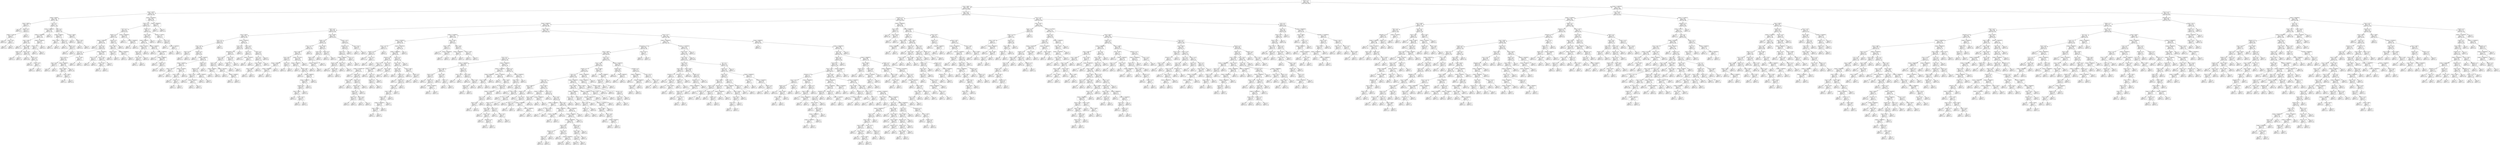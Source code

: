 digraph Tree {
node [shape=box] ;
0 [label="Drama <= 0.5\ngini = 0.491\nsamples = 4587\nvalue = [1985, 2602]"] ;
1 [label="annee <= 1984.5\ngini = 0.489\nsamples = 2318\nvalue = [1330, 988]"] ;
0 -> 1 [labeldistance=2.5, labelangle=45, headlabel="True"] ;
2 [label="annee <= 1976.5\ngini = 0.328\nsamples = 319\nvalue = [66, 253]"] ;
1 -> 2 ;
3 [label="budget <= 95000.0\ngini = 0.169\nsamples = 183\nvalue = [17, 166]"] ;
2 -> 3 ;
4 [label="annee <= 1958.5\ngini = 0.497\nsamples = 13\nvalue = [6, 7]"] ;
3 -> 4 ;
5 [label="gini = 0.0\nsamples = 5\nvalue = [0, 5]"] ;
4 -> 5 ;
6 [label="Thriller <= 0.5\ngini = 0.375\nsamples = 8\nvalue = [6, 2]"] ;
4 -> 6 ;
7 [label="budget <= 71766.0\ngini = 0.245\nsamples = 7\nvalue = [6, 1]"] ;
6 -> 7 ;
8 [label="gini = 0.0\nsamples = 5\nvalue = [5, 0]"] ;
7 -> 8 ;
9 [label="Duree <= 86.0\ngini = 0.5\nsamples = 2\nvalue = [1, 1]"] ;
7 -> 9 ;
10 [label="gini = 0.0\nsamples = 1\nvalue = [1, 0]"] ;
9 -> 10 ;
11 [label="gini = 0.0\nsamples = 1\nvalue = [0, 1]"] ;
9 -> 11 ;
12 [label="gini = 0.0\nsamples = 1\nvalue = [0, 1]"] ;
6 -> 12 ;
13 [label="Sci-Fi <= 0.5\ngini = 0.121\nsamples = 170\nvalue = [11, 159]"] ;
3 -> 13 ;
14 [label="budget <= 22000000.0\ngini = 0.054\nsamples = 145\nvalue = [4, 141]"] ;
13 -> 14 ;
15 [label="budget <= 11000000.0\ngini = 0.041\nsamples = 144\nvalue = [3, 141]"] ;
14 -> 15 ;
16 [label="annee <= 1965.5\ngini = 0.029\nsamples = 137\nvalue = [2, 135]"] ;
15 -> 16 ;
17 [label="gini = 0.0\nsamples = 77\nvalue = [0, 77]"] ;
16 -> 17 ;
18 [label="annee <= 1966.5\ngini = 0.064\nsamples = 60\nvalue = [2, 58]"] ;
16 -> 18 ;
19 [label="Family <= 0.5\ngini = 0.375\nsamples = 4\nvalue = [1, 3]"] ;
18 -> 19 ;
20 [label="gini = 0.0\nsamples = 3\nvalue = [0, 3]"] ;
19 -> 20 ;
21 [label="gini = 0.0\nsamples = 1\nvalue = [1, 0]"] ;
19 -> 21 ;
22 [label="Duree <= 123.5\ngini = 0.035\nsamples = 56\nvalue = [1, 55]"] ;
18 -> 22 ;
23 [label="gini = 0.0\nsamples = 45\nvalue = [0, 45]"] ;
22 -> 23 ;
24 [label="Thriller <= 0.5\ngini = 0.165\nsamples = 11\nvalue = [1, 10]"] ;
22 -> 24 ;
25 [label="gini = 0.0\nsamples = 9\nvalue = [0, 9]"] ;
24 -> 25 ;
26 [label="Duree <= 133.5\ngini = 0.5\nsamples = 2\nvalue = [1, 1]"] ;
24 -> 26 ;
27 [label="gini = 0.0\nsamples = 1\nvalue = [1, 0]"] ;
26 -> 27 ;
28 [label="gini = 0.0\nsamples = 1\nvalue = [0, 1]"] ;
26 -> 28 ;
29 [label="budget <= 12500000.0\ngini = 0.245\nsamples = 7\nvalue = [1, 6]"] ;
15 -> 29 ;
30 [label="Western <= 0.5\ngini = 0.5\nsamples = 2\nvalue = [1, 1]"] ;
29 -> 30 ;
31 [label="gini = 0.0\nsamples = 1\nvalue = [1, 0]"] ;
30 -> 31 ;
32 [label="gini = 0.0\nsamples = 1\nvalue = [0, 1]"] ;
30 -> 32 ;
33 [label="gini = 0.0\nsamples = 5\nvalue = [0, 5]"] ;
29 -> 33 ;
34 [label="gini = 0.0\nsamples = 1\nvalue = [1, 0]"] ;
14 -> 34 ;
35 [label="Action <= 0.5\ngini = 0.403\nsamples = 25\nvalue = [7, 18]"] ;
13 -> 35 ;
36 [label="budget <= 265500.0\ngini = 0.208\nsamples = 17\nvalue = [2, 15]"] ;
35 -> 36 ;
37 [label="annee <= 1966.5\ngini = 0.5\nsamples = 2\nvalue = [1, 1]"] ;
36 -> 37 ;
38 [label="gini = 0.0\nsamples = 1\nvalue = [1, 0]"] ;
37 -> 38 ;
39 [label="gini = 0.0\nsamples = 1\nvalue = [0, 1]"] ;
37 -> 39 ;
40 [label="Comedy <= 0.5\ngini = 0.124\nsamples = 15\nvalue = [1, 14]"] ;
36 -> 40 ;
41 [label="gini = 0.0\nsamples = 12\nvalue = [0, 12]"] ;
40 -> 41 ;
42 [label="Fantasy <= 0.5\ngini = 0.444\nsamples = 3\nvalue = [1, 2]"] ;
40 -> 42 ;
43 [label="gini = 0.0\nsamples = 2\nvalue = [0, 2]"] ;
42 -> 43 ;
44 [label="gini = 0.0\nsamples = 1\nvalue = [1, 0]"] ;
42 -> 44 ;
45 [label="annee <= 1963.0\ngini = 0.469\nsamples = 8\nvalue = [5, 3]"] ;
35 -> 45 ;
46 [label="gini = 0.0\nsamples = 2\nvalue = [0, 2]"] ;
45 -> 46 ;
47 [label="Duree <= 108.5\ngini = 0.278\nsamples = 6\nvalue = [5, 1]"] ;
45 -> 47 ;
48 [label="gini = 0.0\nsamples = 5\nvalue = [5, 0]"] ;
47 -> 48 ;
49 [label="gini = 0.0\nsamples = 1\nvalue = [0, 1]"] ;
47 -> 49 ;
50 [label="budget <= 33250000.0\ngini = 0.461\nsamples = 136\nvalue = [49, 87]"] ;
2 -> 50 ;
51 [label="Horror <= 0.5\ngini = 0.443\nsamples = 127\nvalue = [42, 85]"] ;
50 -> 51 ;
52 [label="Sci-Fi <= 0.5\ngini = 0.362\nsamples = 80\nvalue = [19, 61]"] ;
51 -> 52 ;
53 [label="Fantasy <= 0.5\ngini = 0.419\nsamples = 57\nvalue = [17, 40]"] ;
52 -> 53 ;
54 [label="budget <= 1390000.0\ngini = 0.351\nsamples = 44\nvalue = [10, 34]"] ;
53 -> 54 ;
55 [label="gini = 0.0\nsamples = 2\nvalue = [2, 0]"] ;
54 -> 55 ;
56 [label="Action <= 0.5\ngini = 0.308\nsamples = 42\nvalue = [8, 34]"] ;
54 -> 56 ;
57 [label="War <= 0.5\ngini = 0.191\nsamples = 28\nvalue = [3, 25]"] ;
56 -> 57 ;
58 [label="Duree <= 86.5\ngini = 0.142\nsamples = 26\nvalue = [2, 24]"] ;
57 -> 58 ;
59 [label="Duree <= 84.5\ngini = 0.444\nsamples = 3\nvalue = [1, 2]"] ;
58 -> 59 ;
60 [label="gini = 0.0\nsamples = 2\nvalue = [0, 2]"] ;
59 -> 60 ;
61 [label="gini = 0.0\nsamples = 1\nvalue = [1, 0]"] ;
59 -> 61 ;
62 [label="budget <= 4250000.0\ngini = 0.083\nsamples = 23\nvalue = [1, 22]"] ;
58 -> 62 ;
63 [label="annee <= 1980.5\ngini = 0.198\nsamples = 9\nvalue = [1, 8]"] ;
62 -> 63 ;
64 [label="gini = 0.0\nsamples = 5\nvalue = [0, 5]"] ;
63 -> 64 ;
65 [label="annee <= 1982.0\ngini = 0.375\nsamples = 4\nvalue = [1, 3]"] ;
63 -> 65 ;
66 [label="gini = 0.0\nsamples = 1\nvalue = [1, 0]"] ;
65 -> 66 ;
67 [label="gini = 0.0\nsamples = 3\nvalue = [0, 3]"] ;
65 -> 67 ;
68 [label="gini = 0.0\nsamples = 14\nvalue = [0, 14]"] ;
62 -> 68 ;
69 [label="annee <= 1980.5\ngini = 0.5\nsamples = 2\nvalue = [1, 1]"] ;
57 -> 69 ;
70 [label="gini = 0.0\nsamples = 1\nvalue = [1, 0]"] ;
69 -> 70 ;
71 [label="gini = 0.0\nsamples = 1\nvalue = [0, 1]"] ;
69 -> 71 ;
72 [label="budget <= 9500000.0\ngini = 0.459\nsamples = 14\nvalue = [5, 9]"] ;
56 -> 72 ;
73 [label="Duree <= 122.0\ngini = 0.32\nsamples = 5\nvalue = [4, 1]"] ;
72 -> 73 ;
74 [label="gini = 0.0\nsamples = 4\nvalue = [4, 0]"] ;
73 -> 74 ;
75 [label="gini = 0.0\nsamples = 1\nvalue = [0, 1]"] ;
73 -> 75 ;
76 [label="Duree <= 100.0\ngini = 0.198\nsamples = 9\nvalue = [1, 8]"] ;
72 -> 76 ;
77 [label="annee <= 1981.5\ngini = 0.5\nsamples = 2\nvalue = [1, 1]"] ;
76 -> 77 ;
78 [label="gini = 0.0\nsamples = 1\nvalue = [1, 0]"] ;
77 -> 78 ;
79 [label="gini = 0.0\nsamples = 1\nvalue = [0, 1]"] ;
77 -> 79 ;
80 [label="gini = 0.0\nsamples = 7\nvalue = [0, 7]"] ;
76 -> 80 ;
81 [label="Musical <= 0.5\ngini = 0.497\nsamples = 13\nvalue = [7, 6]"] ;
53 -> 81 ;
82 [label="annee <= 1982.5\ngini = 0.48\nsamples = 10\nvalue = [4, 6]"] ;
81 -> 82 ;
83 [label="Duree <= 130.5\ngini = 0.278\nsamples = 6\nvalue = [1, 5]"] ;
82 -> 83 ;
84 [label="gini = 0.0\nsamples = 5\nvalue = [0, 5]"] ;
83 -> 84 ;
85 [label="gini = 0.0\nsamples = 1\nvalue = [1, 0]"] ;
83 -> 85 ;
86 [label="budget <= 29500000.0\ngini = 0.375\nsamples = 4\nvalue = [3, 1]"] ;
82 -> 86 ;
87 [label="gini = 0.0\nsamples = 3\nvalue = [3, 0]"] ;
86 -> 87 ;
88 [label="gini = 0.0\nsamples = 1\nvalue = [0, 1]"] ;
86 -> 88 ;
89 [label="gini = 0.0\nsamples = 3\nvalue = [3, 0]"] ;
81 -> 89 ;
90 [label="budget <= 19000000.0\ngini = 0.159\nsamples = 23\nvalue = [2, 21]"] ;
52 -> 90 ;
91 [label="gini = 0.0\nsamples = 17\nvalue = [0, 17]"] ;
90 -> 91 ;
92 [label="budget <= 24500000.0\ngini = 0.444\nsamples = 6\nvalue = [2, 4]"] ;
90 -> 92 ;
93 [label="gini = 0.0\nsamples = 2\nvalue = [2, 0]"] ;
92 -> 93 ;
94 [label="gini = 0.0\nsamples = 4\nvalue = [0, 4]"] ;
92 -> 94 ;
95 [label="Thriller <= 0.5\ngini = 0.5\nsamples = 47\nvalue = [23, 24]"] ;
51 -> 95 ;
96 [label="Duree <= 108.0\ngini = 0.482\nsamples = 37\nvalue = [15, 22]"] ;
95 -> 96 ;
97 [label="budget <= 900000.0\ngini = 0.5\nsamples = 30\nvalue = [15, 15]"] ;
96 -> 97 ;
98 [label="budget <= 437500.0\ngini = 0.444\nsamples = 15\nvalue = [10, 5]"] ;
97 -> 98 ;
99 [label="Duree <= 87.0\ngini = 0.494\nsamples = 9\nvalue = [4, 5]"] ;
98 -> 99 ;
100 [label="Duree <= 83.0\ngini = 0.32\nsamples = 5\nvalue = [4, 1]"] ;
99 -> 100 ;
101 [label="gini = 0.0\nsamples = 1\nvalue = [0, 1]"] ;
100 -> 101 ;
102 [label="gini = 0.0\nsamples = 4\nvalue = [4, 0]"] ;
100 -> 102 ;
103 [label="gini = 0.0\nsamples = 4\nvalue = [0, 4]"] ;
99 -> 103 ;
104 [label="gini = 0.0\nsamples = 6\nvalue = [6, 0]"] ;
98 -> 104 ;
105 [label="budget <= 2250000.0\ngini = 0.444\nsamples = 15\nvalue = [5, 10]"] ;
97 -> 105 ;
106 [label="gini = 0.0\nsamples = 5\nvalue = [0, 5]"] ;
105 -> 106 ;
107 [label="budget <= 2890000.0\ngini = 0.5\nsamples = 10\nvalue = [5, 5]"] ;
105 -> 107 ;
108 [label="gini = 0.0\nsamples = 2\nvalue = [2, 0]"] ;
107 -> 108 ;
109 [label="budget <= 6440000.0\ngini = 0.469\nsamples = 8\nvalue = [3, 5]"] ;
107 -> 109 ;
110 [label="gini = 0.0\nsamples = 3\nvalue = [0, 3]"] ;
109 -> 110 ;
111 [label="Comedy <= 0.5\ngini = 0.48\nsamples = 5\nvalue = [3, 2]"] ;
109 -> 111 ;
112 [label="gini = 0.0\nsamples = 3\nvalue = [3, 0]"] ;
111 -> 112 ;
113 [label="gini = 0.0\nsamples = 2\nvalue = [0, 2]"] ;
111 -> 113 ;
114 [label="gini = 0.0\nsamples = 7\nvalue = [0, 7]"] ;
96 -> 114 ;
115 [label="budget <= 775000.0\ngini = 0.32\nsamples = 10\nvalue = [8, 2]"] ;
95 -> 115 ;
116 [label="gini = 0.0\nsamples = 1\nvalue = [0, 1]"] ;
115 -> 116 ;
117 [label="Sci-Fi <= 0.5\ngini = 0.198\nsamples = 9\nvalue = [8, 1]"] ;
115 -> 117 ;
118 [label="gini = 0.0\nsamples = 7\nvalue = [7, 0]"] ;
117 -> 118 ;
119 [label="budget <= 12500000.0\ngini = 0.5\nsamples = 2\nvalue = [1, 1]"] ;
117 -> 119 ;
120 [label="gini = 0.0\nsamples = 1\nvalue = [0, 1]"] ;
119 -> 120 ;
121 [label="gini = 0.0\nsamples = 1\nvalue = [1, 0]"] ;
119 -> 121 ;
122 [label="budget <= 39500000.0\ngini = 0.346\nsamples = 9\nvalue = [7, 2]"] ;
50 -> 122 ;
123 [label="gini = 0.0\nsamples = 7\nvalue = [7, 0]"] ;
122 -> 123 ;
124 [label="gini = 0.0\nsamples = 2\nvalue = [0, 2]"] ;
122 -> 124 ;
125 [label="Duree <= 110.5\ngini = 0.465\nsamples = 1999\nvalue = [1264, 735]"] ;
1 -> 125 ;
126 [label="Animation <= 0.5\ngini = 0.418\nsamples = 1487\nvalue = [1045, 442]"] ;
125 -> 126 ;
127 [label="budget <= 6160000.0\ngini = 0.384\nsamples = 1335\nvalue = [989, 346]"] ;
126 -> 127 ;
128 [label="Horror <= 0.5\ngini = 0.494\nsamples = 222\nvalue = [123, 99]"] ;
127 -> 128 ;
129 [label="annee <= 2003.5\ngini = 0.478\nsamples = 104\nvalue = [41, 63]"] ;
128 -> 129 ;
130 [label="Sport <= 0.5\ngini = 0.343\nsamples = 41\nvalue = [9, 32]"] ;
129 -> 130 ;
131 [label="Duree <= 86.5\ngini = 0.32\nsamples = 40\nvalue = [8, 32]"] ;
130 -> 131 ;
132 [label="Action <= 0.5\ngini = 0.48\nsamples = 5\nvalue = [2, 3]"] ;
131 -> 132 ;
133 [label="gini = 0.0\nsamples = 3\nvalue = [0, 3]"] ;
132 -> 133 ;
134 [label="gini = 0.0\nsamples = 2\nvalue = [2, 0]"] ;
132 -> 134 ;
135 [label="Comedy <= 0.5\ngini = 0.284\nsamples = 35\nvalue = [6, 29]"] ;
131 -> 135 ;
136 [label="gini = 0.0\nsamples = 7\nvalue = [0, 7]"] ;
135 -> 136 ;
137 [label="budget <= 3433000.0\ngini = 0.337\nsamples = 28\nvalue = [6, 22]"] ;
135 -> 137 ;
138 [label="budget <= 450000.0\ngini = 0.231\nsamples = 15\nvalue = [2, 13]"] ;
137 -> 138 ;
139 [label="annee <= 1991.5\ngini = 0.5\nsamples = 2\nvalue = [1, 1]"] ;
138 -> 139 ;
140 [label="gini = 0.0\nsamples = 1\nvalue = [1, 0]"] ;
139 -> 140 ;
141 [label="gini = 0.0\nsamples = 1\nvalue = [0, 1]"] ;
139 -> 141 ;
142 [label="budget <= 1100000.0\ngini = 0.142\nsamples = 13\nvalue = [1, 12]"] ;
138 -> 142 ;
143 [label="annee <= 1995.5\ngini = 0.32\nsamples = 5\nvalue = [1, 4]"] ;
142 -> 143 ;
144 [label="gini = 0.0\nsamples = 3\nvalue = [0, 3]"] ;
143 -> 144 ;
145 [label="Fantasy <= 0.5\ngini = 0.5\nsamples = 2\nvalue = [1, 1]"] ;
143 -> 145 ;
146 [label="gini = 0.0\nsamples = 1\nvalue = [1, 0]"] ;
145 -> 146 ;
147 [label="gini = 0.0\nsamples = 1\nvalue = [0, 1]"] ;
145 -> 147 ;
148 [label="gini = 0.0\nsamples = 8\nvalue = [0, 8]"] ;
142 -> 148 ;
149 [label="Thriller <= 0.5\ngini = 0.426\nsamples = 13\nvalue = [4, 9]"] ;
137 -> 149 ;
150 [label="Romance <= 0.5\ngini = 0.375\nsamples = 12\nvalue = [3, 9]"] ;
149 -> 150 ;
151 [label="Duree <= 104.0\ngini = 0.219\nsamples = 8\nvalue = [1, 7]"] ;
150 -> 151 ;
152 [label="gini = 0.0\nsamples = 6\nvalue = [0, 6]"] ;
151 -> 152 ;
153 [label="budget <= 4500000.0\ngini = 0.5\nsamples = 2\nvalue = [1, 1]"] ;
151 -> 153 ;
154 [label="gini = 0.0\nsamples = 1\nvalue = [0, 1]"] ;
153 -> 154 ;
155 [label="gini = 0.0\nsamples = 1\nvalue = [1, 0]"] ;
153 -> 155 ;
156 [label="budget <= 5500000.0\ngini = 0.5\nsamples = 4\nvalue = [2, 2]"] ;
150 -> 156 ;
157 [label="gini = 0.0\nsamples = 2\nvalue = [0, 2]"] ;
156 -> 157 ;
158 [label="gini = 0.0\nsamples = 2\nvalue = [2, 0]"] ;
156 -> 158 ;
159 [label="gini = 0.0\nsamples = 1\nvalue = [1, 0]"] ;
149 -> 159 ;
160 [label="gini = 0.0\nsamples = 1\nvalue = [1, 0]"] ;
130 -> 160 ;
161 [label="budget <= 2950000.0\ngini = 0.5\nsamples = 63\nvalue = [32, 31]"] ;
129 -> 161 ;
162 [label="Crime <= 0.5\ngini = 0.436\nsamples = 28\nvalue = [9, 19]"] ;
161 -> 162 ;
163 [label="Documentary <= 0.5\ngini = 0.476\nsamples = 23\nvalue = [9, 14]"] ;
162 -> 163 ;
164 [label="Duree <= 105.0\ngini = 0.498\nsamples = 15\nvalue = [8, 7]"] ;
163 -> 164 ;
165 [label="Action <= 0.5\ngini = 0.444\nsamples = 12\nvalue = [8, 4]"] ;
164 -> 165 ;
166 [label="budget <= 450000.0\ngini = 0.245\nsamples = 7\nvalue = [6, 1]"] ;
165 -> 166 ;
167 [label="gini = 0.0\nsamples = 1\nvalue = [0, 1]"] ;
166 -> 167 ;
168 [label="gini = 0.0\nsamples = 6\nvalue = [6, 0]"] ;
166 -> 168 ;
169 [label="budget <= 1397500.0\ngini = 0.48\nsamples = 5\nvalue = [2, 3]"] ;
165 -> 169 ;
170 [label="gini = 0.0\nsamples = 2\nvalue = [0, 2]"] ;
169 -> 170 ;
171 [label="budget <= 2450000.0\ngini = 0.444\nsamples = 3\nvalue = [2, 1]"] ;
169 -> 171 ;
172 [label="gini = 0.0\nsamples = 2\nvalue = [2, 0]"] ;
171 -> 172 ;
173 [label="gini = 0.0\nsamples = 1\nvalue = [0, 1]"] ;
171 -> 173 ;
174 [label="gini = 0.0\nsamples = 3\nvalue = [0, 3]"] ;
164 -> 174 ;
175 [label="annee <= 2007.5\ngini = 0.219\nsamples = 8\nvalue = [1, 7]"] ;
163 -> 175 ;
176 [label="Comedy <= 0.5\ngini = 0.5\nsamples = 2\nvalue = [1, 1]"] ;
175 -> 176 ;
177 [label="gini = 0.0\nsamples = 1\nvalue = [0, 1]"] ;
176 -> 177 ;
178 [label="gini = 0.0\nsamples = 1\nvalue = [1, 0]"] ;
176 -> 178 ;
179 [label="gini = 0.0\nsamples = 6\nvalue = [0, 6]"] ;
175 -> 179 ;
180 [label="gini = 0.0\nsamples = 5\nvalue = [0, 5]"] ;
162 -> 180 ;
181 [label="Duree <= 93.5\ngini = 0.451\nsamples = 35\nvalue = [23, 12]"] ;
161 -> 181 ;
182 [label="Sci-Fi <= 0.5\ngini = 0.124\nsamples = 15\nvalue = [14, 1]"] ;
181 -> 182 ;
183 [label="gini = 0.0\nsamples = 13\nvalue = [13, 0]"] ;
182 -> 183 ;
184 [label="budget <= 4750000.0\ngini = 0.5\nsamples = 2\nvalue = [1, 1]"] ;
182 -> 184 ;
185 [label="gini = 0.0\nsamples = 1\nvalue = [1, 0]"] ;
184 -> 185 ;
186 [label="gini = 0.0\nsamples = 1\nvalue = [0, 1]"] ;
184 -> 186 ;
187 [label="Action <= 0.5\ngini = 0.495\nsamples = 20\nvalue = [9, 11]"] ;
181 -> 187 ;
188 [label="Sci-Fi <= 0.5\ngini = 0.391\nsamples = 15\nvalue = [4, 11]"] ;
187 -> 188 ;
189 [label="annee <= 2009.5\ngini = 0.26\nsamples = 13\nvalue = [2, 11]"] ;
188 -> 189 ;
190 [label="annee <= 2006.5\ngini = 0.48\nsamples = 5\nvalue = [2, 3]"] ;
189 -> 190 ;
191 [label="gini = 0.0\nsamples = 3\nvalue = [0, 3]"] ;
190 -> 191 ;
192 [label="gini = 0.0\nsamples = 2\nvalue = [2, 0]"] ;
190 -> 192 ;
193 [label="gini = 0.0\nsamples = 8\nvalue = [0, 8]"] ;
189 -> 193 ;
194 [label="gini = 0.0\nsamples = 2\nvalue = [2, 0]"] ;
188 -> 194 ;
195 [label="gini = 0.0\nsamples = 5\nvalue = [5, 0]"] ;
187 -> 195 ;
196 [label="annee <= 2008.5\ngini = 0.424\nsamples = 118\nvalue = [82, 36]"] ;
128 -> 196 ;
197 [label="Thriller <= 0.5\ngini = 0.486\nsamples = 72\nvalue = [42, 30]"] ;
196 -> 197 ;
198 [label="Duree <= 101.5\ngini = 0.5\nsamples = 49\nvalue = [24, 25]"] ;
197 -> 198 ;
199 [label="annee <= 1987.5\ngini = 0.485\nsamples = 41\nvalue = [24, 17]"] ;
198 -> 199 ;
200 [label="Duree <= 88.5\ngini = 0.444\nsamples = 12\nvalue = [4, 8]"] ;
199 -> 200 ;
201 [label="budget <= 2850000.0\ngini = 0.219\nsamples = 8\nvalue = [1, 7]"] ;
200 -> 201 ;
202 [label="budget <= 2000000.0\ngini = 0.444\nsamples = 3\nvalue = [1, 2]"] ;
201 -> 202 ;
203 [label="gini = 0.0\nsamples = 2\nvalue = [0, 2]"] ;
202 -> 203 ;
204 [label="gini = 0.0\nsamples = 1\nvalue = [1, 0]"] ;
202 -> 204 ;
205 [label="gini = 0.0\nsamples = 5\nvalue = [0, 5]"] ;
201 -> 205 ;
206 [label="Sci-Fi <= 0.5\ngini = 0.375\nsamples = 4\nvalue = [3, 1]"] ;
200 -> 206 ;
207 [label="gini = 0.0\nsamples = 3\nvalue = [3, 0]"] ;
206 -> 207 ;
208 [label="gini = 0.0\nsamples = 1\nvalue = [0, 1]"] ;
206 -> 208 ;
209 [label="budget <= 5177500.0\ngini = 0.428\nsamples = 29\nvalue = [20, 9]"] ;
199 -> 209 ;
210 [label="budget <= 1100000.0\ngini = 0.384\nsamples = 27\nvalue = [20, 7]"] ;
209 -> 210 ;
211 [label="gini = 0.0\nsamples = 7\nvalue = [7, 0]"] ;
210 -> 211 ;
212 [label="Duree <= 88.5\ngini = 0.455\nsamples = 20\nvalue = [13, 7]"] ;
210 -> 212 ;
213 [label="gini = 0.0\nsamples = 4\nvalue = [4, 0]"] ;
212 -> 213 ;
214 [label="budget <= 4400000.0\ngini = 0.492\nsamples = 16\nvalue = [9, 7]"] ;
212 -> 214 ;
215 [label="budget <= 2243000.0\ngini = 0.486\nsamples = 12\nvalue = [5, 7]"] ;
214 -> 215 ;
216 [label="Comedy <= 0.5\ngini = 0.469\nsamples = 8\nvalue = [5, 3]"] ;
215 -> 216 ;
217 [label="annee <= 1999.5\ngini = 0.48\nsamples = 5\nvalue = [2, 3]"] ;
216 -> 217 ;
218 [label="gini = 0.0\nsamples = 2\nvalue = [0, 2]"] ;
217 -> 218 ;
219 [label="annee <= 2007.5\ngini = 0.444\nsamples = 3\nvalue = [2, 1]"] ;
217 -> 219 ;
220 [label="gini = 0.0\nsamples = 2\nvalue = [2, 0]"] ;
219 -> 220 ;
221 [label="gini = 0.0\nsamples = 1\nvalue = [0, 1]"] ;
219 -> 221 ;
222 [label="gini = 0.0\nsamples = 3\nvalue = [3, 0]"] ;
216 -> 222 ;
223 [label="gini = 0.0\nsamples = 4\nvalue = [0, 4]"] ;
215 -> 223 ;
224 [label="gini = 0.0\nsamples = 4\nvalue = [4, 0]"] ;
214 -> 224 ;
225 [label="gini = 0.0\nsamples = 2\nvalue = [0, 2]"] ;
209 -> 225 ;
226 [label="gini = 0.0\nsamples = 8\nvalue = [0, 8]"] ;
198 -> 226 ;
227 [label="annee <= 2006.5\ngini = 0.34\nsamples = 23\nvalue = [18, 5]"] ;
197 -> 227 ;
228 [label="Crime <= 0.5\ngini = 0.198\nsamples = 18\nvalue = [16, 2]"] ;
227 -> 228 ;
229 [label="Duree <= 86.5\ngini = 0.111\nsamples = 17\nvalue = [16, 1]"] ;
228 -> 229 ;
230 [label="budget <= 3850000.0\ngini = 0.32\nsamples = 5\nvalue = [4, 1]"] ;
229 -> 230 ;
231 [label="gini = 0.0\nsamples = 4\nvalue = [4, 0]"] ;
230 -> 231 ;
232 [label="gini = 0.0\nsamples = 1\nvalue = [0, 1]"] ;
230 -> 232 ;
233 [label="gini = 0.0\nsamples = 12\nvalue = [12, 0]"] ;
229 -> 233 ;
234 [label="gini = 0.0\nsamples = 1\nvalue = [0, 1]"] ;
228 -> 234 ;
235 [label="Duree <= 97.5\ngini = 0.48\nsamples = 5\nvalue = [2, 3]"] ;
227 -> 235 ;
236 [label="gini = 0.0\nsamples = 3\nvalue = [0, 3]"] ;
235 -> 236 ;
237 [label="gini = 0.0\nsamples = 2\nvalue = [2, 0]"] ;
235 -> 237 ;
238 [label="Duree <= 105.5\ngini = 0.227\nsamples = 46\nvalue = [40, 6]"] ;
196 -> 238 ;
239 [label="Adventure <= 0.5\ngini = 0.169\nsamples = 43\nvalue = [39, 4]"] ;
238 -> 239 ;
240 [label="Action <= 0.5\ngini = 0.133\nsamples = 42\nvalue = [39, 3]"] ;
239 -> 240 ;
241 [label="budget <= 5300000.0\ngini = 0.095\nsamples = 40\nvalue = [38, 2]"] ;
240 -> 241 ;
242 [label="Mystery <= 0.5\ngini = 0.054\nsamples = 36\nvalue = [35, 1]"] ;
241 -> 242 ;
243 [label="gini = 0.0\nsamples = 30\nvalue = [30, 0]"] ;
242 -> 243 ;
244 [label="Duree <= 96.0\ngini = 0.278\nsamples = 6\nvalue = [5, 1]"] ;
242 -> 244 ;
245 [label="gini = 0.0\nsamples = 5\nvalue = [5, 0]"] ;
244 -> 245 ;
246 [label="gini = 0.0\nsamples = 1\nvalue = [0, 1]"] ;
244 -> 246 ;
247 [label="Duree <= 87.0\ngini = 0.375\nsamples = 4\nvalue = [3, 1]"] ;
241 -> 247 ;
248 [label="gini = 0.0\nsamples = 1\nvalue = [0, 1]"] ;
247 -> 248 ;
249 [label="gini = 0.0\nsamples = 3\nvalue = [3, 0]"] ;
247 -> 249 ;
250 [label="Crime <= 0.5\ngini = 0.5\nsamples = 2\nvalue = [1, 1]"] ;
240 -> 250 ;
251 [label="gini = 0.0\nsamples = 1\nvalue = [0, 1]"] ;
250 -> 251 ;
252 [label="gini = 0.0\nsamples = 1\nvalue = [1, 0]"] ;
250 -> 252 ;
253 [label="gini = 0.0\nsamples = 1\nvalue = [0, 1]"] ;
239 -> 253 ;
254 [label="annee <= 2011.5\ngini = 0.444\nsamples = 3\nvalue = [1, 2]"] ;
238 -> 254 ;
255 [label="gini = 0.0\nsamples = 1\nvalue = [1, 0]"] ;
254 -> 255 ;
256 [label="gini = 0.0\nsamples = 2\nvalue = [0, 2]"] ;
254 -> 256 ;
257 [label="annee <= 1991.5\ngini = 0.345\nsamples = 1113\nvalue = [866, 247]"] ;
127 -> 257 ;
258 [label="budget <= 27400000.0\ngini = 0.478\nsamples = 124\nvalue = [75, 49]"] ;
257 -> 258 ;
259 [label="budget <= 8750000.0\ngini = 0.494\nsamples = 99\nvalue = [55, 44]"] ;
258 -> 259 ;
260 [label="Duree <= 107.0\ngini = 0.32\nsamples = 15\nvalue = [12, 3]"] ;
259 -> 260 ;
261 [label="Fantasy <= 0.5\ngini = 0.142\nsamples = 13\nvalue = [12, 1]"] ;
260 -> 261 ;
262 [label="gini = 0.0\nsamples = 11\nvalue = [11, 0]"] ;
261 -> 262 ;
263 [label="Duree <= 92.0\ngini = 0.5\nsamples = 2\nvalue = [1, 1]"] ;
261 -> 263 ;
264 [label="gini = 0.0\nsamples = 1\nvalue = [1, 0]"] ;
263 -> 264 ;
265 [label="gini = 0.0\nsamples = 1\nvalue = [0, 1]"] ;
263 -> 265 ;
266 [label="gini = 0.0\nsamples = 2\nvalue = [0, 2]"] ;
260 -> 266 ;
267 [label="budget <= 25500000.0\ngini = 0.5\nsamples = 84\nvalue = [43, 41]"] ;
259 -> 267 ;
268 [label="budget <= 16950000.0\ngini = 0.498\nsamples = 81\nvalue = [43, 38]"] ;
267 -> 268 ;
269 [label="Adventure <= 0.5\ngini = 0.494\nsamples = 47\nvalue = [21, 26]"] ;
268 -> 269 ;
270 [label="Duree <= 101.0\ngini = 0.5\nsamples = 37\nvalue = [19, 18]"] ;
269 -> 270 ;
271 [label="budget <= 10750000.0\ngini = 0.473\nsamples = 26\nvalue = [16, 10]"] ;
270 -> 271 ;
272 [label="gini = 0.0\nsamples = 7\nvalue = [7, 0]"] ;
271 -> 272 ;
273 [label="Comedy <= 0.5\ngini = 0.499\nsamples = 19\nvalue = [9, 10]"] ;
271 -> 273 ;
274 [label="annee <= 1987.5\ngini = 0.32\nsamples = 5\nvalue = [4, 1]"] ;
273 -> 274 ;
275 [label="gini = 0.0\nsamples = 1\nvalue = [0, 1]"] ;
274 -> 275 ;
276 [label="gini = 0.0\nsamples = 4\nvalue = [4, 0]"] ;
274 -> 276 ;
277 [label="Fantasy <= 0.5\ngini = 0.459\nsamples = 14\nvalue = [5, 9]"] ;
273 -> 277 ;
278 [label="Romance <= 0.5\ngini = 0.496\nsamples = 11\nvalue = [5, 6]"] ;
277 -> 278 ;
279 [label="Thriller <= 0.5\ngini = 0.444\nsamples = 9\nvalue = [3, 6]"] ;
278 -> 279 ;
280 [label="Family <= 0.5\ngini = 0.278\nsamples = 6\nvalue = [1, 5]"] ;
279 -> 280 ;
281 [label="gini = 0.0\nsamples = 5\nvalue = [0, 5]"] ;
280 -> 281 ;
282 [label="gini = 0.0\nsamples = 1\nvalue = [1, 0]"] ;
280 -> 282 ;
283 [label="Duree <= 94.5\ngini = 0.444\nsamples = 3\nvalue = [2, 1]"] ;
279 -> 283 ;
284 [label="gini = 0.0\nsamples = 2\nvalue = [2, 0]"] ;
283 -> 284 ;
285 [label="gini = 0.0\nsamples = 1\nvalue = [0, 1]"] ;
283 -> 285 ;
286 [label="gini = 0.0\nsamples = 2\nvalue = [2, 0]"] ;
278 -> 286 ;
287 [label="gini = 0.0\nsamples = 3\nvalue = [0, 3]"] ;
277 -> 287 ;
288 [label="budget <= 13000000.0\ngini = 0.397\nsamples = 11\nvalue = [3, 8]"] ;
270 -> 288 ;
289 [label="gini = 0.0\nsamples = 5\nvalue = [0, 5]"] ;
288 -> 289 ;
290 [label="Sci-Fi <= 0.5\ngini = 0.5\nsamples = 6\nvalue = [3, 3]"] ;
288 -> 290 ;
291 [label="Family <= 0.5\ngini = 0.375\nsamples = 4\nvalue = [3, 1]"] ;
290 -> 291 ;
292 [label="gini = 0.0\nsamples = 3\nvalue = [3, 0]"] ;
291 -> 292 ;
293 [label="gini = 0.0\nsamples = 1\nvalue = [0, 1]"] ;
291 -> 293 ;
294 [label="gini = 0.0\nsamples = 2\nvalue = [0, 2]"] ;
290 -> 294 ;
295 [label="Duree <= 102.5\ngini = 0.32\nsamples = 10\nvalue = [2, 8]"] ;
269 -> 295 ;
296 [label="gini = 0.0\nsamples = 7\nvalue = [0, 7]"] ;
295 -> 296 ;
297 [label="Duree <= 109.0\ngini = 0.444\nsamples = 3\nvalue = [2, 1]"] ;
295 -> 297 ;
298 [label="gini = 0.0\nsamples = 2\nvalue = [2, 0]"] ;
297 -> 298 ;
299 [label="gini = 0.0\nsamples = 1\nvalue = [0, 1]"] ;
297 -> 299 ;
300 [label="Musical <= 0.5\ngini = 0.457\nsamples = 34\nvalue = [22, 12]"] ;
268 -> 300 ;
301 [label="Duree <= 106.5\ngini = 0.43\nsamples = 32\nvalue = [22, 10]"] ;
300 -> 301 ;
302 [label="Duree <= 86.5\ngini = 0.355\nsamples = 26\nvalue = [20, 6]"] ;
301 -> 302 ;
303 [label="gini = 0.0\nsamples = 1\nvalue = [0, 1]"] ;
302 -> 303 ;
304 [label="Comedy <= 0.5\ngini = 0.32\nsamples = 25\nvalue = [20, 5]"] ;
302 -> 304 ;
305 [label="gini = 0.0\nsamples = 7\nvalue = [7, 0]"] ;
304 -> 305 ;
306 [label="Thriller <= 0.5\ngini = 0.401\nsamples = 18\nvalue = [13, 5]"] ;
304 -> 306 ;
307 [label="Duree <= 100.5\ngini = 0.36\nsamples = 17\nvalue = [13, 4]"] ;
306 -> 307 ;
308 [label="annee <= 1988.5\ngini = 0.48\nsamples = 10\nvalue = [6, 4]"] ;
307 -> 308 ;
309 [label="Mystery <= 0.5\ngini = 0.49\nsamples = 7\nvalue = [3, 4]"] ;
308 -> 309 ;
310 [label="budget <= 21350000.0\ngini = 0.444\nsamples = 6\nvalue = [2, 4]"] ;
309 -> 310 ;
311 [label="annee <= 1986.0\ngini = 0.444\nsamples = 3\nvalue = [2, 1]"] ;
310 -> 311 ;
312 [label="gini = 0.0\nsamples = 1\nvalue = [0, 1]"] ;
311 -> 312 ;
313 [label="gini = 0.0\nsamples = 2\nvalue = [2, 0]"] ;
311 -> 313 ;
314 [label="gini = 0.0\nsamples = 3\nvalue = [0, 3]"] ;
310 -> 314 ;
315 [label="gini = 0.0\nsamples = 1\nvalue = [1, 0]"] ;
309 -> 315 ;
316 [label="gini = 0.0\nsamples = 3\nvalue = [3, 0]"] ;
308 -> 316 ;
317 [label="gini = 0.0\nsamples = 7\nvalue = [7, 0]"] ;
307 -> 317 ;
318 [label="gini = 0.0\nsamples = 1\nvalue = [0, 1]"] ;
306 -> 318 ;
319 [label="annee <= 1985.5\ngini = 0.444\nsamples = 6\nvalue = [2, 4]"] ;
301 -> 319 ;
320 [label="gini = 0.0\nsamples = 3\nvalue = [0, 3]"] ;
319 -> 320 ;
321 [label="Thriller <= 0.5\ngini = 0.444\nsamples = 3\nvalue = [2, 1]"] ;
319 -> 321 ;
322 [label="gini = 0.0\nsamples = 2\nvalue = [2, 0]"] ;
321 -> 322 ;
323 [label="gini = 0.0\nsamples = 1\nvalue = [0, 1]"] ;
321 -> 323 ;
324 [label="gini = 0.0\nsamples = 2\nvalue = [0, 2]"] ;
300 -> 324 ;
325 [label="gini = 0.0\nsamples = 3\nvalue = [0, 3]"] ;
267 -> 325 ;
326 [label="annee <= 1990.5\ngini = 0.32\nsamples = 25\nvalue = [20, 5]"] ;
258 -> 326 ;
327 [label="Duree <= 107.5\ngini = 0.117\nsamples = 16\nvalue = [15, 1]"] ;
326 -> 327 ;
328 [label="gini = 0.0\nsamples = 13\nvalue = [13, 0]"] ;
327 -> 328 ;
329 [label="budget <= 38500000.0\ngini = 0.444\nsamples = 3\nvalue = [2, 1]"] ;
327 -> 329 ;
330 [label="gini = 0.0\nsamples = 2\nvalue = [2, 0]"] ;
329 -> 330 ;
331 [label="gini = 0.0\nsamples = 1\nvalue = [0, 1]"] ;
329 -> 331 ;
332 [label="Duree <= 99.5\ngini = 0.494\nsamples = 9\nvalue = [5, 4]"] ;
326 -> 332 ;
333 [label="budget <= 39000000.0\ngini = 0.375\nsamples = 4\nvalue = [1, 3]"] ;
332 -> 333 ;
334 [label="gini = 0.0\nsamples = 3\nvalue = [0, 3]"] ;
333 -> 334 ;
335 [label="gini = 0.0\nsamples = 1\nvalue = [1, 0]"] ;
333 -> 335 ;
336 [label="Duree <= 109.5\ngini = 0.32\nsamples = 5\nvalue = [4, 1]"] ;
332 -> 336 ;
337 [label="gini = 0.0\nsamples = 4\nvalue = [4, 0]"] ;
336 -> 337 ;
338 [label="gini = 0.0\nsamples = 1\nvalue = [0, 1]"] ;
336 -> 338 ;
339 [label="Duree <= 101.5\ngini = 0.32\nsamples = 989\nvalue = [791, 198]"] ;
257 -> 339 ;
340 [label="budget <= 33950000.0\ngini = 0.28\nsamples = 702\nvalue = [584, 118]"] ;
339 -> 340 ;
341 [label="Documentary <= 0.5\ngini = 0.334\nsamples = 453\nvalue = [357, 96]"] ;
340 -> 341 ;
342 [label="annee <= 1999.5\ngini = 0.326\nsamples = 448\nvalue = [356, 92]"] ;
341 -> 342 ;
343 [label="Duree <= 91.5\ngini = 0.421\nsamples = 116\nvalue = [81, 35]"] ;
342 -> 343 ;
344 [label="budget <= 12500000.0\ngini = 0.268\nsamples = 44\nvalue = [37, 7]"] ;
343 -> 344 ;
345 [label="annee <= 1996.5\ngini = 0.444\nsamples = 15\nvalue = [10, 5]"] ;
344 -> 345 ;
346 [label="Duree <= 78.5\ngini = 0.298\nsamples = 11\nvalue = [9, 2]"] ;
345 -> 346 ;
347 [label="gini = 0.0\nsamples = 1\nvalue = [0, 1]"] ;
346 -> 347 ;
348 [label="Thriller <= 0.5\ngini = 0.18\nsamples = 10\nvalue = [9, 1]"] ;
346 -> 348 ;
349 [label="gini = 0.0\nsamples = 8\nvalue = [8, 0]"] ;
348 -> 349 ;
350 [label="budget <= 7850000.0\ngini = 0.5\nsamples = 2\nvalue = [1, 1]"] ;
348 -> 350 ;
351 [label="gini = 0.0\nsamples = 1\nvalue = [0, 1]"] ;
350 -> 351 ;
352 [label="gini = 0.0\nsamples = 1\nvalue = [1, 0]"] ;
350 -> 352 ;
353 [label="Duree <= 86.5\ngini = 0.375\nsamples = 4\nvalue = [1, 3]"] ;
345 -> 353 ;
354 [label="gini = 0.0\nsamples = 2\nvalue = [0, 2]"] ;
353 -> 354 ;
355 [label="Crime <= 0.5\ngini = 0.5\nsamples = 2\nvalue = [1, 1]"] ;
353 -> 355 ;
356 [label="gini = 0.0\nsamples = 1\nvalue = [0, 1]"] ;
355 -> 356 ;
357 [label="gini = 0.0\nsamples = 1\nvalue = [1, 0]"] ;
355 -> 357 ;
358 [label="Duree <= 75.5\ngini = 0.128\nsamples = 29\nvalue = [27, 2]"] ;
344 -> 358 ;
359 [label="annee <= 1997.0\ngini = 0.5\nsamples = 2\nvalue = [1, 1]"] ;
358 -> 359 ;
360 [label="gini = 0.0\nsamples = 1\nvalue = [1, 0]"] ;
359 -> 360 ;
361 [label="gini = 0.0\nsamples = 1\nvalue = [0, 1]"] ;
359 -> 361 ;
362 [label="Duree <= 88.5\ngini = 0.071\nsamples = 27\nvalue = [26, 1]"] ;
358 -> 362 ;
363 [label="gini = 0.0\nsamples = 20\nvalue = [20, 0]"] ;
362 -> 363 ;
364 [label="Duree <= 89.5\ngini = 0.245\nsamples = 7\nvalue = [6, 1]"] ;
362 -> 364 ;
365 [label="Family <= 0.5\ngini = 0.444\nsamples = 3\nvalue = [2, 1]"] ;
364 -> 365 ;
366 [label="gini = 0.0\nsamples = 1\nvalue = [0, 1]"] ;
365 -> 366 ;
367 [label="gini = 0.0\nsamples = 2\nvalue = [2, 0]"] ;
365 -> 367 ;
368 [label="gini = 0.0\nsamples = 4\nvalue = [4, 0]"] ;
364 -> 368 ;
369 [label="budget <= 16500000.0\ngini = 0.475\nsamples = 72\nvalue = [44, 28]"] ;
343 -> 369 ;
370 [label="budget <= 10500000.0\ngini = 0.495\nsamples = 31\nvalue = [14, 17]"] ;
369 -> 370 ;
371 [label="budget <= 8250000.0\ngini = 0.397\nsamples = 11\nvalue = [8, 3]"] ;
370 -> 371 ;
372 [label="annee <= 1993.0\ngini = 0.48\nsamples = 5\nvalue = [2, 3]"] ;
371 -> 372 ;
373 [label="gini = 0.0\nsamples = 2\nvalue = [2, 0]"] ;
372 -> 373 ;
374 [label="gini = 0.0\nsamples = 3\nvalue = [0, 3]"] ;
372 -> 374 ;
375 [label="gini = 0.0\nsamples = 6\nvalue = [6, 0]"] ;
371 -> 375 ;
376 [label="budget <= 12500000.0\ngini = 0.42\nsamples = 20\nvalue = [6, 14]"] ;
370 -> 376 ;
377 [label="gini = 0.0\nsamples = 5\nvalue = [0, 5]"] ;
376 -> 377 ;
378 [label="annee <= 1994.5\ngini = 0.48\nsamples = 15\nvalue = [6, 9]"] ;
376 -> 378 ;
379 [label="gini = 0.0\nsamples = 4\nvalue = [0, 4]"] ;
378 -> 379 ;
380 [label="Romance <= 0.5\ngini = 0.496\nsamples = 11\nvalue = [6, 5]"] ;
378 -> 380 ;
381 [label="budget <= 15500000.0\ngini = 0.444\nsamples = 9\nvalue = [6, 3]"] ;
380 -> 381 ;
382 [label="Music <= 0.5\ngini = 0.375\nsamples = 8\nvalue = [6, 2]"] ;
381 -> 382 ;
383 [label="Duree <= 93.0\ngini = 0.245\nsamples = 7\nvalue = [6, 1]"] ;
382 -> 383 ;
384 [label="gini = 0.0\nsamples = 1\nvalue = [0, 1]"] ;
383 -> 384 ;
385 [label="gini = 0.0\nsamples = 6\nvalue = [6, 0]"] ;
383 -> 385 ;
386 [label="gini = 0.0\nsamples = 1\nvalue = [0, 1]"] ;
382 -> 386 ;
387 [label="gini = 0.0\nsamples = 1\nvalue = [0, 1]"] ;
381 -> 387 ;
388 [label="gini = 0.0\nsamples = 2\nvalue = [0, 2]"] ;
380 -> 388 ;
389 [label="Comedy <= 0.5\ngini = 0.393\nsamples = 41\nvalue = [30, 11]"] ;
369 -> 389 ;
390 [label="gini = 0.0\nsamples = 12\nvalue = [12, 0]"] ;
389 -> 390 ;
391 [label="budget <= 32000000.0\ngini = 0.471\nsamples = 29\nvalue = [18, 11]"] ;
389 -> 391 ;
392 [label="Duree <= 93.5\ngini = 0.444\nsamples = 27\nvalue = [18, 9]"] ;
391 -> 392 ;
393 [label="gini = 0.0\nsamples = 6\nvalue = [6, 0]"] ;
392 -> 393 ;
394 [label="Duree <= 95.5\ngini = 0.49\nsamples = 21\nvalue = [12, 9]"] ;
392 -> 394 ;
395 [label="gini = 0.0\nsamples = 3\nvalue = [0, 3]"] ;
394 -> 395 ;
396 [label="annee <= 1992.5\ngini = 0.444\nsamples = 18\nvalue = [12, 6]"] ;
394 -> 396 ;
397 [label="gini = 0.0\nsamples = 3\nvalue = [3, 0]"] ;
396 -> 397 ;
398 [label="annee <= 1998.0\ngini = 0.48\nsamples = 15\nvalue = [9, 6]"] ;
396 -> 398 ;
399 [label="Action <= 0.5\ngini = 0.5\nsamples = 12\nvalue = [6, 6]"] ;
398 -> 399 ;
400 [label="Duree <= 99.0\ngini = 0.469\nsamples = 8\nvalue = [3, 5]"] ;
399 -> 400 ;
401 [label="gini = 0.0\nsamples = 3\nvalue = [0, 3]"] ;
400 -> 401 ;
402 [label="Duree <= 100.5\ngini = 0.48\nsamples = 5\nvalue = [3, 2]"] ;
400 -> 402 ;
403 [label="gini = 0.0\nsamples = 2\nvalue = [2, 0]"] ;
402 -> 403 ;
404 [label="Adventure <= 0.5\ngini = 0.444\nsamples = 3\nvalue = [1, 2]"] ;
402 -> 404 ;
405 [label="gini = 0.0\nsamples = 2\nvalue = [0, 2]"] ;
404 -> 405 ;
406 [label="gini = 0.0\nsamples = 1\nvalue = [1, 0]"] ;
404 -> 406 ;
407 [label="Duree <= 97.5\ngini = 0.375\nsamples = 4\nvalue = [3, 1]"] ;
399 -> 407 ;
408 [label="gini = 0.0\nsamples = 2\nvalue = [2, 0]"] ;
407 -> 408 ;
409 [label="Duree <= 99.5\ngini = 0.5\nsamples = 2\nvalue = [1, 1]"] ;
407 -> 409 ;
410 [label="gini = 0.0\nsamples = 1\nvalue = [0, 1]"] ;
409 -> 410 ;
411 [label="gini = 0.0\nsamples = 1\nvalue = [1, 0]"] ;
409 -> 411 ;
412 [label="gini = 0.0\nsamples = 3\nvalue = [3, 0]"] ;
398 -> 412 ;
413 [label="gini = 0.0\nsamples = 2\nvalue = [0, 2]"] ;
391 -> 413 ;
414 [label="Horror <= 0.5\ngini = 0.284\nsamples = 332\nvalue = [275, 57]"] ;
342 -> 414 ;
415 [label="Duree <= 100.5\ngini = 0.331\nsamples = 239\nvalue = [189, 50]"] ;
414 -> 415 ;
416 [label="Mystery <= 0.5\ngini = 0.317\nsamples = 228\nvalue = [183, 45]"] ;
415 -> 416 ;
417 [label="Crime <= 0.5\ngini = 0.299\nsamples = 213\nvalue = [174, 39]"] ;
416 -> 417 ;
418 [label="Duree <= 82.5\ngini = 0.26\nsamples = 163\nvalue = [138, 25]"] ;
417 -> 418 ;
419 [label="annee <= 2008.0\ngini = 0.463\nsamples = 11\nvalue = [7, 4]"] ;
418 -> 419 ;
420 [label="Comedy <= 0.5\ngini = 0.5\nsamples = 8\nvalue = [4, 4]"] ;
419 -> 420 ;
421 [label="gini = 0.0\nsamples = 2\nvalue = [0, 2]"] ;
420 -> 421 ;
422 [label="Duree <= 81.0\ngini = 0.444\nsamples = 6\nvalue = [4, 2]"] ;
420 -> 422 ;
423 [label="gini = 0.0\nsamples = 3\nvalue = [3, 0]"] ;
422 -> 423 ;
424 [label="Action <= 0.5\ngini = 0.444\nsamples = 3\nvalue = [1, 2]"] ;
422 -> 424 ;
425 [label="gini = 0.0\nsamples = 2\nvalue = [0, 2]"] ;
424 -> 425 ;
426 [label="gini = 0.0\nsamples = 1\nvalue = [1, 0]"] ;
424 -> 426 ;
427 [label="gini = 0.0\nsamples = 3\nvalue = [3, 0]"] ;
419 -> 427 ;
428 [label="annee <= 2002.5\ngini = 0.238\nsamples = 152\nvalue = [131, 21]"] ;
418 -> 428 ;
429 [label="budget <= 27000000.0\ngini = 0.102\nsamples = 37\nvalue = [35, 2]"] ;
428 -> 429 ;
430 [label="Duree <= 84.5\ngini = 0.059\nsamples = 33\nvalue = [32, 1]"] ;
429 -> 430 ;
431 [label="budget <= 14586050.0\ngini = 0.32\nsamples = 5\nvalue = [4, 1]"] ;
430 -> 431 ;
432 [label="gini = 0.0\nsamples = 3\nvalue = [3, 0]"] ;
431 -> 432 ;
433 [label="budget <= 19086050.0\ngini = 0.5\nsamples = 2\nvalue = [1, 1]"] ;
431 -> 433 ;
434 [label="gini = 0.0\nsamples = 1\nvalue = [0, 1]"] ;
433 -> 434 ;
435 [label="gini = 0.0\nsamples = 1\nvalue = [1, 0]"] ;
433 -> 435 ;
436 [label="gini = 0.0\nsamples = 28\nvalue = [28, 0]"] ;
430 -> 436 ;
437 [label="budget <= 28500000.0\ngini = 0.375\nsamples = 4\nvalue = [3, 1]"] ;
429 -> 437 ;
438 [label="gini = 0.0\nsamples = 1\nvalue = [0, 1]"] ;
437 -> 438 ;
439 [label="gini = 0.0\nsamples = 3\nvalue = [3, 0]"] ;
437 -> 439 ;
440 [label="Duree <= 87.5\ngini = 0.276\nsamples = 115\nvalue = [96, 19]"] ;
428 -> 440 ;
441 [label="gini = 0.0\nsamples = 14\nvalue = [14, 0]"] ;
440 -> 441 ;
442 [label="Duree <= 88.5\ngini = 0.305\nsamples = 101\nvalue = [82, 19]"] ;
440 -> 442 ;
443 [label="budget <= 14000000.0\ngini = 0.49\nsamples = 7\nvalue = [3, 4]"] ;
442 -> 443 ;
444 [label="gini = 0.0\nsamples = 3\nvalue = [0, 3]"] ;
443 -> 444 ;
445 [label="annee <= 2004.5\ngini = 0.375\nsamples = 4\nvalue = [3, 1]"] ;
443 -> 445 ;
446 [label="gini = 0.0\nsamples = 1\nvalue = [0, 1]"] ;
445 -> 446 ;
447 [label="gini = 0.0\nsamples = 3\nvalue = [3, 0]"] ;
445 -> 447 ;
448 [label="Duree <= 91.5\ngini = 0.268\nsamples = 94\nvalue = [79, 15]"] ;
442 -> 448 ;
449 [label="budget <= 9302500.0\ngini = 0.091\nsamples = 21\nvalue = [20, 1]"] ;
448 -> 449 ;
450 [label="budget <= 8650000.0\ngini = 0.5\nsamples = 2\nvalue = [1, 1]"] ;
449 -> 450 ;
451 [label="gini = 0.0\nsamples = 1\nvalue = [1, 0]"] ;
450 -> 451 ;
452 [label="gini = 0.0\nsamples = 1\nvalue = [0, 1]"] ;
450 -> 452 ;
453 [label="gini = 0.0\nsamples = 19\nvalue = [19, 0]"] ;
449 -> 453 ;
454 [label="budget <= 32500000.0\ngini = 0.31\nsamples = 73\nvalue = [59, 14]"] ;
448 -> 454 ;
455 [label="budget <= 27000000.0\ngini = 0.296\nsamples = 72\nvalue = [59, 13]"] ;
454 -> 455 ;
456 [label="budget <= 24500000.0\ngini = 0.339\nsamples = 60\nvalue = [47, 13]"] ;
455 -> 456 ;
457 [label="Duree <= 92.5\ngini = 0.273\nsamples = 49\nvalue = [41, 8]"] ;
456 -> 457 ;
458 [label="Romance <= 0.5\ngini = 0.49\nsamples = 7\nvalue = [4, 3]"] ;
457 -> 458 ;
459 [label="Sport <= 0.5\ngini = 0.32\nsamples = 5\nvalue = [4, 1]"] ;
458 -> 459 ;
460 [label="gini = 0.0\nsamples = 4\nvalue = [4, 0]"] ;
459 -> 460 ;
461 [label="gini = 0.0\nsamples = 1\nvalue = [0, 1]"] ;
459 -> 461 ;
462 [label="gini = 0.0\nsamples = 2\nvalue = [0, 2]"] ;
458 -> 462 ;
463 [label="Duree <= 96.0\ngini = 0.21\nsamples = 42\nvalue = [37, 5]"] ;
457 -> 463 ;
464 [label="gini = 0.0\nsamples = 18\nvalue = [18, 0]"] ;
463 -> 464 ;
465 [label="budget <= 20500000.0\ngini = 0.33\nsamples = 24\nvalue = [19, 5]"] ;
463 -> 465 ;
466 [label="gini = 0.287\nsamples = 23\nvalue = [19, 4]"] ;
465 -> 466 ;
467 [label="gini = 0.0\nsamples = 1\nvalue = [0, 1]"] ;
465 -> 467 ;
468 [label="Romance <= 0.5\ngini = 0.496\nsamples = 11\nvalue = [6, 5]"] ;
456 -> 468 ;
469 [label="Duree <= 98.5\ngini = 0.469\nsamples = 8\nvalue = [3, 5]"] ;
468 -> 469 ;
470 [label="War <= 0.5\ngini = 0.408\nsamples = 7\nvalue = [2, 5]"] ;
469 -> 470 ;
471 [label="gini = 0.278\nsamples = 6\nvalue = [1, 5]"] ;
470 -> 471 ;
472 [label="gini = 0.0\nsamples = 1\nvalue = [1, 0]"] ;
470 -> 472 ;
473 [label="gini = 0.0\nsamples = 1\nvalue = [1, 0]"] ;
469 -> 473 ;
474 [label="gini = 0.0\nsamples = 3\nvalue = [3, 0]"] ;
468 -> 474 ;
475 [label="gini = 0.0\nsamples = 12\nvalue = [12, 0]"] ;
455 -> 475 ;
476 [label="gini = 0.0\nsamples = 1\nvalue = [0, 1]"] ;
454 -> 476 ;
477 [label="budget <= 24500000.0\ngini = 0.403\nsamples = 50\nvalue = [36, 14]"] ;
417 -> 477 ;
478 [label="annee <= 2006.5\ngini = 0.461\nsamples = 36\nvalue = [23, 13]"] ;
477 -> 478 ;
479 [label="budget <= 13280000.0\ngini = 0.499\nsamples = 19\nvalue = [10, 9]"] ;
478 -> 479 ;
480 [label="annee <= 2005.0\ngini = 0.32\nsamples = 10\nvalue = [8, 2]"] ;
479 -> 480 ;
481 [label="gini = 0.0\nsamples = 8\nvalue = [8, 0]"] ;
480 -> 481 ;
482 [label="gini = 0.0\nsamples = 2\nvalue = [0, 2]"] ;
480 -> 482 ;
483 [label="Romance <= 0.5\ngini = 0.346\nsamples = 9\nvalue = [2, 7]"] ;
479 -> 483 ;
484 [label="Duree <= 89.0\ngini = 0.219\nsamples = 8\nvalue = [1, 7]"] ;
483 -> 484 ;
485 [label="Thriller <= 0.5\ngini = 0.5\nsamples = 2\nvalue = [1, 1]"] ;
484 -> 485 ;
486 [label="gini = 0.0\nsamples = 1\nvalue = [1, 0]"] ;
485 -> 486 ;
487 [label="gini = 0.0\nsamples = 1\nvalue = [0, 1]"] ;
485 -> 487 ;
488 [label="gini = 0.0\nsamples = 6\nvalue = [0, 6]"] ;
484 -> 488 ;
489 [label="gini = 0.0\nsamples = 1\nvalue = [1, 0]"] ;
483 -> 489 ;
490 [label="budget <= 17000000.0\ngini = 0.36\nsamples = 17\nvalue = [13, 4]"] ;
478 -> 490 ;
491 [label="budget <= 15500000.0\ngini = 0.444\nsamples = 12\nvalue = [8, 4]"] ;
490 -> 491 ;
492 [label="budget <= 13100000.0\ngini = 0.397\nsamples = 11\nvalue = [8, 3]"] ;
491 -> 492 ;
493 [label="annee <= 2009.5\ngini = 0.469\nsamples = 8\nvalue = [5, 3]"] ;
492 -> 493 ;
494 [label="gini = 0.0\nsamples = 3\nvalue = [3, 0]"] ;
493 -> 494 ;
495 [label="Duree <= 96.0\ngini = 0.48\nsamples = 5\nvalue = [2, 3]"] ;
493 -> 495 ;
496 [label="gini = 0.0\nsamples = 2\nvalue = [0, 2]"] ;
495 -> 496 ;
497 [label="budget <= 8250000.0\ngini = 0.444\nsamples = 3\nvalue = [2, 1]"] ;
495 -> 497 ;
498 [label="gini = 0.0\nsamples = 1\nvalue = [0, 1]"] ;
497 -> 498 ;
499 [label="gini = 0.0\nsamples = 2\nvalue = [2, 0]"] ;
497 -> 499 ;
500 [label="gini = 0.0\nsamples = 3\nvalue = [3, 0]"] ;
492 -> 500 ;
501 [label="gini = 0.0\nsamples = 1\nvalue = [0, 1]"] ;
491 -> 501 ;
502 [label="gini = 0.0\nsamples = 5\nvalue = [5, 0]"] ;
490 -> 502 ;
503 [label="annee <= 2003.5\ngini = 0.133\nsamples = 14\nvalue = [13, 1]"] ;
477 -> 503 ;
504 [label="annee <= 2002.5\ngini = 0.375\nsamples = 4\nvalue = [3, 1]"] ;
503 -> 504 ;
505 [label="gini = 0.0\nsamples = 3\nvalue = [3, 0]"] ;
504 -> 505 ;
506 [label="gini = 0.0\nsamples = 1\nvalue = [0, 1]"] ;
504 -> 506 ;
507 [label="gini = 0.0\nsamples = 10\nvalue = [10, 0]"] ;
503 -> 507 ;
508 [label="budget <= 26420000.0\ngini = 0.48\nsamples = 15\nvalue = [9, 6]"] ;
416 -> 508 ;
509 [label="budget <= 8050000.0\ngini = 0.375\nsamples = 12\nvalue = [9, 3]"] ;
508 -> 509 ;
510 [label="gini = 0.0\nsamples = 1\nvalue = [0, 1]"] ;
509 -> 510 ;
511 [label="Duree <= 96.5\ngini = 0.298\nsamples = 11\nvalue = [9, 2]"] ;
509 -> 511 ;
512 [label="gini = 0.0\nsamples = 6\nvalue = [6, 0]"] ;
511 -> 512 ;
513 [label="Sci-Fi <= 0.5\ngini = 0.48\nsamples = 5\nvalue = [3, 2]"] ;
511 -> 513 ;
514 [label="Crime <= 0.5\ngini = 0.444\nsamples = 3\nvalue = [1, 2]"] ;
513 -> 514 ;
515 [label="gini = 0.0\nsamples = 2\nvalue = [0, 2]"] ;
514 -> 515 ;
516 [label="gini = 0.0\nsamples = 1\nvalue = [1, 0]"] ;
514 -> 516 ;
517 [label="gini = 0.0\nsamples = 2\nvalue = [2, 0]"] ;
513 -> 517 ;
518 [label="gini = 0.0\nsamples = 3\nvalue = [0, 3]"] ;
508 -> 518 ;
519 [label="annee <= 2006.0\ngini = 0.496\nsamples = 11\nvalue = [6, 5]"] ;
415 -> 519 ;
520 [label="gini = 0.0\nsamples = 4\nvalue = [4, 0]"] ;
519 -> 520 ;
521 [label="budget <= 16780000.0\ngini = 0.408\nsamples = 7\nvalue = [2, 5]"] ;
519 -> 521 ;
522 [label="Comedy <= 0.5\ngini = 0.444\nsamples = 3\nvalue = [2, 1]"] ;
521 -> 522 ;
523 [label="gini = 0.0\nsamples = 2\nvalue = [2, 0]"] ;
522 -> 523 ;
524 [label="gini = 0.0\nsamples = 1\nvalue = [0, 1]"] ;
522 -> 524 ;
525 [label="gini = 0.0\nsamples = 4\nvalue = [0, 4]"] ;
521 -> 525 ;
526 [label="budget <= 21991000.0\ngini = 0.139\nsamples = 93\nvalue = [86, 7]"] ;
414 -> 526 ;
527 [label="Comedy <= 0.5\ngini = 0.029\nsamples = 69\nvalue = [68, 1]"] ;
526 -> 527 ;
528 [label="gini = 0.0\nsamples = 64\nvalue = [64, 0]"] ;
527 -> 528 ;
529 [label="budget <= 8825000.0\ngini = 0.32\nsamples = 5\nvalue = [4, 1]"] ;
527 -> 529 ;
530 [label="gini = 0.0\nsamples = 1\nvalue = [0, 1]"] ;
529 -> 530 ;
531 [label="gini = 0.0\nsamples = 4\nvalue = [4, 0]"] ;
529 -> 531 ;
532 [label="Thriller <= 0.5\ngini = 0.375\nsamples = 24\nvalue = [18, 6]"] ;
526 -> 532 ;
533 [label="budget <= 23800000.0\ngini = 0.496\nsamples = 11\nvalue = [6, 5]"] ;
532 -> 533 ;
534 [label="gini = 0.0\nsamples = 2\nvalue = [0, 2]"] ;
533 -> 534 ;
535 [label="budget <= 29000000.0\ngini = 0.444\nsamples = 9\nvalue = [6, 3]"] ;
533 -> 535 ;
536 [label="Duree <= 86.0\ngini = 0.245\nsamples = 7\nvalue = [6, 1]"] ;
535 -> 536 ;
537 [label="gini = 0.0\nsamples = 1\nvalue = [0, 1]"] ;
536 -> 537 ;
538 [label="gini = 0.0\nsamples = 6\nvalue = [6, 0]"] ;
536 -> 538 ;
539 [label="gini = 0.0\nsamples = 2\nvalue = [0, 2]"] ;
535 -> 539 ;
540 [label="annee <= 2011.5\ngini = 0.142\nsamples = 13\nvalue = [12, 1]"] ;
532 -> 540 ;
541 [label="gini = 0.0\nsamples = 11\nvalue = [11, 0]"] ;
540 -> 541 ;
542 [label="Duree <= 94.0\ngini = 0.5\nsamples = 2\nvalue = [1, 1]"] ;
540 -> 542 ;
543 [label="gini = 0.0\nsamples = 1\nvalue = [1, 0]"] ;
542 -> 543 ;
544 [label="gini = 0.0\nsamples = 1\nvalue = [0, 1]"] ;
542 -> 544 ;
545 [label="annee <= 2011.0\ngini = 0.32\nsamples = 5\nvalue = [1, 4]"] ;
341 -> 545 ;
546 [label="gini = 0.0\nsamples = 4\nvalue = [0, 4]"] ;
545 -> 546 ;
547 [label="gini = 0.0\nsamples = 1\nvalue = [1, 0]"] ;
545 -> 547 ;
548 [label="budget <= 177500000.0\ngini = 0.161\nsamples = 249\nvalue = [227, 22]"] ;
340 -> 548 ;
549 [label="Duree <= 99.5\ngini = 0.155\nsamples = 248\nvalue = [227, 21]"] ;
548 -> 549 ;
550 [label="Duree <= 94.5\ngini = 0.188\nsamples = 200\nvalue = [179, 21]"] ;
549 -> 550 ;
551 [label="Duree <= 86.5\ngini = 0.114\nsamples = 115\nvalue = [108, 7]"] ;
550 -> 551 ;
552 [label="Duree <= 85.5\ngini = 0.269\nsamples = 25\nvalue = [21, 4]"] ;
551 -> 552 ;
553 [label="Adventure <= 0.5\ngini = 0.1\nsamples = 19\nvalue = [18, 1]"] ;
552 -> 553 ;
554 [label="gini = 0.0\nsamples = 14\nvalue = [14, 0]"] ;
553 -> 554 ;
555 [label="Duree <= 84.5\ngini = 0.32\nsamples = 5\nvalue = [4, 1]"] ;
553 -> 555 ;
556 [label="gini = 0.0\nsamples = 3\nvalue = [3, 0]"] ;
555 -> 556 ;
557 [label="annee <= 2006.0\ngini = 0.5\nsamples = 2\nvalue = [1, 1]"] ;
555 -> 557 ;
558 [label="gini = 0.0\nsamples = 1\nvalue = [0, 1]"] ;
557 -> 558 ;
559 [label="gini = 0.0\nsamples = 1\nvalue = [1, 0]"] ;
557 -> 559 ;
560 [label="Adventure <= 0.5\ngini = 0.5\nsamples = 6\nvalue = [3, 3]"] ;
552 -> 560 ;
561 [label="Comedy <= 0.5\ngini = 0.375\nsamples = 4\nvalue = [1, 3]"] ;
560 -> 561 ;
562 [label="gini = 0.0\nsamples = 1\nvalue = [1, 0]"] ;
561 -> 562 ;
563 [label="gini = 0.0\nsamples = 3\nvalue = [0, 3]"] ;
561 -> 563 ;
564 [label="gini = 0.0\nsamples = 2\nvalue = [2, 0]"] ;
560 -> 564 ;
565 [label="annee <= 2008.5\ngini = 0.064\nsamples = 90\nvalue = [87, 3]"] ;
551 -> 565 ;
566 [label="gini = 0.0\nsamples = 64\nvalue = [64, 0]"] ;
565 -> 566 ;
567 [label="Comedy <= 0.5\ngini = 0.204\nsamples = 26\nvalue = [23, 3]"] ;
565 -> 567 ;
568 [label="Adventure <= 0.5\ngini = 0.355\nsamples = 13\nvalue = [10, 3]"] ;
567 -> 568 ;
569 [label="budget <= 90000000.0\ngini = 0.278\nsamples = 12\nvalue = [10, 2]"] ;
568 -> 569 ;
570 [label="Duree <= 92.5\ngini = 0.165\nsamples = 11\nvalue = [10, 1]"] ;
569 -> 570 ;
571 [label="gini = 0.0\nsamples = 9\nvalue = [9, 0]"] ;
570 -> 571 ;
572 [label="annee <= 2011.5\ngini = 0.5\nsamples = 2\nvalue = [1, 1]"] ;
570 -> 572 ;
573 [label="gini = 0.0\nsamples = 1\nvalue = [0, 1]"] ;
572 -> 573 ;
574 [label="gini = 0.0\nsamples = 1\nvalue = [1, 0]"] ;
572 -> 574 ;
575 [label="gini = 0.0\nsamples = 1\nvalue = [0, 1]"] ;
569 -> 575 ;
576 [label="gini = 0.0\nsamples = 1\nvalue = [0, 1]"] ;
568 -> 576 ;
577 [label="gini = 0.0\nsamples = 13\nvalue = [13, 0]"] ;
567 -> 577 ;
578 [label="War <= 0.5\ngini = 0.275\nsamples = 85\nvalue = [71, 14]"] ;
550 -> 578 ;
579 [label="Action <= 0.5\ngini = 0.262\nsamples = 84\nvalue = [71, 13]"] ;
578 -> 579 ;
580 [label="Duree <= 97.0\ngini = 0.359\nsamples = 47\nvalue = [36, 11]"] ;
579 -> 580 ;
581 [label="annee <= 2003.5\ngini = 0.463\nsamples = 22\nvalue = [14, 8]"] ;
580 -> 581 ;
582 [label="Horror <= 0.5\ngini = 0.198\nsamples = 9\nvalue = [8, 1]"] ;
581 -> 582 ;
583 [label="gini = 0.0\nsamples = 7\nvalue = [7, 0]"] ;
582 -> 583 ;
584 [label="Mystery <= 0.5\ngini = 0.5\nsamples = 2\nvalue = [1, 1]"] ;
582 -> 584 ;
585 [label="gini = 0.0\nsamples = 1\nvalue = [0, 1]"] ;
584 -> 585 ;
586 [label="gini = 0.0\nsamples = 1\nvalue = [1, 0]"] ;
584 -> 586 ;
587 [label="Romance <= 0.5\ngini = 0.497\nsamples = 13\nvalue = [6, 7]"] ;
581 -> 587 ;
588 [label="Fantasy <= 0.5\ngini = 0.375\nsamples = 8\nvalue = [2, 6]"] ;
587 -> 588 ;
589 [label="gini = 0.0\nsamples = 5\nvalue = [0, 5]"] ;
588 -> 589 ;
590 [label="Comedy <= 0.5\ngini = 0.444\nsamples = 3\nvalue = [2, 1]"] ;
588 -> 590 ;
591 [label="gini = 0.0\nsamples = 1\nvalue = [0, 1]"] ;
590 -> 591 ;
592 [label="gini = 0.0\nsamples = 2\nvalue = [2, 0]"] ;
590 -> 592 ;
593 [label="budget <= 54000000.0\ngini = 0.32\nsamples = 5\nvalue = [4, 1]"] ;
587 -> 593 ;
594 [label="gini = 0.0\nsamples = 4\nvalue = [4, 0]"] ;
593 -> 594 ;
595 [label="gini = 0.0\nsamples = 1\nvalue = [0, 1]"] ;
593 -> 595 ;
596 [label="annee <= 2012.5\ngini = 0.211\nsamples = 25\nvalue = [22, 3]"] ;
580 -> 596 ;
597 [label="budget <= 70000000.0\ngini = 0.159\nsamples = 23\nvalue = [21, 2]"] ;
596 -> 597 ;
598 [label="gini = 0.0\nsamples = 17\nvalue = [17, 0]"] ;
597 -> 598 ;
599 [label="annee <= 2005.5\ngini = 0.444\nsamples = 6\nvalue = [4, 2]"] ;
597 -> 599 ;
600 [label="Duree <= 98.5\ngini = 0.444\nsamples = 3\nvalue = [1, 2]"] ;
599 -> 600 ;
601 [label="Sci-Fi <= 0.5\ngini = 0.5\nsamples = 2\nvalue = [1, 1]"] ;
600 -> 601 ;
602 [label="gini = 0.0\nsamples = 1\nvalue = [1, 0]"] ;
601 -> 602 ;
603 [label="gini = 0.0\nsamples = 1\nvalue = [0, 1]"] ;
601 -> 603 ;
604 [label="gini = 0.0\nsamples = 1\nvalue = [0, 1]"] ;
600 -> 604 ;
605 [label="gini = 0.0\nsamples = 3\nvalue = [3, 0]"] ;
599 -> 605 ;
606 [label="Romance <= 0.5\ngini = 0.5\nsamples = 2\nvalue = [1, 1]"] ;
596 -> 606 ;
607 [label="gini = 0.0\nsamples = 1\nvalue = [1, 0]"] ;
606 -> 607 ;
608 [label="gini = 0.0\nsamples = 1\nvalue = [0, 1]"] ;
606 -> 608 ;
609 [label="budget <= 36500000.0\ngini = 0.102\nsamples = 37\nvalue = [35, 2]"] ;
579 -> 609 ;
610 [label="annee <= 2013.5\ngini = 0.5\nsamples = 2\nvalue = [1, 1]"] ;
609 -> 610 ;
611 [label="gini = 0.0\nsamples = 1\nvalue = [0, 1]"] ;
610 -> 611 ;
612 [label="gini = 0.0\nsamples = 1\nvalue = [1, 0]"] ;
610 -> 612 ;
613 [label="budget <= 92500000.0\ngini = 0.056\nsamples = 35\nvalue = [34, 1]"] ;
609 -> 613 ;
614 [label="gini = 0.0\nsamples = 31\nvalue = [31, 0]"] ;
613 -> 614 ;
615 [label="Thriller <= 0.5\ngini = 0.375\nsamples = 4\nvalue = [3, 1]"] ;
613 -> 615 ;
616 [label="gini = 0.0\nsamples = 3\nvalue = [3, 0]"] ;
615 -> 616 ;
617 [label="gini = 0.0\nsamples = 1\nvalue = [0, 1]"] ;
615 -> 617 ;
618 [label="gini = 0.0\nsamples = 1\nvalue = [0, 1]"] ;
578 -> 618 ;
619 [label="gini = 0.0\nsamples = 48\nvalue = [48, 0]"] ;
549 -> 619 ;
620 [label="gini = 0.0\nsamples = 1\nvalue = [0, 1]"] ;
548 -> 620 ;
621 [label="budget <= 6950000.0\ngini = 0.402\nsamples = 287\nvalue = [207, 80]"] ;
339 -> 621 ;
622 [label="gini = 0.0\nsamples = 2\nvalue = [0, 2]"] ;
621 -> 622 ;
623 [label="budget <= 205000000.0\ngini = 0.398\nsamples = 285\nvalue = [207, 78]"] ;
621 -> 623 ;
624 [label="Crime <= 0.5\ngini = 0.393\nsamples = 283\nvalue = [207, 76]"] ;
623 -> 624 ;
625 [label="History <= 0.5\ngini = 0.366\nsamples = 224\nvalue = [170, 54]"] ;
624 -> 625 ;
626 [label="Musical <= 0.5\ngini = 0.362\nsamples = 223\nvalue = [170, 53]"] ;
625 -> 626 ;
627 [label="Duree <= 103.5\ngini = 0.356\nsamples = 220\nvalue = [169, 51]"] ;
626 -> 627 ;
628 [label="Adventure <= 0.5\ngini = 0.21\nsamples = 42\nvalue = [37, 5]"] ;
627 -> 628 ;
629 [label="annee <= 2012.5\ngini = 0.121\nsamples = 31\nvalue = [29, 2]"] ;
628 -> 629 ;
630 [label="Fantasy <= 0.5\ngini = 0.067\nsamples = 29\nvalue = [28, 1]"] ;
629 -> 630 ;
631 [label="gini = 0.0\nsamples = 24\nvalue = [24, 0]"] ;
630 -> 631 ;
632 [label="annee <= 2000.5\ngini = 0.32\nsamples = 5\nvalue = [4, 1]"] ;
630 -> 632 ;
633 [label="annee <= 1995.0\ngini = 0.5\nsamples = 2\nvalue = [1, 1]"] ;
632 -> 633 ;
634 [label="gini = 0.0\nsamples = 1\nvalue = [1, 0]"] ;
633 -> 634 ;
635 [label="gini = 0.0\nsamples = 1\nvalue = [0, 1]"] ;
633 -> 635 ;
636 [label="gini = 0.0\nsamples = 3\nvalue = [3, 0]"] ;
632 -> 636 ;
637 [label="Horror <= 0.5\ngini = 0.5\nsamples = 2\nvalue = [1, 1]"] ;
629 -> 637 ;
638 [label="gini = 0.0\nsamples = 1\nvalue = [0, 1]"] ;
637 -> 638 ;
639 [label="gini = 0.0\nsamples = 1\nvalue = [1, 0]"] ;
637 -> 639 ;
640 [label="budget <= 25000000.0\ngini = 0.397\nsamples = 11\nvalue = [8, 3]"] ;
628 -> 640 ;
641 [label="gini = 0.0\nsamples = 1\nvalue = [0, 1]"] ;
640 -> 641 ;
642 [label="Fantasy <= 0.5\ngini = 0.32\nsamples = 10\nvalue = [8, 2]"] ;
640 -> 642 ;
643 [label="annee <= 1998.5\ngini = 0.444\nsamples = 6\nvalue = [4, 2]"] ;
642 -> 643 ;
644 [label="gini = 0.0\nsamples = 3\nvalue = [3, 0]"] ;
643 -> 644 ;
645 [label="budget <= 96000000.0\ngini = 0.444\nsamples = 3\nvalue = [1, 2]"] ;
643 -> 645 ;
646 [label="gini = 0.0\nsamples = 2\nvalue = [0, 2]"] ;
645 -> 646 ;
647 [label="gini = 0.0\nsamples = 1\nvalue = [1, 0]"] ;
645 -> 647 ;
648 [label="gini = 0.0\nsamples = 4\nvalue = [4, 0]"] ;
642 -> 648 ;
649 [label="Duree <= 104.5\ngini = 0.383\nsamples = 178\nvalue = [132, 46]"] ;
627 -> 649 ;
650 [label="budget <= 62500000.0\ngini = 0.475\nsamples = 31\nvalue = [19, 12]"] ;
649 -> 650 ;
651 [label="budget <= 41500000.0\ngini = 0.426\nsamples = 26\nvalue = [18, 8]"] ;
650 -> 651 ;
652 [label="Adventure <= 0.5\ngini = 0.492\nsamples = 16\nvalue = [9, 7]"] ;
651 -> 652 ;
653 [label="Sci-Fi <= 0.5\ngini = 0.459\nsamples = 14\nvalue = [9, 5]"] ;
652 -> 653 ;
654 [label="annee <= 2002.0\ngini = 0.5\nsamples = 10\nvalue = [5, 5]"] ;
653 -> 654 ;
655 [label="gini = 0.0\nsamples = 3\nvalue = [0, 3]"] ;
654 -> 655 ;
656 [label="annee <= 2014.5\ngini = 0.408\nsamples = 7\nvalue = [5, 2]"] ;
654 -> 656 ;
657 [label="budget <= 16000000.0\ngini = 0.278\nsamples = 6\nvalue = [5, 1]"] ;
656 -> 657 ;
658 [label="budget <= 13500000.0\ngini = 0.5\nsamples = 2\nvalue = [1, 1]"] ;
657 -> 658 ;
659 [label="gini = 0.0\nsamples = 1\nvalue = [1, 0]"] ;
658 -> 659 ;
660 [label="gini = 0.0\nsamples = 1\nvalue = [0, 1]"] ;
658 -> 660 ;
661 [label="gini = 0.0\nsamples = 4\nvalue = [4, 0]"] ;
657 -> 661 ;
662 [label="gini = 0.0\nsamples = 1\nvalue = [0, 1]"] ;
656 -> 662 ;
663 [label="gini = 0.0\nsamples = 4\nvalue = [4, 0]"] ;
653 -> 663 ;
664 [label="gini = 0.0\nsamples = 2\nvalue = [0, 2]"] ;
652 -> 664 ;
665 [label="Romance <= 0.5\ngini = 0.18\nsamples = 10\nvalue = [9, 1]"] ;
651 -> 665 ;
666 [label="gini = 0.0\nsamples = 8\nvalue = [8, 0]"] ;
665 -> 666 ;
667 [label="budget <= 57445000.0\ngini = 0.5\nsamples = 2\nvalue = [1, 1]"] ;
665 -> 667 ;
668 [label="gini = 0.0\nsamples = 1\nvalue = [0, 1]"] ;
667 -> 668 ;
669 [label="gini = 0.0\nsamples = 1\nvalue = [1, 0]"] ;
667 -> 669 ;
670 [label="budget <= 92500000.0\ngini = 0.32\nsamples = 5\nvalue = [1, 4]"] ;
650 -> 670 ;
671 [label="gini = 0.0\nsamples = 4\nvalue = [0, 4]"] ;
670 -> 671 ;
672 [label="gini = 0.0\nsamples = 1\nvalue = [1, 0]"] ;
670 -> 672 ;
673 [label="budget <= 21000000.0\ngini = 0.356\nsamples = 147\nvalue = [113, 34]"] ;
649 -> 673 ;
674 [label="annee <= 1993.5\ngini = 0.198\nsamples = 36\nvalue = [32, 4]"] ;
673 -> 674 ;
675 [label="gini = 0.0\nsamples = 1\nvalue = [0, 1]"] ;
674 -> 675 ;
676 [label="Romance <= 0.5\ngini = 0.157\nsamples = 35\nvalue = [32, 3]"] ;
674 -> 676 ;
677 [label="gini = 0.0\nsamples = 26\nvalue = [26, 0]"] ;
676 -> 677 ;
678 [label="budget <= 13610500.0\ngini = 0.444\nsamples = 9\nvalue = [6, 3]"] ;
676 -> 678 ;
679 [label="gini = 0.0\nsamples = 3\nvalue = [0, 3]"] ;
678 -> 679 ;
680 [label="gini = 0.0\nsamples = 6\nvalue = [6, 0]"] ;
678 -> 680 ;
681 [label="annee <= 1997.5\ngini = 0.394\nsamples = 111\nvalue = [81, 30]"] ;
673 -> 681 ;
682 [label="Duree <= 109.5\ngini = 0.124\nsamples = 15\nvalue = [14, 1]"] ;
681 -> 682 ;
683 [label="gini = 0.0\nsamples = 13\nvalue = [13, 0]"] ;
682 -> 683 ;
684 [label="Horror <= 0.5\ngini = 0.5\nsamples = 2\nvalue = [1, 1]"] ;
682 -> 684 ;
685 [label="gini = 0.0\nsamples = 1\nvalue = [0, 1]"] ;
684 -> 685 ;
686 [label="gini = 0.0\nsamples = 1\nvalue = [1, 0]"] ;
684 -> 686 ;
687 [label="budget <= 23500000.0\ngini = 0.422\nsamples = 96\nvalue = [67, 29]"] ;
681 -> 687 ;
688 [label="annee <= 2005.5\ngini = 0.375\nsamples = 4\nvalue = [1, 3]"] ;
687 -> 688 ;
689 [label="gini = 0.0\nsamples = 3\nvalue = [0, 3]"] ;
688 -> 689 ;
690 [label="gini = 0.0\nsamples = 1\nvalue = [1, 0]"] ;
688 -> 690 ;
691 [label="budget <= 57500000.0\ngini = 0.405\nsamples = 92\nvalue = [66, 26]"] ;
687 -> 691 ;
692 [label="Sci-Fi <= 0.5\ngini = 0.452\nsamples = 58\nvalue = [38, 20]"] ;
691 -> 692 ;
693 [label="budget <= 54500000.0\ngini = 0.363\nsamples = 42\nvalue = [32, 10]"] ;
692 -> 693 ;
694 [label="Music <= 0.5\ngini = 0.32\nsamples = 40\nvalue = [32, 8]"] ;
693 -> 694 ;
695 [label="annee <= 2012.5\ngini = 0.295\nsamples = 39\nvalue = [32, 7]"] ;
694 -> 695 ;
696 [label="annee <= 1998.5\ngini = 0.213\nsamples = 33\nvalue = [29, 4]"] ;
695 -> 696 ;
697 [label="gini = 0.0\nsamples = 1\nvalue = [0, 1]"] ;
696 -> 697 ;
698 [label="annee <= 2008.5\ngini = 0.17\nsamples = 32\nvalue = [29, 3]"] ;
696 -> 698 ;
699 [label="gini = 0.0\nsamples = 16\nvalue = [16, 0]"] ;
698 -> 699 ;
700 [label="annee <= 2009.5\ngini = 0.305\nsamples = 16\nvalue = [13, 3]"] ;
698 -> 700 ;
701 [label="gini = 0.5\nsamples = 4\nvalue = [2, 2]"] ;
700 -> 701 ;
702 [label="gini = 0.153\nsamples = 12\nvalue = [11, 1]"] ;
700 -> 702 ;
703 [label="annee <= 2013.5\ngini = 0.5\nsamples = 6\nvalue = [3, 3]"] ;
695 -> 703 ;
704 [label="gini = 0.0\nsamples = 2\nvalue = [0, 2]"] ;
703 -> 704 ;
705 [label="Comedy <= 0.5\ngini = 0.375\nsamples = 4\nvalue = [3, 1]"] ;
703 -> 705 ;
706 [label="gini = 0.0\nsamples = 1\nvalue = [0, 1]"] ;
705 -> 706 ;
707 [label="gini = 0.0\nsamples = 3\nvalue = [3, 0]"] ;
705 -> 707 ;
708 [label="gini = 0.0\nsamples = 1\nvalue = [0, 1]"] ;
694 -> 708 ;
709 [label="gini = 0.0\nsamples = 2\nvalue = [0, 2]"] ;
693 -> 709 ;
710 [label="annee <= 2001.0\ngini = 0.469\nsamples = 16\nvalue = [6, 10]"] ;
692 -> 710 ;
711 [label="gini = 0.0\nsamples = 2\nvalue = [2, 0]"] ;
710 -> 711 ;
712 [label="annee <= 2007.5\ngini = 0.408\nsamples = 14\nvalue = [4, 10]"] ;
710 -> 712 ;
713 [label="gini = 0.0\nsamples = 5\nvalue = [0, 5]"] ;
712 -> 713 ;
714 [label="annee <= 2008.5\ngini = 0.494\nsamples = 9\nvalue = [4, 5]"] ;
712 -> 714 ;
715 [label="gini = 0.0\nsamples = 2\nvalue = [2, 0]"] ;
714 -> 715 ;
716 [label="Adventure <= 0.5\ngini = 0.408\nsamples = 7\nvalue = [2, 5]"] ;
714 -> 716 ;
717 [label="gini = 0.0\nsamples = 5\nvalue = [0, 5]"] ;
716 -> 717 ;
718 [label="gini = 0.0\nsamples = 2\nvalue = [2, 0]"] ;
716 -> 718 ;
719 [label="budget <= 95000000.0\ngini = 0.291\nsamples = 34\nvalue = [28, 6]"] ;
691 -> 719 ;
720 [label="Sci-Fi <= 0.5\ngini = 0.159\nsamples = 23\nvalue = [21, 2]"] ;
719 -> 720 ;
721 [label="annee <= 2009.5\ngini = 0.245\nsamples = 14\nvalue = [12, 2]"] ;
720 -> 721 ;
722 [label="Romance <= 0.5\ngini = 0.375\nsamples = 8\nvalue = [6, 2]"] ;
721 -> 722 ;
723 [label="Fantasy <= 0.5\ngini = 0.48\nsamples = 5\nvalue = [3, 2]"] ;
722 -> 723 ;
724 [label="annee <= 2003.5\ngini = 0.444\nsamples = 3\nvalue = [1, 2]"] ;
723 -> 724 ;
725 [label="gini = 0.0\nsamples = 1\nvalue = [1, 0]"] ;
724 -> 725 ;
726 [label="gini = 0.0\nsamples = 2\nvalue = [0, 2]"] ;
724 -> 726 ;
727 [label="gini = 0.0\nsamples = 2\nvalue = [2, 0]"] ;
723 -> 727 ;
728 [label="gini = 0.0\nsamples = 3\nvalue = [3, 0]"] ;
722 -> 728 ;
729 [label="gini = 0.0\nsamples = 6\nvalue = [6, 0]"] ;
721 -> 729 ;
730 [label="gini = 0.0\nsamples = 9\nvalue = [9, 0]"] ;
720 -> 730 ;
731 [label="Adventure <= 0.5\ngini = 0.463\nsamples = 11\nvalue = [7, 4]"] ;
719 -> 731 ;
732 [label="gini = 0.0\nsamples = 3\nvalue = [3, 0]"] ;
731 -> 732 ;
733 [label="annee <= 2005.0\ngini = 0.5\nsamples = 8\nvalue = [4, 4]"] ;
731 -> 733 ;
734 [label="gini = 0.0\nsamples = 2\nvalue = [0, 2]"] ;
733 -> 734 ;
735 [label="Fantasy <= 0.5\ngini = 0.444\nsamples = 6\nvalue = [4, 2]"] ;
733 -> 735 ;
736 [label="gini = 0.0\nsamples = 2\nvalue = [0, 2]"] ;
735 -> 736 ;
737 [label="gini = 0.0\nsamples = 4\nvalue = [4, 0]"] ;
735 -> 737 ;
738 [label="budget <= 48500000.0\ngini = 0.444\nsamples = 3\nvalue = [1, 2]"] ;
626 -> 738 ;
739 [label="gini = 0.0\nsamples = 2\nvalue = [0, 2]"] ;
738 -> 739 ;
740 [label="gini = 0.0\nsamples = 1\nvalue = [1, 0]"] ;
738 -> 740 ;
741 [label="gini = 0.0\nsamples = 1\nvalue = [0, 1]"] ;
625 -> 741 ;
742 [label="budget <= 19500000.0\ngini = 0.468\nsamples = 59\nvalue = [37, 22]"] ;
624 -> 742 ;
743 [label="annee <= 2006.0\ngini = 0.444\nsamples = 15\nvalue = [5, 10]"] ;
742 -> 743 ;
744 [label="Fantasy <= 0.5\ngini = 0.198\nsamples = 9\nvalue = [1, 8]"] ;
743 -> 744 ;
745 [label="gini = 0.0\nsamples = 8\nvalue = [0, 8]"] ;
744 -> 745 ;
746 [label="gini = 0.0\nsamples = 1\nvalue = [1, 0]"] ;
744 -> 746 ;
747 [label="Duree <= 109.0\ngini = 0.444\nsamples = 6\nvalue = [4, 2]"] ;
743 -> 747 ;
748 [label="budget <= 11250000.0\ngini = 0.32\nsamples = 5\nvalue = [4, 1]"] ;
747 -> 748 ;
749 [label="Action <= 0.5\ngini = 0.5\nsamples = 2\nvalue = [1, 1]"] ;
748 -> 749 ;
750 [label="gini = 0.0\nsamples = 1\nvalue = [1, 0]"] ;
749 -> 750 ;
751 [label="gini = 0.0\nsamples = 1\nvalue = [0, 1]"] ;
749 -> 751 ;
752 [label="gini = 0.0\nsamples = 3\nvalue = [3, 0]"] ;
748 -> 752 ;
753 [label="gini = 0.0\nsamples = 1\nvalue = [0, 1]"] ;
747 -> 753 ;
754 [label="Thriller <= 0.5\ngini = 0.397\nsamples = 44\nvalue = [32, 12]"] ;
742 -> 754 ;
755 [label="budget <= 36000000.0\ngini = 0.497\nsamples = 13\nvalue = [6, 7]"] ;
754 -> 755 ;
756 [label="gini = 0.0\nsamples = 6\nvalue = [0, 6]"] ;
755 -> 756 ;
757 [label="Duree <= 108.0\ngini = 0.245\nsamples = 7\nvalue = [6, 1]"] ;
755 -> 757 ;
758 [label="gini = 0.0\nsamples = 5\nvalue = [5, 0]"] ;
757 -> 758 ;
759 [label="annee <= 2006.0\ngini = 0.5\nsamples = 2\nvalue = [1, 1]"] ;
757 -> 759 ;
760 [label="gini = 0.0\nsamples = 1\nvalue = [1, 0]"] ;
759 -> 760 ;
761 [label="gini = 0.0\nsamples = 1\nvalue = [0, 1]"] ;
759 -> 761 ;
762 [label="budget <= 30125000.0\ngini = 0.271\nsamples = 31\nvalue = [26, 5]"] ;
754 -> 762 ;
763 [label="gini = 0.0\nsamples = 15\nvalue = [15, 0]"] ;
762 -> 763 ;
764 [label="Duree <= 102.5\ngini = 0.43\nsamples = 16\nvalue = [11, 5]"] ;
762 -> 764 ;
765 [label="gini = 0.0\nsamples = 2\nvalue = [0, 2]"] ;
764 -> 765 ;
766 [label="budget <= 32075000.0\ngini = 0.337\nsamples = 14\nvalue = [11, 3]"] ;
764 -> 766 ;
767 [label="gini = 0.0\nsamples = 1\nvalue = [0, 1]"] ;
766 -> 767 ;
768 [label="Duree <= 109.5\ngini = 0.26\nsamples = 13\nvalue = [11, 2]"] ;
766 -> 768 ;
769 [label="annee <= 2002.0\ngini = 0.165\nsamples = 11\nvalue = [10, 1]"] ;
768 -> 769 ;
770 [label="Duree <= 105.5\ngini = 0.444\nsamples = 3\nvalue = [2, 1]"] ;
769 -> 770 ;
771 [label="gini = 0.0\nsamples = 2\nvalue = [2, 0]"] ;
770 -> 771 ;
772 [label="gini = 0.0\nsamples = 1\nvalue = [0, 1]"] ;
770 -> 772 ;
773 [label="gini = 0.0\nsamples = 8\nvalue = [8, 0]"] ;
769 -> 773 ;
774 [label="Adventure <= 0.5\ngini = 0.5\nsamples = 2\nvalue = [1, 1]"] ;
768 -> 774 ;
775 [label="gini = 0.0\nsamples = 1\nvalue = [0, 1]"] ;
774 -> 775 ;
776 [label="gini = 0.0\nsamples = 1\nvalue = [1, 0]"] ;
774 -> 776 ;
777 [label="gini = 0.0\nsamples = 2\nvalue = [0, 2]"] ;
623 -> 777 ;
778 [label="budget <= 19000000.0\ngini = 0.465\nsamples = 152\nvalue = [56, 96]"] ;
126 -> 778 ;
779 [label="Duree <= 95.5\ngini = 0.142\nsamples = 13\nvalue = [1, 12]"] ;
778 -> 779 ;
780 [label="gini = 0.0\nsamples = 10\nvalue = [0, 10]"] ;
779 -> 780 ;
781 [label="annee <= 2007.0\ngini = 0.444\nsamples = 3\nvalue = [1, 2]"] ;
779 -> 781 ;
782 [label="gini = 0.0\nsamples = 2\nvalue = [0, 2]"] ;
781 -> 782 ;
783 [label="gini = 0.0\nsamples = 1\nvalue = [1, 0]"] ;
781 -> 783 ;
784 [label="budget <= 82500000.0\ngini = 0.478\nsamples = 139\nvalue = [55, 84]"] ;
778 -> 784 ;
785 [label="Family <= 0.5\ngini = 0.5\nsamples = 74\nvalue = [37, 37]"] ;
784 -> 785 ;
786 [label="annee <= 2002.5\ngini = 0.32\nsamples = 10\nvalue = [2, 8]"] ;
785 -> 786 ;
787 [label="budget <= 48000000.0\ngini = 0.444\nsamples = 3\nvalue = [2, 1]"] ;
786 -> 787 ;
788 [label="gini = 0.0\nsamples = 1\nvalue = [0, 1]"] ;
787 -> 788 ;
789 [label="gini = 0.0\nsamples = 2\nvalue = [2, 0]"] ;
787 -> 789 ;
790 [label="gini = 0.0\nsamples = 7\nvalue = [0, 7]"] ;
786 -> 790 ;
791 [label="annee <= 2000.5\ngini = 0.496\nsamples = 64\nvalue = [35, 29]"] ;
785 -> 791 ;
792 [label="Fantasy <= 0.5\ngini = 0.457\nsamples = 17\nvalue = [6, 11]"] ;
791 -> 792 ;
793 [label="gini = 0.0\nsamples = 4\nvalue = [0, 4]"] ;
792 -> 793 ;
794 [label="Duree <= 84.5\ngini = 0.497\nsamples = 13\nvalue = [6, 7]"] ;
792 -> 794 ;
795 [label="annee <= 1987.0\ngini = 0.32\nsamples = 5\nvalue = [1, 4]"] ;
794 -> 795 ;
796 [label="gini = 0.0\nsamples = 1\nvalue = [1, 0]"] ;
795 -> 796 ;
797 [label="gini = 0.0\nsamples = 4\nvalue = [0, 4]"] ;
795 -> 797 ;
798 [label="annee <= 1993.0\ngini = 0.469\nsamples = 8\nvalue = [5, 3]"] ;
794 -> 798 ;
799 [label="gini = 0.0\nsamples = 3\nvalue = [0, 3]"] ;
798 -> 799 ;
800 [label="gini = 0.0\nsamples = 5\nvalue = [5, 0]"] ;
798 -> 800 ;
801 [label="Duree <= 95.5\ngini = 0.473\nsamples = 47\nvalue = [29, 18]"] ;
791 -> 801 ;
802 [label="Mystery <= 0.5\ngini = 0.444\nsamples = 42\nvalue = [28, 14]"] ;
801 -> 802 ;
803 [label="Duree <= 88.5\ngini = 0.42\nsamples = 40\nvalue = [28, 12]"] ;
802 -> 803 ;
804 [label="Fantasy <= 0.5\ngini = 0.483\nsamples = 22\nvalue = [13, 9]"] ;
803 -> 804 ;
805 [label="Duree <= 85.5\ngini = 0.48\nsamples = 15\nvalue = [6, 9]"] ;
804 -> 805 ;
806 [label="Duree <= 67.5\ngini = 0.444\nsamples = 9\nvalue = [6, 3]"] ;
805 -> 806 ;
807 [label="gini = 0.0\nsamples = 1\nvalue = [0, 1]"] ;
806 -> 807 ;
808 [label="annee <= 2014.5\ngini = 0.375\nsamples = 8\nvalue = [6, 2]"] ;
806 -> 808 ;
809 [label="budget <= 65000000.0\ngini = 0.245\nsamples = 7\nvalue = [6, 1]"] ;
808 -> 809 ;
810 [label="gini = 0.0\nsamples = 5\nvalue = [5, 0]"] ;
809 -> 810 ;
811 [label="Duree <= 81.5\ngini = 0.5\nsamples = 2\nvalue = [1, 1]"] ;
809 -> 811 ;
812 [label="gini = 0.0\nsamples = 1\nvalue = [1, 0]"] ;
811 -> 812 ;
813 [label="gini = 0.0\nsamples = 1\nvalue = [0, 1]"] ;
811 -> 813 ;
814 [label="gini = 0.0\nsamples = 1\nvalue = [0, 1]"] ;
808 -> 814 ;
815 [label="gini = 0.0\nsamples = 6\nvalue = [0, 6]"] ;
805 -> 815 ;
816 [label="gini = 0.0\nsamples = 7\nvalue = [7, 0]"] ;
804 -> 816 ;
817 [label="Fantasy <= 0.5\ngini = 0.278\nsamples = 18\nvalue = [15, 3]"] ;
803 -> 817 ;
818 [label="gini = 0.0\nsamples = 11\nvalue = [11, 0]"] ;
817 -> 818 ;
819 [label="budget <= 61500000.0\ngini = 0.49\nsamples = 7\nvalue = [4, 3]"] ;
817 -> 819 ;
820 [label="Adventure <= 0.5\ngini = 0.375\nsamples = 4\nvalue = [1, 3]"] ;
819 -> 820 ;
821 [label="gini = 0.0\nsamples = 1\nvalue = [1, 0]"] ;
820 -> 821 ;
822 [label="gini = 0.0\nsamples = 3\nvalue = [0, 3]"] ;
820 -> 822 ;
823 [label="gini = 0.0\nsamples = 3\nvalue = [3, 0]"] ;
819 -> 823 ;
824 [label="gini = 0.0\nsamples = 2\nvalue = [0, 2]"] ;
802 -> 824 ;
825 [label="Comedy <= 0.5\ngini = 0.32\nsamples = 5\nvalue = [1, 4]"] ;
801 -> 825 ;
826 [label="gini = 0.0\nsamples = 1\nvalue = [1, 0]"] ;
825 -> 826 ;
827 [label="gini = 0.0\nsamples = 4\nvalue = [0, 4]"] ;
825 -> 827 ;
828 [label="Duree <= 84.5\ngini = 0.4\nsamples = 65\nvalue = [18, 47]"] ;
784 -> 828 ;
829 [label="Fantasy <= 0.5\ngini = 0.375\nsamples = 8\nvalue = [6, 2]"] ;
828 -> 829 ;
830 [label="gini = 0.0\nsamples = 5\nvalue = [5, 0]"] ;
829 -> 830 ;
831 [label="budget <= 110000000.0\ngini = 0.444\nsamples = 3\nvalue = [1, 2]"] ;
829 -> 831 ;
832 [label="gini = 0.0\nsamples = 2\nvalue = [0, 2]"] ;
831 -> 832 ;
833 [label="gini = 0.0\nsamples = 1\nvalue = [1, 0]"] ;
831 -> 833 ;
834 [label="Duree <= 104.5\ngini = 0.332\nsamples = 57\nvalue = [12, 45]"] ;
828 -> 834 ;
835 [label="budget <= 101500000.0\ngini = 0.269\nsamples = 50\nvalue = [8, 42]"] ;
834 -> 835 ;
836 [label="gini = 0.0\nsamples = 11\nvalue = [0, 11]"] ;
835 -> 836 ;
837 [label="budget <= 112500000.0\ngini = 0.326\nsamples = 39\nvalue = [8, 31]"] ;
835 -> 837 ;
838 [label="Romance <= 0.5\ngini = 0.444\nsamples = 3\nvalue = [2, 1]"] ;
837 -> 838 ;
839 [label="gini = 0.0\nsamples = 2\nvalue = [2, 0]"] ;
838 -> 839 ;
840 [label="gini = 0.0\nsamples = 1\nvalue = [0, 1]"] ;
838 -> 840 ;
841 [label="Sport <= 0.5\ngini = 0.278\nsamples = 36\nvalue = [6, 30]"] ;
837 -> 841 ;
842 [label="Duree <= 93.5\ngini = 0.245\nsamples = 35\nvalue = [5, 30]"] ;
841 -> 842 ;
843 [label="budget <= 149500000.0\ngini = 0.391\nsamples = 15\nvalue = [4, 11]"] ;
842 -> 843 ;
844 [label="gini = 0.0\nsamples = 8\nvalue = [0, 8]"] ;
843 -> 844 ;
845 [label="annee <= 2005.5\ngini = 0.49\nsamples = 7\nvalue = [4, 3]"] ;
843 -> 845 ;
846 [label="gini = 0.0\nsamples = 1\nvalue = [0, 1]"] ;
845 -> 846 ;
847 [label="annee <= 2011.5\ngini = 0.444\nsamples = 6\nvalue = [4, 2]"] ;
845 -> 847 ;
848 [label="Duree <= 90.0\ngini = 0.32\nsamples = 5\nvalue = [4, 1]"] ;
847 -> 848 ;
849 [label="Duree <= 88.5\ngini = 0.5\nsamples = 2\nvalue = [1, 1]"] ;
848 -> 849 ;
850 [label="gini = 0.0\nsamples = 1\nvalue = [1, 0]"] ;
849 -> 850 ;
851 [label="gini = 0.0\nsamples = 1\nvalue = [0, 1]"] ;
849 -> 851 ;
852 [label="gini = 0.0\nsamples = 3\nvalue = [3, 0]"] ;
848 -> 852 ;
853 [label="gini = 0.0\nsamples = 1\nvalue = [0, 1]"] ;
847 -> 853 ;
854 [label="Musical <= 0.5\ngini = 0.095\nsamples = 20\nvalue = [1, 19]"] ;
842 -> 854 ;
855 [label="gini = 0.0\nsamples = 17\nvalue = [0, 17]"] ;
854 -> 855 ;
856 [label="Fantasy <= 0.5\ngini = 0.444\nsamples = 3\nvalue = [1, 2]"] ;
854 -> 856 ;
857 [label="gini = 0.0\nsamples = 1\nvalue = [1, 0]"] ;
856 -> 857 ;
858 [label="gini = 0.0\nsamples = 2\nvalue = [0, 2]"] ;
856 -> 858 ;
859 [label="gini = 0.0\nsamples = 1\nvalue = [1, 0]"] ;
841 -> 859 ;
860 [label="Duree <= 106.5\ngini = 0.49\nsamples = 7\nvalue = [4, 3]"] ;
834 -> 860 ;
861 [label="gini = 0.0\nsamples = 3\nvalue = [3, 0]"] ;
860 -> 861 ;
862 [label="annee <= 2006.5\ngini = 0.375\nsamples = 4\nvalue = [1, 3]"] ;
860 -> 862 ;
863 [label="gini = 0.0\nsamples = 1\nvalue = [1, 0]"] ;
862 -> 863 ;
864 [label="gini = 0.0\nsamples = 3\nvalue = [0, 3]"] ;
862 -> 864 ;
865 [label="Duree <= 134.5\ngini = 0.49\nsamples = 512\nvalue = [219, 293]"] ;
125 -> 865 ;
866 [label="annee <= 1992.5\ngini = 0.5\nsamples = 398\nvalue = [193, 205]"] ;
865 -> 866 ;
867 [label="Family <= 0.5\ngini = 0.355\nsamples = 39\nvalue = [9, 30]"] ;
866 -> 867 ;
868 [label="Duree <= 115.5\ngini = 0.307\nsamples = 37\nvalue = [7, 30]"] ;
867 -> 868 ;
869 [label="annee <= 1987.5\ngini = 0.5\nsamples = 8\nvalue = [4, 4]"] ;
868 -> 869 ;
870 [label="gini = 0.0\nsamples = 2\nvalue = [0, 2]"] ;
869 -> 870 ;
871 [label="budget <= 26500000.0\ngini = 0.444\nsamples = 6\nvalue = [4, 2]"] ;
869 -> 871 ;
872 [label="gini = 0.0\nsamples = 3\nvalue = [3, 0]"] ;
871 -> 872 ;
873 [label="annee <= 1990.5\ngini = 0.444\nsamples = 3\nvalue = [1, 2]"] ;
871 -> 873 ;
874 [label="Sci-Fi <= 0.5\ngini = 0.5\nsamples = 2\nvalue = [1, 1]"] ;
873 -> 874 ;
875 [label="gini = 0.0\nsamples = 1\nvalue = [1, 0]"] ;
874 -> 875 ;
876 [label="gini = 0.0\nsamples = 1\nvalue = [0, 1]"] ;
874 -> 876 ;
877 [label="gini = 0.0\nsamples = 1\nvalue = [0, 1]"] ;
873 -> 877 ;
878 [label="Horror <= 0.5\ngini = 0.185\nsamples = 29\nvalue = [3, 26]"] ;
868 -> 878 ;
879 [label="annee <= 1985.5\ngini = 0.071\nsamples = 27\nvalue = [1, 26]"] ;
878 -> 879 ;
880 [label="Comedy <= 0.5\ngini = 0.5\nsamples = 2\nvalue = [1, 1]"] ;
879 -> 880 ;
881 [label="gini = 0.0\nsamples = 1\nvalue = [1, 0]"] ;
880 -> 881 ;
882 [label="gini = 0.0\nsamples = 1\nvalue = [0, 1]"] ;
880 -> 882 ;
883 [label="gini = 0.0\nsamples = 25\nvalue = [0, 25]"] ;
879 -> 883 ;
884 [label="gini = 0.0\nsamples = 2\nvalue = [2, 0]"] ;
878 -> 884 ;
885 [label="gini = 0.0\nsamples = 2\nvalue = [2, 0]"] ;
867 -> 885 ;
886 [label="budget <= 21170000.0\ngini = 0.5\nsamples = 359\nvalue = [184, 175]"] ;
866 -> 886 ;
887 [label="Horror <= 0.5\ngini = 0.448\nsamples = 56\nvalue = [19, 37]"] ;
886 -> 887 ;
888 [label="Action <= 0.5\ngini = 0.381\nsamples = 43\nvalue = [11, 32]"] ;
887 -> 888 ;
889 [label="budget <= 19105000.0\ngini = 0.313\nsamples = 36\nvalue = [7, 29]"] ;
888 -> 889 ;
890 [label="Comedy <= 0.5\ngini = 0.257\nsamples = 33\nvalue = [5, 28]"] ;
889 -> 890 ;
891 [label="Duree <= 126.0\ngini = 0.391\nsamples = 15\nvalue = [4, 11]"] ;
890 -> 891 ;
892 [label="Music <= 0.5\ngini = 0.337\nsamples = 14\nvalue = [3, 11]"] ;
891 -> 892 ;
893 [label="Mystery <= 0.5\ngini = 0.26\nsamples = 13\nvalue = [2, 11]"] ;
892 -> 893 ;
894 [label="gini = 0.0\nsamples = 8\nvalue = [0, 8]"] ;
893 -> 894 ;
895 [label="annee <= 2001.5\ngini = 0.48\nsamples = 5\nvalue = [2, 3]"] ;
893 -> 895 ;
896 [label="gini = 0.0\nsamples = 2\nvalue = [0, 2]"] ;
895 -> 896 ;
897 [label="Romance <= 0.5\ngini = 0.444\nsamples = 3\nvalue = [2, 1]"] ;
895 -> 897 ;
898 [label="gini = 0.0\nsamples = 2\nvalue = [2, 0]"] ;
897 -> 898 ;
899 [label="gini = 0.0\nsamples = 1\nvalue = [0, 1]"] ;
897 -> 899 ;
900 [label="gini = 0.0\nsamples = 1\nvalue = [1, 0]"] ;
892 -> 900 ;
901 [label="gini = 0.0\nsamples = 1\nvalue = [1, 0]"] ;
891 -> 901 ;
902 [label="Fantasy <= 0.5\ngini = 0.105\nsamples = 18\nvalue = [1, 17]"] ;
890 -> 902 ;
903 [label="gini = 0.0\nsamples = 14\nvalue = [0, 14]"] ;
902 -> 903 ;
904 [label="Romance <= 0.5\ngini = 0.375\nsamples = 4\nvalue = [1, 3]"] ;
902 -> 904 ;
905 [label="gini = 0.0\nsamples = 3\nvalue = [0, 3]"] ;
904 -> 905 ;
906 [label="gini = 0.0\nsamples = 1\nvalue = [1, 0]"] ;
904 -> 906 ;
907 [label="annee <= 2009.0\ngini = 0.444\nsamples = 3\nvalue = [2, 1]"] ;
889 -> 907 ;
908 [label="gini = 0.0\nsamples = 1\nvalue = [0, 1]"] ;
907 -> 908 ;
909 [label="gini = 0.0\nsamples = 2\nvalue = [2, 0]"] ;
907 -> 909 ;
910 [label="budget <= 11120000.0\ngini = 0.49\nsamples = 7\nvalue = [4, 3]"] ;
888 -> 910 ;
911 [label="gini = 0.0\nsamples = 3\nvalue = [3, 0]"] ;
910 -> 911 ;
912 [label="annee <= 2000.0\ngini = 0.375\nsamples = 4\nvalue = [1, 3]"] ;
910 -> 912 ;
913 [label="gini = 0.0\nsamples = 1\nvalue = [1, 0]"] ;
912 -> 913 ;
914 [label="gini = 0.0\nsamples = 3\nvalue = [0, 3]"] ;
912 -> 914 ;
915 [label="budget <= 16500000.0\ngini = 0.473\nsamples = 13\nvalue = [8, 5]"] ;
887 -> 915 ;
916 [label="Duree <= 116.5\ngini = 0.397\nsamples = 11\nvalue = [8, 3]"] ;
915 -> 916 ;
917 [label="budget <= 13250000.0\ngini = 0.5\nsamples = 6\nvalue = [3, 3]"] ;
916 -> 917 ;
918 [label="annee <= 2004.5\ngini = 0.375\nsamples = 4\nvalue = [3, 1]"] ;
917 -> 918 ;
919 [label="gini = 0.0\nsamples = 1\nvalue = [0, 1]"] ;
918 -> 919 ;
920 [label="gini = 0.0\nsamples = 3\nvalue = [3, 0]"] ;
918 -> 920 ;
921 [label="gini = 0.0\nsamples = 2\nvalue = [0, 2]"] ;
917 -> 921 ;
922 [label="gini = 0.0\nsamples = 5\nvalue = [5, 0]"] ;
916 -> 922 ;
923 [label="gini = 0.0\nsamples = 2\nvalue = [0, 2]"] ;
915 -> 923 ;
924 [label="annee <= 2005.5\ngini = 0.496\nsamples = 303\nvalue = [165, 138]"] ;
886 -> 924 ;
925 [label="Comedy <= 0.5\ngini = 0.465\nsamples = 147\nvalue = [93, 54]"] ;
924 -> 925 ;
926 [label="budget <= 49000000.0\ngini = 0.489\nsamples = 101\nvalue = [58, 43]"] ;
925 -> 926 ;
927 [label="annee <= 2000.5\ngini = 0.488\nsamples = 26\nvalue = [11, 15]"] ;
926 -> 927 ;
928 [label="annee <= 1999.5\ngini = 0.494\nsamples = 18\nvalue = [10, 8]"] ;
927 -> 928 ;
929 [label="Duree <= 112.5\ngini = 0.498\nsamples = 15\nvalue = [7, 8]"] ;
928 -> 929 ;
930 [label="annee <= 1995.5\ngini = 0.32\nsamples = 5\nvalue = [4, 1]"] ;
929 -> 930 ;
931 [label="gini = 0.0\nsamples = 3\nvalue = [3, 0]"] ;
930 -> 931 ;
932 [label="annee <= 1996.5\ngini = 0.5\nsamples = 2\nvalue = [1, 1]"] ;
930 -> 932 ;
933 [label="gini = 0.0\nsamples = 1\nvalue = [0, 1]"] ;
932 -> 933 ;
934 [label="gini = 0.0\nsamples = 1\nvalue = [1, 0]"] ;
932 -> 934 ;
935 [label="annee <= 1995.5\ngini = 0.42\nsamples = 10\nvalue = [3, 7]"] ;
929 -> 935 ;
936 [label="gini = 0.0\nsamples = 4\nvalue = [0, 4]"] ;
935 -> 936 ;
937 [label="annee <= 1998.5\ngini = 0.5\nsamples = 6\nvalue = [3, 3]"] ;
935 -> 937 ;
938 [label="gini = 0.0\nsamples = 3\nvalue = [3, 0]"] ;
937 -> 938 ;
939 [label="gini = 0.0\nsamples = 3\nvalue = [0, 3]"] ;
937 -> 939 ;
940 [label="gini = 0.0\nsamples = 3\nvalue = [3, 0]"] ;
928 -> 940 ;
941 [label="annee <= 2004.0\ngini = 0.219\nsamples = 8\nvalue = [1, 7]"] ;
927 -> 941 ;
942 [label="gini = 0.0\nsamples = 6\nvalue = [0, 6]"] ;
941 -> 942 ;
943 [label="budget <= 35000000.0\ngini = 0.5\nsamples = 2\nvalue = [1, 1]"] ;
941 -> 943 ;
944 [label="gini = 0.0\nsamples = 1\nvalue = [1, 0]"] ;
943 -> 944 ;
945 [label="gini = 0.0\nsamples = 1\nvalue = [0, 1]"] ;
943 -> 945 ;
946 [label="War <= 0.5\ngini = 0.468\nsamples = 75\nvalue = [47, 28]"] ;
926 -> 946 ;
947 [label="annee <= 2004.5\ngini = 0.459\nsamples = 73\nvalue = [47, 26]"] ;
946 -> 947 ;
948 [label="Horror <= 0.5\ngini = 0.472\nsamples = 68\nvalue = [42, 26]"] ;
947 -> 948 ;
949 [label="annee <= 2000.5\ngini = 0.485\nsamples = 63\nvalue = [37, 26]"] ;
948 -> 949 ;
950 [label="annee <= 1994.5\ngini = 0.431\nsamples = 35\nvalue = [24, 11]"] ;
949 -> 950 ;
951 [label="Sci-Fi <= 0.5\ngini = 0.375\nsamples = 4\nvalue = [1, 3]"] ;
950 -> 951 ;
952 [label="gini = 0.0\nsamples = 1\nvalue = [1, 0]"] ;
951 -> 952 ;
953 [label="gini = 0.0\nsamples = 3\nvalue = [0, 3]"] ;
951 -> 953 ;
954 [label="Duree <= 120.0\ngini = 0.383\nsamples = 31\nvalue = [23, 8]"] ;
950 -> 954 ;
955 [label="gini = 0.0\nsamples = 7\nvalue = [7, 0]"] ;
954 -> 955 ;
956 [label="annee <= 1999.5\ngini = 0.444\nsamples = 24\nvalue = [16, 8]"] ;
954 -> 956 ;
957 [label="Duree <= 131.5\ngini = 0.48\nsamples = 20\nvalue = [12, 8]"] ;
956 -> 957 ;
958 [label="budget <= 96500000.0\ngini = 0.498\nsamples = 17\nvalue = [9, 8]"] ;
957 -> 958 ;
959 [label="Duree <= 123.5\ngini = 0.486\nsamples = 12\nvalue = [5, 7]"] ;
958 -> 959 ;
960 [label="gini = 0.0\nsamples = 3\nvalue = [0, 3]"] ;
959 -> 960 ;
961 [label="annee <= 1996.0\ngini = 0.494\nsamples = 9\nvalue = [5, 4]"] ;
959 -> 961 ;
962 [label="gini = 0.0\nsamples = 2\nvalue = [0, 2]"] ;
961 -> 962 ;
963 [label="Thriller <= 0.5\ngini = 0.408\nsamples = 7\nvalue = [5, 2]"] ;
961 -> 963 ;
964 [label="Duree <= 127.5\ngini = 0.444\nsamples = 3\nvalue = [1, 2]"] ;
963 -> 964 ;
965 [label="gini = 0.0\nsamples = 2\nvalue = [0, 2]"] ;
964 -> 965 ;
966 [label="gini = 0.0\nsamples = 1\nvalue = [1, 0]"] ;
964 -> 966 ;
967 [label="gini = 0.0\nsamples = 4\nvalue = [4, 0]"] ;
963 -> 967 ;
968 [label="Duree <= 126.0\ngini = 0.32\nsamples = 5\nvalue = [4, 1]"] ;
958 -> 968 ;
969 [label="gini = 0.0\nsamples = 3\nvalue = [3, 0]"] ;
968 -> 969 ;
970 [label="annee <= 1998.5\ngini = 0.5\nsamples = 2\nvalue = [1, 1]"] ;
968 -> 970 ;
971 [label="gini = 0.0\nsamples = 1\nvalue = [0, 1]"] ;
970 -> 971 ;
972 [label="gini = 0.0\nsamples = 1\nvalue = [1, 0]"] ;
970 -> 972 ;
973 [label="gini = 0.0\nsamples = 3\nvalue = [3, 0]"] ;
957 -> 973 ;
974 [label="gini = 0.0\nsamples = 4\nvalue = [4, 0]"] ;
956 -> 974 ;
975 [label="Duree <= 115.5\ngini = 0.497\nsamples = 28\nvalue = [13, 15]"] ;
949 -> 975 ;
976 [label="gini = 0.0\nsamples = 4\nvalue = [0, 4]"] ;
975 -> 976 ;
977 [label="Duree <= 133.5\ngini = 0.497\nsamples = 24\nvalue = [13, 11]"] ;
975 -> 977 ;
978 [label="Adventure <= 0.5\ngini = 0.483\nsamples = 22\nvalue = [13, 9]"] ;
977 -> 978 ;
979 [label="annee <= 2002.5\ngini = 0.48\nsamples = 10\nvalue = [4, 6]"] ;
978 -> 979 ;
980 [label="gini = 0.0\nsamples = 4\nvalue = [0, 4]"] ;
979 -> 980 ;
981 [label="Thriller <= 0.5\ngini = 0.444\nsamples = 6\nvalue = [4, 2]"] ;
979 -> 981 ;
982 [label="gini = 0.0\nsamples = 2\nvalue = [0, 2]"] ;
981 -> 982 ;
983 [label="gini = 0.0\nsamples = 4\nvalue = [4, 0]"] ;
981 -> 983 ;
984 [label="budget <= 99000000.0\ngini = 0.375\nsamples = 12\nvalue = [9, 3]"] ;
978 -> 984 ;
985 [label="gini = 0.0\nsamples = 5\nvalue = [5, 0]"] ;
984 -> 985 ;
986 [label="budget <= 140500000.0\ngini = 0.49\nsamples = 7\nvalue = [4, 3]"] ;
984 -> 986 ;
987 [label="Sci-Fi <= 0.5\ngini = 0.48\nsamples = 5\nvalue = [2, 3]"] ;
986 -> 987 ;
988 [label="gini = 0.0\nsamples = 2\nvalue = [0, 2]"] ;
987 -> 988 ;
989 [label="Fantasy <= 0.5\ngini = 0.444\nsamples = 3\nvalue = [2, 1]"] ;
987 -> 989 ;
990 [label="gini = 0.0\nsamples = 2\nvalue = [2, 0]"] ;
989 -> 990 ;
991 [label="gini = 0.0\nsamples = 1\nvalue = [0, 1]"] ;
989 -> 991 ;
992 [label="gini = 0.0\nsamples = 2\nvalue = [2, 0]"] ;
986 -> 992 ;
993 [label="gini = 0.0\nsamples = 2\nvalue = [0, 2]"] ;
977 -> 993 ;
994 [label="gini = 0.0\nsamples = 5\nvalue = [5, 0]"] ;
948 -> 994 ;
995 [label="gini = 0.0\nsamples = 5\nvalue = [5, 0]"] ;
947 -> 995 ;
996 [label="gini = 0.0\nsamples = 2\nvalue = [0, 2]"] ;
946 -> 996 ;
997 [label="annee <= 1998.5\ngini = 0.364\nsamples = 46\nvalue = [35, 11]"] ;
925 -> 997 ;
998 [label="annee <= 1993.5\ngini = 0.5\nsamples = 12\nvalue = [6, 6]"] ;
997 -> 998 ;
999 [label="gini = 0.0\nsamples = 2\nvalue = [2, 0]"] ;
998 -> 999 ;
1000 [label="budget <= 35500000.0\ngini = 0.48\nsamples = 10\nvalue = [4, 6]"] ;
998 -> 1000 ;
1001 [label="Action <= 0.5\ngini = 0.32\nsamples = 5\nvalue = [1, 4]"] ;
1000 -> 1001 ;
1002 [label="gini = 0.0\nsamples = 4\nvalue = [0, 4]"] ;
1001 -> 1002 ;
1003 [label="gini = 0.0\nsamples = 1\nvalue = [1, 0]"] ;
1001 -> 1003 ;
1004 [label="Duree <= 120.0\ngini = 0.48\nsamples = 5\nvalue = [3, 2]"] ;
1000 -> 1004 ;
1005 [label="gini = 0.0\nsamples = 2\nvalue = [2, 0]"] ;
1004 -> 1005 ;
1006 [label="budget <= 86500000.0\ngini = 0.444\nsamples = 3\nvalue = [1, 2]"] ;
1004 -> 1006 ;
1007 [label="gini = 0.0\nsamples = 2\nvalue = [0, 2]"] ;
1006 -> 1007 ;
1008 [label="gini = 0.0\nsamples = 1\nvalue = [1, 0]"] ;
1006 -> 1008 ;
1009 [label="Duree <= 127.5\ngini = 0.251\nsamples = 34\nvalue = [29, 5]"] ;
997 -> 1009 ;
1010 [label="budget <= 140000000.0\ngini = 0.175\nsamples = 31\nvalue = [28, 3]"] ;
1009 -> 1010 ;
1011 [label="Musical <= 0.5\ngini = 0.124\nsamples = 30\nvalue = [28, 2]"] ;
1010 -> 1011 ;
1012 [label="annee <= 2004.5\ngini = 0.067\nsamples = 29\nvalue = [28, 1]"] ;
1011 -> 1012 ;
1013 [label="gini = 0.0\nsamples = 21\nvalue = [21, 0]"] ;
1012 -> 1013 ;
1014 [label="Romance <= 0.5\ngini = 0.219\nsamples = 8\nvalue = [7, 1]"] ;
1012 -> 1014 ;
1015 [label="gini = 0.0\nsamples = 6\nvalue = [6, 0]"] ;
1014 -> 1015 ;
1016 [label="Duree <= 122.0\ngini = 0.5\nsamples = 2\nvalue = [1, 1]"] ;
1014 -> 1016 ;
1017 [label="gini = 0.0\nsamples = 1\nvalue = [0, 1]"] ;
1016 -> 1017 ;
1018 [label="gini = 0.0\nsamples = 1\nvalue = [1, 0]"] ;
1016 -> 1018 ;
1019 [label="gini = 0.0\nsamples = 1\nvalue = [0, 1]"] ;
1011 -> 1019 ;
1020 [label="gini = 0.0\nsamples = 1\nvalue = [0, 1]"] ;
1010 -> 1020 ;
1021 [label="Duree <= 133.5\ngini = 0.444\nsamples = 3\nvalue = [1, 2]"] ;
1009 -> 1021 ;
1022 [label="gini = 0.0\nsamples = 2\nvalue = [0, 2]"] ;
1021 -> 1022 ;
1023 [label="gini = 0.0\nsamples = 1\nvalue = [1, 0]"] ;
1021 -> 1023 ;
1024 [label="Action <= 0.5\ngini = 0.497\nsamples = 156\nvalue = [72, 84]"] ;
924 -> 1024 ;
1025 [label="annee <= 2007.5\ngini = 0.465\nsamples = 57\nvalue = [36, 21]"] ;
1024 -> 1025 ;
1026 [label="Duree <= 116.5\ngini = 0.444\nsamples = 12\nvalue = [4, 8]"] ;
1025 -> 1026 ;
1027 [label="Adventure <= 0.5\ngini = 0.5\nsamples = 8\nvalue = [4, 4]"] ;
1026 -> 1027 ;
1028 [label="Duree <= 114.5\ngini = 0.444\nsamples = 6\nvalue = [2, 4]"] ;
1027 -> 1028 ;
1029 [label="gini = 0.0\nsamples = 4\nvalue = [0, 4]"] ;
1028 -> 1029 ;
1030 [label="gini = 0.0\nsamples = 2\nvalue = [2, 0]"] ;
1028 -> 1030 ;
1031 [label="gini = 0.0\nsamples = 2\nvalue = [2, 0]"] ;
1027 -> 1031 ;
1032 [label="gini = 0.0\nsamples = 4\nvalue = [0, 4]"] ;
1026 -> 1032 ;
1033 [label="Duree <= 119.5\ngini = 0.411\nsamples = 45\nvalue = [32, 13]"] ;
1025 -> 1033 ;
1034 [label="Music <= 0.5\ngini = 0.285\nsamples = 29\nvalue = [24, 5]"] ;
1033 -> 1034 ;
1035 [label="Sci-Fi <= 0.5\ngini = 0.198\nsamples = 27\nvalue = [24, 3]"] ;
1034 -> 1035 ;
1036 [label="annee <= 2011.5\ngini = 0.147\nsamples = 25\nvalue = [23, 2]"] ;
1035 -> 1036 ;
1037 [label="gini = 0.0\nsamples = 13\nvalue = [13, 0]"] ;
1036 -> 1037 ;
1038 [label="annee <= 2012.5\ngini = 0.278\nsamples = 12\nvalue = [10, 2]"] ;
1036 -> 1038 ;
1039 [label="budget <= 60000000.0\ngini = 0.5\nsamples = 4\nvalue = [2, 2]"] ;
1038 -> 1039 ;
1040 [label="gini = 0.0\nsamples = 2\nvalue = [0, 2]"] ;
1039 -> 1040 ;
1041 [label="gini = 0.0\nsamples = 2\nvalue = [2, 0]"] ;
1039 -> 1041 ;
1042 [label="gini = 0.0\nsamples = 8\nvalue = [8, 0]"] ;
1038 -> 1042 ;
1043 [label="Adventure <= 0.5\ngini = 0.5\nsamples = 2\nvalue = [1, 1]"] ;
1035 -> 1043 ;
1044 [label="gini = 0.0\nsamples = 1\nvalue = [0, 1]"] ;
1043 -> 1044 ;
1045 [label="gini = 0.0\nsamples = 1\nvalue = [1, 0]"] ;
1043 -> 1045 ;
1046 [label="gini = 0.0\nsamples = 2\nvalue = [0, 2]"] ;
1034 -> 1046 ;
1047 [label="Duree <= 124.5\ngini = 0.5\nsamples = 16\nvalue = [8, 8]"] ;
1033 -> 1047 ;
1048 [label="Crime <= 0.5\ngini = 0.278\nsamples = 6\nvalue = [1, 5]"] ;
1047 -> 1048 ;
1049 [label="gini = 0.0\nsamples = 5\nvalue = [0, 5]"] ;
1048 -> 1049 ;
1050 [label="gini = 0.0\nsamples = 1\nvalue = [1, 0]"] ;
1048 -> 1050 ;
1051 [label="Crime <= 0.5\ngini = 0.42\nsamples = 10\nvalue = [7, 3]"] ;
1047 -> 1051 ;
1052 [label="annee <= 2014.5\ngini = 0.346\nsamples = 9\nvalue = [7, 2]"] ;
1051 -> 1052 ;
1053 [label="budget <= 33750000.0\ngini = 0.219\nsamples = 8\nvalue = [7, 1]"] ;
1052 -> 1053 ;
1054 [label="budget <= 31250000.0\ngini = 0.5\nsamples = 2\nvalue = [1, 1]"] ;
1053 -> 1054 ;
1055 [label="gini = 0.0\nsamples = 1\nvalue = [1, 0]"] ;
1054 -> 1055 ;
1056 [label="gini = 0.0\nsamples = 1\nvalue = [0, 1]"] ;
1054 -> 1056 ;
1057 [label="gini = 0.0\nsamples = 6\nvalue = [6, 0]"] ;
1053 -> 1057 ;
1058 [label="gini = 0.0\nsamples = 1\nvalue = [0, 1]"] ;
1052 -> 1058 ;
1059 [label="gini = 0.0\nsamples = 1\nvalue = [0, 1]"] ;
1051 -> 1059 ;
1060 [label="Romance <= 0.5\ngini = 0.463\nsamples = 99\nvalue = [36, 63]"] ;
1024 -> 1060 ;
1061 [label="Thriller <= 0.5\ngini = 0.447\nsamples = 92\nvalue = [31, 61]"] ;
1060 -> 1061 ;
1062 [label="annee <= 2008.5\ngini = 0.363\nsamples = 42\nvalue = [10, 32]"] ;
1061 -> 1062 ;
1063 [label="budget <= 145000000.0\ngini = 0.496\nsamples = 11\nvalue = [5, 6]"] ;
1062 -> 1063 ;
1064 [label="Sport <= 0.5\ngini = 0.444\nsamples = 9\nvalue = [3, 6]"] ;
1063 -> 1064 ;
1065 [label="Duree <= 116.0\ngini = 0.375\nsamples = 8\nvalue = [2, 6]"] ;
1064 -> 1065 ;
1066 [label="annee <= 2007.0\ngini = 0.444\nsamples = 3\nvalue = [2, 1]"] ;
1065 -> 1066 ;
1067 [label="gini = 0.0\nsamples = 1\nvalue = [0, 1]"] ;
1066 -> 1067 ;
1068 [label="gini = 0.0\nsamples = 2\nvalue = [2, 0]"] ;
1066 -> 1068 ;
1069 [label="gini = 0.0\nsamples = 5\nvalue = [0, 5]"] ;
1065 -> 1069 ;
1070 [label="gini = 0.0\nsamples = 1\nvalue = [1, 0]"] ;
1064 -> 1070 ;
1071 [label="gini = 0.0\nsamples = 2\nvalue = [2, 0]"] ;
1063 -> 1071 ;
1072 [label="annee <= 2014.5\ngini = 0.271\nsamples = 31\nvalue = [5, 26]"] ;
1062 -> 1072 ;
1073 [label="budget <= 80000000.0\ngini = 0.204\nsamples = 26\nvalue = [3, 23]"] ;
1072 -> 1073 ;
1074 [label="budget <= 60000000.0\ngini = 0.444\nsamples = 9\nvalue = [3, 6]"] ;
1073 -> 1074 ;
1075 [label="budget <= 34500000.0\ngini = 0.245\nsamples = 7\nvalue = [1, 6]"] ;
1074 -> 1075 ;
1076 [label="Crime <= 0.5\ngini = 0.444\nsamples = 3\nvalue = [1, 2]"] ;
1075 -> 1076 ;
1077 [label="gini = 0.0\nsamples = 2\nvalue = [0, 2]"] ;
1076 -> 1077 ;
1078 [label="gini = 0.0\nsamples = 1\nvalue = [1, 0]"] ;
1076 -> 1078 ;
1079 [label="gini = 0.0\nsamples = 4\nvalue = [0, 4]"] ;
1075 -> 1079 ;
1080 [label="gini = 0.0\nsamples = 2\nvalue = [2, 0]"] ;
1074 -> 1080 ;
1081 [label="gini = 0.0\nsamples = 17\nvalue = [0, 17]"] ;
1073 -> 1081 ;
1082 [label="budget <= 153000000.0\ngini = 0.48\nsamples = 5\nvalue = [2, 3]"] ;
1072 -> 1082 ;
1083 [label="gini = 0.0\nsamples = 3\nvalue = [0, 3]"] ;
1082 -> 1083 ;
1084 [label="gini = 0.0\nsamples = 2\nvalue = [2, 0]"] ;
1082 -> 1084 ;
1085 [label="annee <= 2014.5\ngini = 0.487\nsamples = 50\nvalue = [21, 29]"] ;
1061 -> 1085 ;
1086 [label="Sci-Fi <= 0.5\ngini = 0.499\nsamples = 44\nvalue = [21, 23]"] ;
1085 -> 1086 ;
1087 [label="Fantasy <= 0.5\ngini = 0.452\nsamples = 29\nvalue = [10, 19]"] ;
1086 -> 1087 ;
1088 [label="budget <= 49000000.0\ngini = 0.417\nsamples = 27\nvalue = [8, 19]"] ;
1087 -> 1088 ;
1089 [label="Duree <= 114.0\ngini = 0.48\nsamples = 5\nvalue = [3, 2]"] ;
1088 -> 1089 ;
1090 [label="gini = 0.0\nsamples = 2\nvalue = [0, 2]"] ;
1089 -> 1090 ;
1091 [label="gini = 0.0\nsamples = 3\nvalue = [3, 0]"] ;
1089 -> 1091 ;
1092 [label="Duree <= 133.5\ngini = 0.351\nsamples = 22\nvalue = [5, 17]"] ;
1088 -> 1092 ;
1093 [label="Crime <= 0.5\ngini = 0.308\nsamples = 21\nvalue = [4, 17]"] ;
1092 -> 1093 ;
1094 [label="budget <= 100000000.0\ngini = 0.48\nsamples = 10\nvalue = [4, 6]"] ;
1093 -> 1094 ;
1095 [label="Mystery <= 0.5\ngini = 0.48\nsamples = 5\nvalue = [3, 2]"] ;
1094 -> 1095 ;
1096 [label="gini = 0.0\nsamples = 3\nvalue = [3, 0]"] ;
1095 -> 1096 ;
1097 [label="gini = 0.0\nsamples = 2\nvalue = [0, 2]"] ;
1095 -> 1097 ;
1098 [label="Mystery <= 0.5\ngini = 0.32\nsamples = 5\nvalue = [1, 4]"] ;
1094 -> 1098 ;
1099 [label="gini = 0.0\nsamples = 4\nvalue = [0, 4]"] ;
1098 -> 1099 ;
1100 [label="gini = 0.0\nsamples = 1\nvalue = [1, 0]"] ;
1098 -> 1100 ;
1101 [label="gini = 0.0\nsamples = 11\nvalue = [0, 11]"] ;
1093 -> 1101 ;
1102 [label="gini = 0.0\nsamples = 1\nvalue = [1, 0]"] ;
1092 -> 1102 ;
1103 [label="gini = 0.0\nsamples = 2\nvalue = [2, 0]"] ;
1087 -> 1103 ;
1104 [label="budget <= 36000000.0\ngini = 0.391\nsamples = 15\nvalue = [11, 4]"] ;
1086 -> 1104 ;
1105 [label="annee <= 2011.0\ngini = 0.444\nsamples = 3\nvalue = [1, 2]"] ;
1104 -> 1105 ;
1106 [label="gini = 0.0\nsamples = 1\nvalue = [1, 0]"] ;
1105 -> 1106 ;
1107 [label="gini = 0.0\nsamples = 2\nvalue = [0, 2]"] ;
1105 -> 1107 ;
1108 [label="Horror <= 0.5\ngini = 0.278\nsamples = 12\nvalue = [10, 2]"] ;
1104 -> 1108 ;
1109 [label="annee <= 2007.5\ngini = 0.165\nsamples = 11\nvalue = [10, 1]"] ;
1108 -> 1109 ;
1110 [label="gini = 0.0\nsamples = 1\nvalue = [0, 1]"] ;
1109 -> 1110 ;
1111 [label="gini = 0.0\nsamples = 10\nvalue = [10, 0]"] ;
1109 -> 1111 ;
1112 [label="gini = 0.0\nsamples = 1\nvalue = [0, 1]"] ;
1108 -> 1112 ;
1113 [label="gini = 0.0\nsamples = 6\nvalue = [0, 6]"] ;
1085 -> 1113 ;
1114 [label="Fantasy <= 0.5\ngini = 0.408\nsamples = 7\nvalue = [5, 2]"] ;
1060 -> 1114 ;
1115 [label="gini = 0.0\nsamples = 4\nvalue = [4, 0]"] ;
1114 -> 1115 ;
1116 [label="annee <= 2011.5\ngini = 0.444\nsamples = 3\nvalue = [1, 2]"] ;
1114 -> 1116 ;
1117 [label="gini = 0.0\nsamples = 2\nvalue = [0, 2]"] ;
1116 -> 1117 ;
1118 [label="gini = 0.0\nsamples = 1\nvalue = [1, 0]"] ;
1116 -> 1118 ;
1119 [label="Sci-Fi <= 0.5\ngini = 0.352\nsamples = 114\nvalue = [26, 88]"] ;
865 -> 1119 ;
1120 [label="Sport <= 0.5\ngini = 0.248\nsamples = 69\nvalue = [10, 59]"] ;
1119 -> 1120 ;
1121 [label="Duree <= 156.5\ngini = 0.23\nsamples = 68\nvalue = [9, 59]"] ;
1120 -> 1121 ;
1122 [label="Duree <= 145.0\ngini = 0.305\nsamples = 48\nvalue = [9, 39]"] ;
1121 -> 1122 ;
1123 [label="annee <= 2012.5\ngini = 0.128\nsamples = 29\nvalue = [2, 27]"] ;
1122 -> 1123 ;
1124 [label="gini = 0.0\nsamples = 26\nvalue = [0, 26]"] ;
1123 -> 1124 ;
1125 [label="Thriller <= 0.5\ngini = 0.444\nsamples = 3\nvalue = [2, 1]"] ;
1123 -> 1125 ;
1126 [label="gini = 0.0\nsamples = 2\nvalue = [2, 0]"] ;
1125 -> 1126 ;
1127 [label="gini = 0.0\nsamples = 1\nvalue = [0, 1]"] ;
1125 -> 1127 ;
1128 [label="Western <= 0.5\ngini = 0.465\nsamples = 19\nvalue = [7, 12]"] ;
1122 -> 1128 ;
1129 [label="annee <= 2007.5\ngini = 0.415\nsamples = 17\nvalue = [5, 12]"] ;
1128 -> 1129 ;
1130 [label="annee <= 2002.5\ngini = 0.5\nsamples = 10\nvalue = [5, 5]"] ;
1129 -> 1130 ;
1131 [label="gini = 0.0\nsamples = 3\nvalue = [0, 3]"] ;
1130 -> 1131 ;
1132 [label="Duree <= 151.5\ngini = 0.408\nsamples = 7\nvalue = [5, 2]"] ;
1130 -> 1132 ;
1133 [label="Thriller <= 0.5\ngini = 0.48\nsamples = 5\nvalue = [3, 2]"] ;
1132 -> 1133 ;
1134 [label="gini = 0.0\nsamples = 1\nvalue = [0, 1]"] ;
1133 -> 1134 ;
1135 [label="Action <= 0.5\ngini = 0.375\nsamples = 4\nvalue = [3, 1]"] ;
1133 -> 1135 ;
1136 [label="budget <= 82500000.0\ngini = 0.5\nsamples = 2\nvalue = [1, 1]"] ;
1135 -> 1136 ;
1137 [label="gini = 0.0\nsamples = 1\nvalue = [0, 1]"] ;
1136 -> 1137 ;
1138 [label="gini = 0.0\nsamples = 1\nvalue = [1, 0]"] ;
1136 -> 1138 ;
1139 [label="gini = 0.0\nsamples = 2\nvalue = [2, 0]"] ;
1135 -> 1139 ;
1140 [label="gini = 0.0\nsamples = 2\nvalue = [2, 0]"] ;
1132 -> 1140 ;
1141 [label="gini = 0.0\nsamples = 7\nvalue = [0, 7]"] ;
1129 -> 1141 ;
1142 [label="gini = 0.0\nsamples = 2\nvalue = [2, 0]"] ;
1128 -> 1142 ;
1143 [label="gini = 0.0\nsamples = 20\nvalue = [0, 20]"] ;
1121 -> 1143 ;
1144 [label="gini = 0.0\nsamples = 1\nvalue = [1, 0]"] ;
1120 -> 1144 ;
1145 [label="budget <= 65500000.0\ngini = 0.458\nsamples = 45\nvalue = [16, 29]"] ;
1119 -> 1145 ;
1146 [label="annee <= 1986.5\ngini = 0.486\nsamples = 12\nvalue = [7, 5]"] ;
1145 -> 1146 ;
1147 [label="gini = 0.0\nsamples = 2\nvalue = [0, 2]"] ;
1146 -> 1147 ;
1148 [label="Duree <= 171.0\ngini = 0.42\nsamples = 10\nvalue = [7, 3]"] ;
1146 -> 1148 ;
1149 [label="budget <= 9250000.0\ngini = 0.346\nsamples = 9\nvalue = [7, 2]"] ;
1148 -> 1149 ;
1150 [label="gini = 0.0\nsamples = 1\nvalue = [0, 1]"] ;
1149 -> 1150 ;
1151 [label="budget <= 61500000.0\ngini = 0.219\nsamples = 8\nvalue = [7, 1]"] ;
1149 -> 1151 ;
1152 [label="gini = 0.0\nsamples = 6\nvalue = [6, 0]"] ;
1151 -> 1152 ;
1153 [label="annee <= 1995.5\ngini = 0.5\nsamples = 2\nvalue = [1, 1]"] ;
1151 -> 1153 ;
1154 [label="gini = 0.0\nsamples = 1\nvalue = [1, 0]"] ;
1153 -> 1154 ;
1155 [label="gini = 0.0\nsamples = 1\nvalue = [0, 1]"] ;
1153 -> 1155 ;
1156 [label="gini = 0.0\nsamples = 1\nvalue = [0, 1]"] ;
1148 -> 1156 ;
1157 [label="budget <= 172500000.0\ngini = 0.397\nsamples = 33\nvalue = [9, 24]"] ;
1145 -> 1157 ;
1158 [label="Duree <= 139.5\ngini = 0.255\nsamples = 20\nvalue = [3, 17]"] ;
1157 -> 1158 ;
1159 [label="annee <= 2004.0\ngini = 0.42\nsamples = 10\nvalue = [3, 7]"] ;
1158 -> 1159 ;
1160 [label="budget <= 97500000.0\ngini = 0.48\nsamples = 5\nvalue = [3, 2]"] ;
1159 -> 1160 ;
1161 [label="gini = 0.0\nsamples = 1\nvalue = [0, 1]"] ;
1160 -> 1161 ;
1162 [label="budget <= 143500000.0\ngini = 0.375\nsamples = 4\nvalue = [3, 1]"] ;
1160 -> 1162 ;
1163 [label="gini = 0.0\nsamples = 3\nvalue = [3, 0]"] ;
1162 -> 1163 ;
1164 [label="gini = 0.0\nsamples = 1\nvalue = [0, 1]"] ;
1162 -> 1164 ;
1165 [label="gini = 0.0\nsamples = 5\nvalue = [0, 5]"] ;
1159 -> 1165 ;
1166 [label="gini = 0.0\nsamples = 10\nvalue = [0, 10]"] ;
1158 -> 1166 ;
1167 [label="annee <= 2011.5\ngini = 0.497\nsamples = 13\nvalue = [6, 7]"] ;
1157 -> 1167 ;
1168 [label="Duree <= 177.0\ngini = 0.278\nsamples = 6\nvalue = [5, 1]"] ;
1167 -> 1168 ;
1169 [label="gini = 0.0\nsamples = 5\nvalue = [5, 0]"] ;
1168 -> 1169 ;
1170 [label="gini = 0.0\nsamples = 1\nvalue = [0, 1]"] ;
1168 -> 1170 ;
1171 [label="Duree <= 157.0\ngini = 0.245\nsamples = 7\nvalue = [1, 6]"] ;
1167 -> 1171 ;
1172 [label="gini = 0.0\nsamples = 3\nvalue = [0, 3]"] ;
1171 -> 1172 ;
1173 [label="Duree <= 169.0\ngini = 0.375\nsamples = 4\nvalue = [1, 3]"] ;
1171 -> 1173 ;
1174 [label="gini = 0.0\nsamples = 1\nvalue = [1, 0]"] ;
1173 -> 1174 ;
1175 [label="gini = 0.0\nsamples = 3\nvalue = [0, 3]"] ;
1173 -> 1175 ;
1176 [label="budget <= 15660000.0\ngini = 0.411\nsamples = 2269\nvalue = [655, 1614]"] ;
0 -> 1176 [labeldistance=2.5, labelangle=-45, headlabel="False"] ;
1177 [label="Duree <= 104.5\ngini = 0.283\nsamples = 1113\nvalue = [190, 923]"] ;
1176 -> 1177 ;
1178 [label="budget <= 2750000.0\ngini = 0.387\nsamples = 480\nvalue = [126, 354]"] ;
1177 -> 1178 ;
1179 [label="annee <= 2004.5\ngini = 0.209\nsamples = 177\nvalue = [21, 156]"] ;
1178 -> 1179 ;
1180 [label="Music <= 0.5\ngini = 0.069\nsamples = 112\nvalue = [4, 108]"] ;
1179 -> 1180 ;
1181 [label="Biography <= 0.5\ngini = 0.053\nsamples = 110\nvalue = [3, 107]"] ;
1180 -> 1181 ;
1182 [label="budget <= 1140000.0\ngini = 0.037\nsamples = 106\nvalue = [2, 104]"] ;
1181 -> 1182 ;
1183 [label="gini = 0.0\nsamples = 72\nvalue = [0, 72]"] ;
1182 -> 1183 ;
1184 [label="budget <= 1225000.0\ngini = 0.111\nsamples = 34\nvalue = [2, 32]"] ;
1182 -> 1184 ;
1185 [label="Duree <= 92.0\ngini = 0.444\nsamples = 3\nvalue = [1, 2]"] ;
1184 -> 1185 ;
1186 [label="gini = 0.0\nsamples = 1\nvalue = [1, 0]"] ;
1185 -> 1186 ;
1187 [label="gini = 0.0\nsamples = 2\nvalue = [0, 2]"] ;
1185 -> 1187 ;
1188 [label="Thriller <= 0.5\ngini = 0.062\nsamples = 31\nvalue = [1, 30]"] ;
1184 -> 1188 ;
1189 [label="gini = 0.0\nsamples = 25\nvalue = [0, 25]"] ;
1188 -> 1189 ;
1190 [label="annee <= 1982.0\ngini = 0.278\nsamples = 6\nvalue = [1, 5]"] ;
1188 -> 1190 ;
1191 [label="gini = 0.0\nsamples = 5\nvalue = [0, 5]"] ;
1190 -> 1191 ;
1192 [label="gini = 0.0\nsamples = 1\nvalue = [1, 0]"] ;
1190 -> 1192 ;
1193 [label="Thriller <= 0.5\ngini = 0.375\nsamples = 4\nvalue = [1, 3]"] ;
1181 -> 1193 ;
1194 [label="gini = 0.0\nsamples = 3\nvalue = [0, 3]"] ;
1193 -> 1194 ;
1195 [label="gini = 0.0\nsamples = 1\nvalue = [1, 0]"] ;
1193 -> 1195 ;
1196 [label="budget <= 1415000.0\ngini = 0.5\nsamples = 2\nvalue = [1, 1]"] ;
1180 -> 1196 ;
1197 [label="gini = 0.0\nsamples = 1\nvalue = [0, 1]"] ;
1196 -> 1197 ;
1198 [label="gini = 0.0\nsamples = 1\nvalue = [1, 0]"] ;
1196 -> 1198 ;
1199 [label="Horror <= 0.5\ngini = 0.386\nsamples = 65\nvalue = [17, 48]"] ;
1179 -> 1199 ;
1200 [label="Duree <= 78.5\ngini = 0.306\nsamples = 53\nvalue = [10, 43]"] ;
1199 -> 1200 ;
1201 [label="gini = 0.0\nsamples = 1\nvalue = [1, 0]"] ;
1200 -> 1201 ;
1202 [label="budget <= 11085.0\ngini = 0.286\nsamples = 52\nvalue = [9, 43]"] ;
1200 -> 1202 ;
1203 [label="gini = 0.0\nsamples = 1\nvalue = [1, 0]"] ;
1202 -> 1203 ;
1204 [label="Thriller <= 0.5\ngini = 0.265\nsamples = 51\nvalue = [8, 43]"] ;
1202 -> 1204 ;
1205 [label="Duree <= 89.5\ngini = 0.206\nsamples = 43\nvalue = [5, 38]"] ;
1204 -> 1205 ;
1206 [label="gini = 0.0\nsamples = 11\nvalue = [0, 11]"] ;
1205 -> 1206 ;
1207 [label="budget <= 2317500.0\ngini = 0.264\nsamples = 32\nvalue = [5, 27]"] ;
1205 -> 1207 ;
1208 [label="Duree <= 94.5\ngini = 0.231\nsamples = 30\nvalue = [4, 26]"] ;
1207 -> 1208 ;
1209 [label="budget <= 487500.0\ngini = 0.397\nsamples = 11\nvalue = [3, 8]"] ;
1208 -> 1209 ;
1210 [label="gini = 0.0\nsamples = 4\nvalue = [0, 4]"] ;
1209 -> 1210 ;
1211 [label="budget <= 1780000.0\ngini = 0.49\nsamples = 7\nvalue = [3, 4]"] ;
1209 -> 1211 ;
1212 [label="Biography <= 0.5\ngini = 0.48\nsamples = 5\nvalue = [3, 2]"] ;
1211 -> 1212 ;
1213 [label="annee <= 2006.0\ngini = 0.375\nsamples = 4\nvalue = [3, 1]"] ;
1212 -> 1213 ;
1214 [label="Duree <= 93.5\ngini = 0.5\nsamples = 2\nvalue = [1, 1]"] ;
1213 -> 1214 ;
1215 [label="gini = 0.0\nsamples = 1\nvalue = [1, 0]"] ;
1214 -> 1215 ;
1216 [label="gini = 0.0\nsamples = 1\nvalue = [0, 1]"] ;
1214 -> 1216 ;
1217 [label="gini = 0.0\nsamples = 2\nvalue = [2, 0]"] ;
1213 -> 1217 ;
1218 [label="gini = 0.0\nsamples = 1\nvalue = [0, 1]"] ;
1212 -> 1218 ;
1219 [label="gini = 0.0\nsamples = 2\nvalue = [0, 2]"] ;
1211 -> 1219 ;
1220 [label="budget <= 124300.0\ngini = 0.1\nsamples = 19\nvalue = [1, 18]"] ;
1208 -> 1220 ;
1221 [label="Duree <= 97.0\ngini = 0.5\nsamples = 2\nvalue = [1, 1]"] ;
1220 -> 1221 ;
1222 [label="gini = 0.0\nsamples = 1\nvalue = [0, 1]"] ;
1221 -> 1222 ;
1223 [label="gini = 0.0\nsamples = 1\nvalue = [1, 0]"] ;
1221 -> 1223 ;
1224 [label="gini = 0.0\nsamples = 17\nvalue = [0, 17]"] ;
1220 -> 1224 ;
1225 [label="Comedy <= 0.5\ngini = 0.5\nsamples = 2\nvalue = [1, 1]"] ;
1207 -> 1225 ;
1226 [label="gini = 0.0\nsamples = 1\nvalue = [1, 0]"] ;
1225 -> 1226 ;
1227 [label="gini = 0.0\nsamples = 1\nvalue = [0, 1]"] ;
1225 -> 1227 ;
1228 [label="budget <= 925000.0\ngini = 0.469\nsamples = 8\nvalue = [3, 5]"] ;
1204 -> 1228 ;
1229 [label="gini = 0.0\nsamples = 3\nvalue = [3, 0]"] ;
1228 -> 1229 ;
1230 [label="gini = 0.0\nsamples = 5\nvalue = [0, 5]"] ;
1228 -> 1230 ;
1231 [label="Duree <= 100.5\ngini = 0.486\nsamples = 12\nvalue = [7, 5]"] ;
1199 -> 1231 ;
1232 [label="budget <= 1825000.0\ngini = 0.42\nsamples = 10\nvalue = [7, 3]"] ;
1231 -> 1232 ;
1233 [label="Comedy <= 0.5\ngini = 0.245\nsamples = 7\nvalue = [6, 1]"] ;
1232 -> 1233 ;
1234 [label="gini = 0.0\nsamples = 6\nvalue = [6, 0]"] ;
1233 -> 1234 ;
1235 [label="gini = 0.0\nsamples = 1\nvalue = [0, 1]"] ;
1233 -> 1235 ;
1236 [label="Duree <= 90.0\ngini = 0.444\nsamples = 3\nvalue = [1, 2]"] ;
1232 -> 1236 ;
1237 [label="gini = 0.0\nsamples = 1\nvalue = [1, 0]"] ;
1236 -> 1237 ;
1238 [label="gini = 0.0\nsamples = 2\nvalue = [0, 2]"] ;
1236 -> 1238 ;
1239 [label="gini = 0.0\nsamples = 2\nvalue = [0, 2]"] ;
1231 -> 1239 ;
1240 [label="Thriller <= 0.5\ngini = 0.453\nsamples = 303\nvalue = [105, 198]"] ;
1178 -> 1240 ;
1241 [label="Animation <= 0.5\ngini = 0.411\nsamples = 218\nvalue = [63, 155]"] ;
1240 -> 1241 ;
1242 [label="Adventure <= 0.5\ngini = 0.42\nsamples = 210\nvalue = [63, 147]"] ;
1241 -> 1242 ;
1243 [label="annee <= 2009.5\ngini = 0.408\nsamples = 196\nvalue = [56, 140]"] ;
1242 -> 1243 ;
1244 [label="Comedy <= 0.5\ngini = 0.366\nsamples = 137\nvalue = [33, 104]"] ;
1243 -> 1244 ;
1245 [label="Music <= 0.5\ngini = 0.278\nsamples = 66\nvalue = [11, 55]"] ;
1244 -> 1245 ;
1246 [label="budget <= 5907000.0\ngini = 0.231\nsamples = 60\nvalue = [8, 52]"] ;
1245 -> 1246 ;
1247 [label="gini = 0.0\nsamples = 20\nvalue = [0, 20]"] ;
1246 -> 1247 ;
1248 [label="Duree <= 99.5\ngini = 0.32\nsamples = 40\nvalue = [8, 32]"] ;
1246 -> 1248 ;
1249 [label="Crime <= 0.5\ngini = 0.391\nsamples = 30\nvalue = [8, 22]"] ;
1248 -> 1249 ;
1250 [label="Biography <= 0.5\ngini = 0.337\nsamples = 28\nvalue = [6, 22]"] ;
1249 -> 1250 ;
1251 [label="annee <= 2003.5\ngini = 0.302\nsamples = 27\nvalue = [5, 22]"] ;
1250 -> 1251 ;
1252 [label="annee <= 2000.5\ngini = 0.415\nsamples = 17\nvalue = [5, 12]"] ;
1251 -> 1252 ;
1253 [label="Duree <= 91.0\ngini = 0.278\nsamples = 12\nvalue = [2, 10]"] ;
1252 -> 1253 ;
1254 [label="Romance <= 0.5\ngini = 0.5\nsamples = 2\nvalue = [1, 1]"] ;
1253 -> 1254 ;
1255 [label="gini = 0.0\nsamples = 1\nvalue = [1, 0]"] ;
1254 -> 1255 ;
1256 [label="gini = 0.0\nsamples = 1\nvalue = [0, 1]"] ;
1254 -> 1256 ;
1257 [label="Horror <= 0.5\ngini = 0.18\nsamples = 10\nvalue = [1, 9]"] ;
1253 -> 1257 ;
1258 [label="gini = 0.0\nsamples = 7\nvalue = [0, 7]"] ;
1257 -> 1258 ;
1259 [label="annee <= 1988.5\ngini = 0.444\nsamples = 3\nvalue = [1, 2]"] ;
1257 -> 1259 ;
1260 [label="gini = 0.0\nsamples = 1\nvalue = [1, 0]"] ;
1259 -> 1260 ;
1261 [label="gini = 0.0\nsamples = 2\nvalue = [0, 2]"] ;
1259 -> 1261 ;
1262 [label="Duree <= 91.5\ngini = 0.48\nsamples = 5\nvalue = [3, 2]"] ;
1252 -> 1262 ;
1263 [label="gini = 0.0\nsamples = 2\nvalue = [0, 2]"] ;
1262 -> 1263 ;
1264 [label="gini = 0.0\nsamples = 3\nvalue = [3, 0]"] ;
1262 -> 1264 ;
1265 [label="gini = 0.0\nsamples = 10\nvalue = [0, 10]"] ;
1251 -> 1265 ;
1266 [label="gini = 0.0\nsamples = 1\nvalue = [1, 0]"] ;
1250 -> 1266 ;
1267 [label="gini = 0.0\nsamples = 2\nvalue = [2, 0]"] ;
1249 -> 1267 ;
1268 [label="gini = 0.0\nsamples = 10\nvalue = [0, 10]"] ;
1248 -> 1268 ;
1269 [label="Duree <= 96.0\ngini = 0.5\nsamples = 6\nvalue = [3, 3]"] ;
1245 -> 1269 ;
1270 [label="gini = 0.0\nsamples = 2\nvalue = [2, 0]"] ;
1269 -> 1270 ;
1271 [label="Crime <= 0.5\ngini = 0.375\nsamples = 4\nvalue = [1, 3]"] ;
1269 -> 1271 ;
1272 [label="gini = 0.0\nsamples = 3\nvalue = [0, 3]"] ;
1271 -> 1272 ;
1273 [label="gini = 0.0\nsamples = 1\nvalue = [1, 0]"] ;
1271 -> 1273 ;
1274 [label="Crime <= 0.5\ngini = 0.428\nsamples = 71\nvalue = [22, 49]"] ;
1244 -> 1274 ;
1275 [label="Duree <= 88.5\ngini = 0.461\nsamples = 61\nvalue = [22, 39]"] ;
1274 -> 1275 ;
1276 [label="gini = 0.0\nsamples = 2\nvalue = [2, 0]"] ;
1275 -> 1276 ;
1277 [label="annee <= 2003.0\ngini = 0.448\nsamples = 59\nvalue = [20, 39]"] ;
1275 -> 1277 ;
1278 [label="Sport <= 0.5\ngini = 0.493\nsamples = 34\nvalue = [15, 19]"] ;
1277 -> 1278 ;
1279 [label="annee <= 1998.5\ngini = 0.475\nsamples = 31\nvalue = [12, 19]"] ;
1278 -> 1279 ;
1280 [label="Duree <= 101.0\ngini = 0.36\nsamples = 17\nvalue = [4, 13]"] ;
1279 -> 1280 ;
1281 [label="budget <= 4000000.0\ngini = 0.142\nsamples = 13\nvalue = [1, 12]"] ;
1280 -> 1281 ;
1282 [label="Duree <= 96.5\ngini = 0.375\nsamples = 4\nvalue = [1, 3]"] ;
1281 -> 1282 ;
1283 [label="Romance <= 0.5\ngini = 0.5\nsamples = 2\nvalue = [1, 1]"] ;
1282 -> 1283 ;
1284 [label="gini = 0.0\nsamples = 1\nvalue = [0, 1]"] ;
1283 -> 1284 ;
1285 [label="gini = 0.0\nsamples = 1\nvalue = [1, 0]"] ;
1283 -> 1285 ;
1286 [label="gini = 0.0\nsamples = 2\nvalue = [0, 2]"] ;
1282 -> 1286 ;
1287 [label="gini = 0.0\nsamples = 9\nvalue = [0, 9]"] ;
1281 -> 1287 ;
1288 [label="budget <= 13000000.0\ngini = 0.375\nsamples = 4\nvalue = [3, 1]"] ;
1280 -> 1288 ;
1289 [label="gini = 0.0\nsamples = 3\nvalue = [3, 0]"] ;
1288 -> 1289 ;
1290 [label="gini = 0.0\nsamples = 1\nvalue = [0, 1]"] ;
1288 -> 1290 ;
1291 [label="budget <= 4500000.0\ngini = 0.49\nsamples = 14\nvalue = [8, 6]"] ;
1279 -> 1291 ;
1292 [label="gini = 0.0\nsamples = 2\nvalue = [0, 2]"] ;
1291 -> 1292 ;
1293 [label="Romance <= 0.5\ngini = 0.444\nsamples = 12\nvalue = [8, 4]"] ;
1291 -> 1293 ;
1294 [label="budget <= 9500000.0\ngini = 0.48\nsamples = 5\nvalue = [2, 3]"] ;
1293 -> 1294 ;
1295 [label="gini = 0.0\nsamples = 3\nvalue = [0, 3]"] ;
1294 -> 1295 ;
1296 [label="gini = 0.0\nsamples = 2\nvalue = [2, 0]"] ;
1294 -> 1296 ;
1297 [label="budget <= 13500000.0\ngini = 0.245\nsamples = 7\nvalue = [6, 1]"] ;
1293 -> 1297 ;
1298 [label="gini = 0.0\nsamples = 6\nvalue = [6, 0]"] ;
1297 -> 1298 ;
1299 [label="gini = 0.0\nsamples = 1\nvalue = [0, 1]"] ;
1297 -> 1299 ;
1300 [label="gini = 0.0\nsamples = 3\nvalue = [3, 0]"] ;
1278 -> 1300 ;
1301 [label="budget <= 13350000.0\ngini = 0.32\nsamples = 25\nvalue = [5, 20]"] ;
1277 -> 1301 ;
1302 [label="budget <= 3025500.0\ngini = 0.227\nsamples = 23\nvalue = [3, 20]"] ;
1301 -> 1302 ;
1303 [label="gini = 0.0\nsamples = 1\nvalue = [1, 0]"] ;
1302 -> 1303 ;
1304 [label="Duree <= 96.5\ngini = 0.165\nsamples = 22\nvalue = [2, 20]"] ;
1302 -> 1304 ;
1305 [label="budget <= 9500000.0\ngini = 0.278\nsamples = 12\nvalue = [2, 10]"] ;
1304 -> 1305 ;
1306 [label="annee <= 2008.5\ngini = 0.165\nsamples = 11\nvalue = [1, 10]"] ;
1305 -> 1306 ;
1307 [label="gini = 0.0\nsamples = 9\nvalue = [0, 9]"] ;
1306 -> 1307 ;
1308 [label="budget <= 6250000.0\ngini = 0.5\nsamples = 2\nvalue = [1, 1]"] ;
1306 -> 1308 ;
1309 [label="gini = 0.0\nsamples = 1\nvalue = [1, 0]"] ;
1308 -> 1309 ;
1310 [label="gini = 0.0\nsamples = 1\nvalue = [0, 1]"] ;
1308 -> 1310 ;
1311 [label="gini = 0.0\nsamples = 1\nvalue = [1, 0]"] ;
1305 -> 1311 ;
1312 [label="gini = 0.0\nsamples = 10\nvalue = [0, 10]"] ;
1304 -> 1312 ;
1313 [label="gini = 0.0\nsamples = 2\nvalue = [2, 0]"] ;
1301 -> 1313 ;
1314 [label="gini = 0.0\nsamples = 10\nvalue = [0, 10]"] ;
1274 -> 1314 ;
1315 [label="Duree <= 97.5\ngini = 0.476\nsamples = 59\nvalue = [23, 36]"] ;
1243 -> 1315 ;
1316 [label="Duree <= 96.5\ngini = 0.497\nsamples = 28\nvalue = [15, 13]"] ;
1315 -> 1316 ;
1317 [label="annee <= 2013.5\ngini = 0.496\nsamples = 22\nvalue = [10, 12]"] ;
1316 -> 1317 ;
1318 [label="Biography <= 0.5\ngini = 0.499\nsamples = 19\nvalue = [10, 9]"] ;
1317 -> 1318 ;
1319 [label="budget <= 13000000.0\ngini = 0.498\nsamples = 17\nvalue = [8, 9]"] ;
1318 -> 1319 ;
1320 [label="budget <= 6815000.0\ngini = 0.498\nsamples = 15\nvalue = [8, 7]"] ;
1319 -> 1320 ;
1321 [label="Duree <= 90.5\ngini = 0.48\nsamples = 10\nvalue = [4, 6]"] ;
1320 -> 1321 ;
1322 [label="Romance <= 0.5\ngini = 0.375\nsamples = 4\nvalue = [3, 1]"] ;
1321 -> 1322 ;
1323 [label="gini = 0.0\nsamples = 3\nvalue = [3, 0]"] ;
1322 -> 1323 ;
1324 [label="gini = 0.0\nsamples = 1\nvalue = [0, 1]"] ;
1322 -> 1324 ;
1325 [label="annee <= 2011.5\ngini = 0.278\nsamples = 6\nvalue = [1, 5]"] ;
1321 -> 1325 ;
1326 [label="gini = 0.0\nsamples = 5\nvalue = [0, 5]"] ;
1325 -> 1326 ;
1327 [label="gini = 0.0\nsamples = 1\nvalue = [1, 0]"] ;
1325 -> 1327 ;
1328 [label="annee <= 2012.5\ngini = 0.32\nsamples = 5\nvalue = [4, 1]"] ;
1320 -> 1328 ;
1329 [label="gini = 0.0\nsamples = 4\nvalue = [4, 0]"] ;
1328 -> 1329 ;
1330 [label="gini = 0.0\nsamples = 1\nvalue = [0, 1]"] ;
1328 -> 1330 ;
1331 [label="gini = 0.0\nsamples = 2\nvalue = [0, 2]"] ;
1319 -> 1331 ;
1332 [label="gini = 0.0\nsamples = 2\nvalue = [2, 0]"] ;
1318 -> 1332 ;
1333 [label="gini = 0.0\nsamples = 3\nvalue = [0, 3]"] ;
1317 -> 1333 ;
1334 [label="Crime <= 0.5\ngini = 0.278\nsamples = 6\nvalue = [5, 1]"] ;
1316 -> 1334 ;
1335 [label="gini = 0.0\nsamples = 5\nvalue = [5, 0]"] ;
1334 -> 1335 ;
1336 [label="gini = 0.0\nsamples = 1\nvalue = [0, 1]"] ;
1334 -> 1336 ;
1337 [label="annee <= 2013.5\ngini = 0.383\nsamples = 31\nvalue = [8, 23]"] ;
1315 -> 1337 ;
1338 [label="History <= 0.5\ngini = 0.269\nsamples = 25\nvalue = [4, 21]"] ;
1337 -> 1338 ;
1339 [label="annee <= 2011.5\ngini = 0.219\nsamples = 24\nvalue = [3, 21]"] ;
1338 -> 1339 ;
1340 [label="budget <= 12250000.0\ngini = 0.32\nsamples = 15\nvalue = [3, 12]"] ;
1339 -> 1340 ;
1341 [label="Duree <= 101.5\ngini = 0.42\nsamples = 10\nvalue = [3, 7]"] ;
1340 -> 1341 ;
1342 [label="budget <= 7500000.0\ngini = 0.245\nsamples = 7\nvalue = [1, 6]"] ;
1341 -> 1342 ;
1343 [label="budget <= 6750000.0\ngini = 0.444\nsamples = 3\nvalue = [1, 2]"] ;
1342 -> 1343 ;
1344 [label="gini = 0.0\nsamples = 2\nvalue = [0, 2]"] ;
1343 -> 1344 ;
1345 [label="gini = 0.0\nsamples = 1\nvalue = [1, 0]"] ;
1343 -> 1345 ;
1346 [label="gini = 0.0\nsamples = 4\nvalue = [0, 4]"] ;
1342 -> 1346 ;
1347 [label="Comedy <= 0.5\ngini = 0.444\nsamples = 3\nvalue = [2, 1]"] ;
1341 -> 1347 ;
1348 [label="gini = 0.0\nsamples = 1\nvalue = [1, 0]"] ;
1347 -> 1348 ;
1349 [label="budget <= 9085000.0\ngini = 0.5\nsamples = 2\nvalue = [1, 1]"] ;
1347 -> 1349 ;
1350 [label="gini = 0.0\nsamples = 1\nvalue = [1, 0]"] ;
1349 -> 1350 ;
1351 [label="gini = 0.0\nsamples = 1\nvalue = [0, 1]"] ;
1349 -> 1351 ;
1352 [label="gini = 0.0\nsamples = 5\nvalue = [0, 5]"] ;
1340 -> 1352 ;
1353 [label="gini = 0.0\nsamples = 9\nvalue = [0, 9]"] ;
1339 -> 1353 ;
1354 [label="gini = 0.0\nsamples = 1\nvalue = [1, 0]"] ;
1338 -> 1354 ;
1355 [label="budget <= 12625000.0\ngini = 0.444\nsamples = 6\nvalue = [4, 2]"] ;
1337 -> 1355 ;
1356 [label="budget <= 5550000.0\ngini = 0.32\nsamples = 5\nvalue = [4, 1]"] ;
1355 -> 1356 ;
1357 [label="budget <= 3450000.0\ngini = 0.5\nsamples = 2\nvalue = [1, 1]"] ;
1356 -> 1357 ;
1358 [label="gini = 0.0\nsamples = 1\nvalue = [1, 0]"] ;
1357 -> 1358 ;
1359 [label="gini = 0.0\nsamples = 1\nvalue = [0, 1]"] ;
1357 -> 1359 ;
1360 [label="gini = 0.0\nsamples = 3\nvalue = [3, 0]"] ;
1356 -> 1360 ;
1361 [label="gini = 0.0\nsamples = 1\nvalue = [0, 1]"] ;
1355 -> 1361 ;
1362 [label="Duree <= 101.5\ngini = 0.5\nsamples = 14\nvalue = [7, 7]"] ;
1242 -> 1362 ;
1363 [label="Fantasy <= 0.5\ngini = 0.42\nsamples = 10\nvalue = [3, 7]"] ;
1362 -> 1363 ;
1364 [label="Family <= 0.5\ngini = 0.245\nsamples = 7\nvalue = [1, 6]"] ;
1363 -> 1364 ;
1365 [label="gini = 0.0\nsamples = 5\nvalue = [0, 5]"] ;
1364 -> 1365 ;
1366 [label="annee <= 1998.0\ngini = 0.5\nsamples = 2\nvalue = [1, 1]"] ;
1364 -> 1366 ;
1367 [label="gini = 0.0\nsamples = 1\nvalue = [1, 0]"] ;
1366 -> 1367 ;
1368 [label="gini = 0.0\nsamples = 1\nvalue = [0, 1]"] ;
1366 -> 1368 ;
1369 [label="budget <= 5060000.0\ngini = 0.444\nsamples = 3\nvalue = [2, 1]"] ;
1363 -> 1369 ;
1370 [label="gini = 0.0\nsamples = 1\nvalue = [0, 1]"] ;
1369 -> 1370 ;
1371 [label="gini = 0.0\nsamples = 2\nvalue = [2, 0]"] ;
1369 -> 1371 ;
1372 [label="gini = 0.0\nsamples = 4\nvalue = [4, 0]"] ;
1362 -> 1372 ;
1373 [label="gini = 0.0\nsamples = 8\nvalue = [0, 8]"] ;
1241 -> 1373 ;
1374 [label="annee <= 2005.5\ngini = 0.5\nsamples = 85\nvalue = [42, 43]"] ;
1240 -> 1374 ;
1375 [label="Duree <= 95.5\ngini = 0.457\nsamples = 48\nvalue = [17, 31]"] ;
1374 -> 1375 ;
1376 [label="annee <= 1987.5\ngini = 0.496\nsamples = 22\nvalue = [12, 10]"] ;
1375 -> 1376 ;
1377 [label="gini = 0.0\nsamples = 4\nvalue = [0, 4]"] ;
1376 -> 1377 ;
1378 [label="Duree <= 83.0\ngini = 0.444\nsamples = 18\nvalue = [12, 6]"] ;
1376 -> 1378 ;
1379 [label="gini = 0.0\nsamples = 2\nvalue = [0, 2]"] ;
1378 -> 1379 ;
1380 [label="budget <= 5500000.0\ngini = 0.375\nsamples = 16\nvalue = [12, 4]"] ;
1378 -> 1380 ;
1381 [label="annee <= 2001.5\ngini = 0.5\nsamples = 6\nvalue = [3, 3]"] ;
1380 -> 1381 ;
1382 [label="Action <= 0.5\ngini = 0.375\nsamples = 4\nvalue = [3, 1]"] ;
1381 -> 1382 ;
1383 [label="gini = 0.0\nsamples = 3\nvalue = [3, 0]"] ;
1382 -> 1383 ;
1384 [label="gini = 0.0\nsamples = 1\nvalue = [0, 1]"] ;
1382 -> 1384 ;
1385 [label="gini = 0.0\nsamples = 2\nvalue = [0, 2]"] ;
1381 -> 1385 ;
1386 [label="Mystery <= 0.5\ngini = 0.18\nsamples = 10\nvalue = [9, 1]"] ;
1380 -> 1386 ;
1387 [label="gini = 0.0\nsamples = 8\nvalue = [8, 0]"] ;
1386 -> 1387 ;
1388 [label="annee <= 2002.0\ngini = 0.5\nsamples = 2\nvalue = [1, 1]"] ;
1386 -> 1388 ;
1389 [label="gini = 0.0\nsamples = 1\nvalue = [0, 1]"] ;
1388 -> 1389 ;
1390 [label="gini = 0.0\nsamples = 1\nvalue = [1, 0]"] ;
1388 -> 1390 ;
1391 [label="Horror <= 0.5\ngini = 0.311\nsamples = 26\nvalue = [5, 21]"] ;
1375 -> 1391 ;
1392 [label="budget <= 2945000.0\ngini = 0.219\nsamples = 24\nvalue = [3, 21]"] ;
1391 -> 1392 ;
1393 [label="gini = 0.0\nsamples = 1\nvalue = [1, 0]"] ;
1392 -> 1393 ;
1394 [label="Biography <= 0.5\ngini = 0.159\nsamples = 23\nvalue = [2, 21]"] ;
1392 -> 1394 ;
1395 [label="Action <= 0.5\ngini = 0.087\nsamples = 22\nvalue = [1, 21]"] ;
1394 -> 1395 ;
1396 [label="gini = 0.0\nsamples = 19\nvalue = [0, 19]"] ;
1395 -> 1396 ;
1397 [label="budget <= 9250000.0\ngini = 0.444\nsamples = 3\nvalue = [1, 2]"] ;
1395 -> 1397 ;
1398 [label="gini = 0.0\nsamples = 2\nvalue = [0, 2]"] ;
1397 -> 1398 ;
1399 [label="gini = 0.0\nsamples = 1\nvalue = [1, 0]"] ;
1397 -> 1399 ;
1400 [label="gini = 0.0\nsamples = 1\nvalue = [1, 0]"] ;
1394 -> 1400 ;
1401 [label="gini = 0.0\nsamples = 2\nvalue = [2, 0]"] ;
1391 -> 1401 ;
1402 [label="Horror <= 0.5\ngini = 0.438\nsamples = 37\nvalue = [25, 12]"] ;
1374 -> 1402 ;
1403 [label="Duree <= 94.5\ngini = 0.488\nsamples = 26\nvalue = [15, 11]"] ;
1402 -> 1403 ;
1404 [label="Crime <= 0.5\ngini = 0.375\nsamples = 12\nvalue = [9, 3]"] ;
1403 -> 1404 ;
1405 [label="Mystery <= 0.5\ngini = 0.48\nsamples = 5\nvalue = [2, 3]"] ;
1404 -> 1405 ;
1406 [label="gini = 0.0\nsamples = 3\nvalue = [0, 3]"] ;
1405 -> 1406 ;
1407 [label="gini = 0.0\nsamples = 2\nvalue = [2, 0]"] ;
1405 -> 1407 ;
1408 [label="gini = 0.0\nsamples = 7\nvalue = [7, 0]"] ;
1404 -> 1408 ;
1409 [label="Duree <= 102.5\ngini = 0.49\nsamples = 14\nvalue = [6, 8]"] ;
1403 -> 1409 ;
1410 [label="Fantasy <= 0.5\ngini = 0.444\nsamples = 12\nvalue = [4, 8]"] ;
1409 -> 1410 ;
1411 [label="annee <= 2011.5\ngini = 0.397\nsamples = 11\nvalue = [3, 8]"] ;
1410 -> 1411 ;
1412 [label="Mystery <= 0.5\ngini = 0.219\nsamples = 8\nvalue = [1, 7]"] ;
1411 -> 1412 ;
1413 [label="gini = 0.0\nsamples = 6\nvalue = [0, 6]"] ;
1412 -> 1413 ;
1414 [label="annee <= 2009.5\ngini = 0.5\nsamples = 2\nvalue = [1, 1]"] ;
1412 -> 1414 ;
1415 [label="gini = 0.0\nsamples = 1\nvalue = [1, 0]"] ;
1414 -> 1415 ;
1416 [label="gini = 0.0\nsamples = 1\nvalue = [0, 1]"] ;
1414 -> 1416 ;
1417 [label="Duree <= 98.0\ngini = 0.444\nsamples = 3\nvalue = [2, 1]"] ;
1411 -> 1417 ;
1418 [label="gini = 0.0\nsamples = 2\nvalue = [2, 0]"] ;
1417 -> 1418 ;
1419 [label="gini = 0.0\nsamples = 1\nvalue = [0, 1]"] ;
1417 -> 1419 ;
1420 [label="gini = 0.0\nsamples = 1\nvalue = [1, 0]"] ;
1410 -> 1420 ;
1421 [label="gini = 0.0\nsamples = 2\nvalue = [2, 0]"] ;
1409 -> 1421 ;
1422 [label="Duree <= 101.5\ngini = 0.165\nsamples = 11\nvalue = [10, 1]"] ;
1402 -> 1422 ;
1423 [label="gini = 0.0\nsamples = 8\nvalue = [8, 0]"] ;
1422 -> 1423 ;
1424 [label="annee <= 2010.0\ngini = 0.444\nsamples = 3\nvalue = [2, 1]"] ;
1422 -> 1424 ;
1425 [label="gini = 0.0\nsamples = 2\nvalue = [2, 0]"] ;
1424 -> 1425 ;
1426 [label="gini = 0.0\nsamples = 1\nvalue = [0, 1]"] ;
1424 -> 1426 ;
1427 [label="budget <= 11158052.5\ngini = 0.182\nsamples = 633\nvalue = [64, 569]"] ;
1177 -> 1427 ;
1428 [label="Animation <= 0.5\ngini = 0.104\nsamples = 456\nvalue = [25, 431]"] ;
1427 -> 1428 ;
1429 [label="budget <= 17805.0\ngini = 0.1\nsamples = 455\nvalue = [24, 431]"] ;
1428 -> 1429 ;
1430 [label="gini = 0.0\nsamples = 1\nvalue = [1, 0]"] ;
1429 -> 1430 ;
1431 [label="Sci-Fi <= 0.5\ngini = 0.096\nsamples = 454\nvalue = [23, 431]"] ;
1429 -> 1431 ;
1432 [label="budget <= 4570000.0\ngini = 0.084\nsamples = 435\nvalue = [19, 416]"] ;
1431 -> 1432 ;
1433 [label="annee <= 2011.5\ngini = 0.026\nsamples = 224\nvalue = [3, 221]"] ;
1432 -> 1433 ;
1434 [label="budget <= 517750.0\ngini = 0.009\nsamples = 211\nvalue = [1, 210]"] ;
1433 -> 1434 ;
1435 [label="annee <= 2007.0\ngini = 0.117\nsamples = 16\nvalue = [1, 15]"] ;
1434 -> 1435 ;
1436 [label="gini = 0.0\nsamples = 14\nvalue = [0, 14]"] ;
1435 -> 1436 ;
1437 [label="annee <= 2009.5\ngini = 0.5\nsamples = 2\nvalue = [1, 1]"] ;
1435 -> 1437 ;
1438 [label="gini = 0.0\nsamples = 1\nvalue = [1, 0]"] ;
1437 -> 1438 ;
1439 [label="gini = 0.0\nsamples = 1\nvalue = [0, 1]"] ;
1437 -> 1439 ;
1440 [label="gini = 0.0\nsamples = 195\nvalue = [0, 195]"] ;
1434 -> 1440 ;
1441 [label="Duree <= 114.0\ngini = 0.26\nsamples = 13\nvalue = [2, 11]"] ;
1433 -> 1441 ;
1442 [label="budget <= 3180000.0\ngini = 0.5\nsamples = 4\nvalue = [2, 2]"] ;
1441 -> 1442 ;
1443 [label="gini = 0.0\nsamples = 2\nvalue = [2, 0]"] ;
1442 -> 1443 ;
1444 [label="gini = 0.0\nsamples = 2\nvalue = [0, 2]"] ;
1442 -> 1444 ;
1445 [label="gini = 0.0\nsamples = 9\nvalue = [0, 9]"] ;
1441 -> 1445 ;
1446 [label="budget <= 4614391.5\ngini = 0.14\nsamples = 211\nvalue = [16, 195]"] ;
1432 -> 1446 ;
1447 [label="gini = 0.0\nsamples = 1\nvalue = [1, 0]"] ;
1446 -> 1447 ;
1448 [label="Romance <= 0.5\ngini = 0.133\nsamples = 210\nvalue = [15, 195]"] ;
1446 -> 1448 ;
1449 [label="Sport <= 0.5\ngini = 0.089\nsamples = 150\nvalue = [7, 143]"] ;
1448 -> 1449 ;
1450 [label="Duree <= 105.5\ngini = 0.068\nsamples = 142\nvalue = [5, 137]"] ;
1449 -> 1450 ;
1451 [label="annee <= 2007.5\ngini = 0.32\nsamples = 5\nvalue = [1, 4]"] ;
1450 -> 1451 ;
1452 [label="gini = 0.0\nsamples = 3\nvalue = [0, 3]"] ;
1451 -> 1452 ;
1453 [label="annee <= 2012.0\ngini = 0.5\nsamples = 2\nvalue = [1, 1]"] ;
1451 -> 1453 ;
1454 [label="gini = 0.0\nsamples = 1\nvalue = [1, 0]"] ;
1453 -> 1454 ;
1455 [label="gini = 0.0\nsamples = 1\nvalue = [0, 1]"] ;
1453 -> 1455 ;
1456 [label="Action <= 0.5\ngini = 0.057\nsamples = 137\nvalue = [4, 133]"] ;
1450 -> 1456 ;
1457 [label="Mystery <= 0.5\ngini = 0.033\nsamples = 120\nvalue = [2, 118]"] ;
1456 -> 1457 ;
1458 [label="annee <= 2011.5\ngini = 0.019\nsamples = 105\nvalue = [1, 104]"] ;
1457 -> 1458 ;
1459 [label="gini = 0.0\nsamples = 90\nvalue = [0, 90]"] ;
1458 -> 1459 ;
1460 [label="annee <= 2012.5\ngini = 0.124\nsamples = 15\nvalue = [1, 14]"] ;
1458 -> 1460 ;
1461 [label="Comedy <= 0.5\ngini = 0.32\nsamples = 5\nvalue = [1, 4]"] ;
1460 -> 1461 ;
1462 [label="gini = 0.0\nsamples = 3\nvalue = [0, 3]"] ;
1461 -> 1462 ;
1463 [label="budget <= 5900000.0\ngini = 0.5\nsamples = 2\nvalue = [1, 1]"] ;
1461 -> 1463 ;
1464 [label="gini = 0.0\nsamples = 1\nvalue = [0, 1]"] ;
1463 -> 1464 ;
1465 [label="gini = 0.0\nsamples = 1\nvalue = [1, 0]"] ;
1463 -> 1465 ;
1466 [label="gini = 0.0\nsamples = 10\nvalue = [0, 10]"] ;
1460 -> 1466 ;
1467 [label="budget <= 7697540.0\ngini = 0.124\nsamples = 15\nvalue = [1, 14]"] ;
1457 -> 1467 ;
1468 [label="gini = 0.0\nsamples = 10\nvalue = [0, 10]"] ;
1467 -> 1468 ;
1469 [label="budget <= 8520000.0\ngini = 0.32\nsamples = 5\nvalue = [1, 4]"] ;
1467 -> 1469 ;
1470 [label="gini = 0.0\nsamples = 1\nvalue = [1, 0]"] ;
1469 -> 1470 ;
1471 [label="gini = 0.0\nsamples = 4\nvalue = [0, 4]"] ;
1469 -> 1471 ;
1472 [label="Comedy <= 0.5\ngini = 0.208\nsamples = 17\nvalue = [2, 15]"] ;
1456 -> 1472 ;
1473 [label="budget <= 5350000.0\ngini = 0.117\nsamples = 16\nvalue = [1, 15]"] ;
1472 -> 1473 ;
1474 [label="War <= 0.5\ngini = 0.5\nsamples = 2\nvalue = [1, 1]"] ;
1473 -> 1474 ;
1475 [label="gini = 0.0\nsamples = 1\nvalue = [0, 1]"] ;
1474 -> 1475 ;
1476 [label="gini = 0.0\nsamples = 1\nvalue = [1, 0]"] ;
1474 -> 1476 ;
1477 [label="gini = 0.0\nsamples = 14\nvalue = [0, 14]"] ;
1473 -> 1477 ;
1478 [label="gini = 0.0\nsamples = 1\nvalue = [1, 0]"] ;
1472 -> 1478 ;
1479 [label="annee <= 1989.0\ngini = 0.375\nsamples = 8\nvalue = [2, 6]"] ;
1449 -> 1479 ;
1480 [label="gini = 0.0\nsamples = 5\nvalue = [0, 5]"] ;
1479 -> 1480 ;
1481 [label="annee <= 2007.5\ngini = 0.444\nsamples = 3\nvalue = [2, 1]"] ;
1479 -> 1481 ;
1482 [label="gini = 0.0\nsamples = 2\nvalue = [2, 0]"] ;
1481 -> 1482 ;
1483 [label="gini = 0.0\nsamples = 1\nvalue = [0, 1]"] ;
1481 -> 1483 ;
1484 [label="Duree <= 117.5\ngini = 0.231\nsamples = 60\nvalue = [8, 52]"] ;
1448 -> 1484 ;
1485 [label="Duree <= 115.5\ngini = 0.363\nsamples = 21\nvalue = [5, 16]"] ;
1484 -> 1485 ;
1486 [label="budget <= 7500000.0\ngini = 0.266\nsamples = 19\nvalue = [3, 16]"] ;
1485 -> 1486 ;
1487 [label="gini = 0.0\nsamples = 12\nvalue = [0, 12]"] ;
1486 -> 1487 ;
1488 [label="Duree <= 106.5\ngini = 0.49\nsamples = 7\nvalue = [3, 4]"] ;
1486 -> 1488 ;
1489 [label="gini = 0.0\nsamples = 2\nvalue = [0, 2]"] ;
1488 -> 1489 ;
1490 [label="annee <= 2011.0\ngini = 0.48\nsamples = 5\nvalue = [3, 2]"] ;
1488 -> 1490 ;
1491 [label="budget <= 8100000.0\ngini = 0.375\nsamples = 4\nvalue = [3, 1]"] ;
1490 -> 1491 ;
1492 [label="Duree <= 109.5\ngini = 0.5\nsamples = 2\nvalue = [1, 1]"] ;
1491 -> 1492 ;
1493 [label="gini = 0.0\nsamples = 1\nvalue = [1, 0]"] ;
1492 -> 1493 ;
1494 [label="gini = 0.0\nsamples = 1\nvalue = [0, 1]"] ;
1492 -> 1494 ;
1495 [label="gini = 0.0\nsamples = 2\nvalue = [2, 0]"] ;
1491 -> 1495 ;
1496 [label="gini = 0.0\nsamples = 1\nvalue = [0, 1]"] ;
1490 -> 1496 ;
1497 [label="gini = 0.0\nsamples = 2\nvalue = [2, 0]"] ;
1485 -> 1497 ;
1498 [label="War <= 0.5\ngini = 0.142\nsamples = 39\nvalue = [3, 36]"] ;
1484 -> 1498 ;
1499 [label="Comedy <= 0.5\ngini = 0.105\nsamples = 36\nvalue = [2, 34]"] ;
1498 -> 1499 ;
1500 [label="annee <= 1978.0\ngini = 0.062\nsamples = 31\nvalue = [1, 30]"] ;
1499 -> 1500 ;
1501 [label="annee <= 1973.0\ngini = 0.18\nsamples = 10\nvalue = [1, 9]"] ;
1500 -> 1501 ;
1502 [label="gini = 0.0\nsamples = 9\nvalue = [0, 9]"] ;
1501 -> 1502 ;
1503 [label="gini = 0.0\nsamples = 1\nvalue = [1, 0]"] ;
1501 -> 1503 ;
1504 [label="gini = 0.0\nsamples = 21\nvalue = [0, 21]"] ;
1500 -> 1504 ;
1505 [label="Musical <= 0.5\ngini = 0.32\nsamples = 5\nvalue = [1, 4]"] ;
1499 -> 1505 ;
1506 [label="gini = 0.0\nsamples = 4\nvalue = [0, 4]"] ;
1505 -> 1506 ;
1507 [label="gini = 0.0\nsamples = 1\nvalue = [1, 0]"] ;
1505 -> 1507 ;
1508 [label="annee <= 2000.0\ngini = 0.444\nsamples = 3\nvalue = [1, 2]"] ;
1498 -> 1508 ;
1509 [label="gini = 0.0\nsamples = 2\nvalue = [0, 2]"] ;
1508 -> 1509 ;
1510 [label="gini = 0.0\nsamples = 1\nvalue = [1, 0]"] ;
1508 -> 1510 ;
1511 [label="Duree <= 112.5\ngini = 0.332\nsamples = 19\nvalue = [4, 15]"] ;
1431 -> 1511 ;
1512 [label="Action <= 0.5\ngini = 0.5\nsamples = 6\nvalue = [3, 3]"] ;
1511 -> 1512 ;
1513 [label="annee <= 1970.0\ngini = 0.375\nsamples = 4\nvalue = [3, 1]"] ;
1512 -> 1513 ;
1514 [label="gini = 0.0\nsamples = 1\nvalue = [0, 1]"] ;
1513 -> 1514 ;
1515 [label="gini = 0.0\nsamples = 3\nvalue = [3, 0]"] ;
1513 -> 1515 ;
1516 [label="gini = 0.0\nsamples = 2\nvalue = [0, 2]"] ;
1512 -> 1516 ;
1517 [label="budget <= 8200000.0\ngini = 0.142\nsamples = 13\nvalue = [1, 12]"] ;
1511 -> 1517 ;
1518 [label="gini = 0.0\nsamples = 11\nvalue = [0, 11]"] ;
1517 -> 1518 ;
1519 [label="budget <= 10000000.0\ngini = 0.5\nsamples = 2\nvalue = [1, 1]"] ;
1517 -> 1519 ;
1520 [label="gini = 0.0\nsamples = 1\nvalue = [1, 0]"] ;
1519 -> 1520 ;
1521 [label="gini = 0.0\nsamples = 1\nvalue = [0, 1]"] ;
1519 -> 1521 ;
1522 [label="gini = 0.0\nsamples = 1\nvalue = [1, 0]"] ;
1428 -> 1522 ;
1523 [label="annee <= 2009.5\ngini = 0.344\nsamples = 177\nvalue = [39, 138]"] ;
1427 -> 1523 ;
1524 [label="Comedy <= 0.5\ngini = 0.263\nsamples = 135\nvalue = [21, 114]"] ;
1523 -> 1524 ;
1525 [label="budget <= 11250000.0\ngini = 0.194\nsamples = 110\nvalue = [12, 98]"] ;
1524 -> 1525 ;
1526 [label="gini = 0.0\nsamples = 1\nvalue = [1, 0]"] ;
1525 -> 1526 ;
1527 [label="Horror <= 0.5\ngini = 0.181\nsamples = 109\nvalue = [11, 98]"] ;
1525 -> 1527 ;
1528 [label="Music <= 0.5\ngini = 0.168\nsamples = 108\nvalue = [10, 98]"] ;
1527 -> 1528 ;
1529 [label="Duree <= 111.5\ngini = 0.129\nsamples = 101\nvalue = [7, 94]"] ;
1528 -> 1529 ;
1530 [label="annee <= 2001.0\ngini = 0.351\nsamples = 22\nvalue = [5, 17]"] ;
1529 -> 1530 ;
1531 [label="annee <= 1996.0\ngini = 0.494\nsamples = 9\nvalue = [4, 5]"] ;
1530 -> 1531 ;
1532 [label="Duree <= 108.5\ngini = 0.408\nsamples = 7\nvalue = [2, 5]"] ;
1531 -> 1532 ;
1533 [label="gini = 0.0\nsamples = 4\nvalue = [0, 4]"] ;
1532 -> 1533 ;
1534 [label="budget <= 13500000.0\ngini = 0.444\nsamples = 3\nvalue = [2, 1]"] ;
1532 -> 1534 ;
1535 [label="gini = 0.0\nsamples = 2\nvalue = [2, 0]"] ;
1534 -> 1535 ;
1536 [label="gini = 0.0\nsamples = 1\nvalue = [0, 1]"] ;
1534 -> 1536 ;
1537 [label="gini = 0.0\nsamples = 2\nvalue = [2, 0]"] ;
1531 -> 1537 ;
1538 [label="Thriller <= 0.5\ngini = 0.142\nsamples = 13\nvalue = [1, 12]"] ;
1530 -> 1538 ;
1539 [label="gini = 0.0\nsamples = 8\nvalue = [0, 8]"] ;
1538 -> 1539 ;
1540 [label="annee <= 2006.5\ngini = 0.32\nsamples = 5\nvalue = [1, 4]"] ;
1538 -> 1540 ;
1541 [label="gini = 0.0\nsamples = 2\nvalue = [0, 2]"] ;
1540 -> 1541 ;
1542 [label="annee <= 2007.5\ngini = 0.444\nsamples = 3\nvalue = [1, 2]"] ;
1540 -> 1542 ;
1543 [label="gini = 0.0\nsamples = 1\nvalue = [1, 0]"] ;
1542 -> 1543 ;
1544 [label="gini = 0.0\nsamples = 2\nvalue = [0, 2]"] ;
1542 -> 1544 ;
1545 [label="Romance <= 0.5\ngini = 0.049\nsamples = 79\nvalue = [2, 77]"] ;
1529 -> 1545 ;
1546 [label="gini = 0.0\nsamples = 54\nvalue = [0, 54]"] ;
1545 -> 1546 ;
1547 [label="Duree <= 130.5\ngini = 0.147\nsamples = 25\nvalue = [2, 23]"] ;
1545 -> 1547 ;
1548 [label="gini = 0.0\nsamples = 18\nvalue = [0, 18]"] ;
1547 -> 1548 ;
1549 [label="Duree <= 133.0\ngini = 0.408\nsamples = 7\nvalue = [2, 5]"] ;
1547 -> 1549 ;
1550 [label="gini = 0.0\nsamples = 1\nvalue = [1, 0]"] ;
1549 -> 1550 ;
1551 [label="annee <= 1997.0\ngini = 0.278\nsamples = 6\nvalue = [1, 5]"] ;
1549 -> 1551 ;
1552 [label="gini = 0.0\nsamples = 3\nvalue = [0, 3]"] ;
1551 -> 1552 ;
1553 [label="annee <= 2003.0\ngini = 0.444\nsamples = 3\nvalue = [1, 2]"] ;
1551 -> 1553 ;
1554 [label="gini = 0.0\nsamples = 1\nvalue = [1, 0]"] ;
1553 -> 1554 ;
1555 [label="gini = 0.0\nsamples = 2\nvalue = [0, 2]"] ;
1553 -> 1555 ;
1556 [label="annee <= 1993.5\ngini = 0.49\nsamples = 7\nvalue = [3, 4]"] ;
1528 -> 1556 ;
1557 [label="gini = 0.0\nsamples = 2\nvalue = [0, 2]"] ;
1556 -> 1557 ;
1558 [label="annee <= 2003.5\ngini = 0.48\nsamples = 5\nvalue = [3, 2]"] ;
1556 -> 1558 ;
1559 [label="gini = 0.0\nsamples = 2\nvalue = [2, 0]"] ;
1558 -> 1559 ;
1560 [label="budget <= 13000000.0\ngini = 0.444\nsamples = 3\nvalue = [1, 2]"] ;
1558 -> 1560 ;
1561 [label="gini = 0.0\nsamples = 1\nvalue = [0, 1]"] ;
1560 -> 1561 ;
1562 [label="budget <= 14500000.0\ngini = 0.5\nsamples = 2\nvalue = [1, 1]"] ;
1560 -> 1562 ;
1563 [label="gini = 0.0\nsamples = 1\nvalue = [1, 0]"] ;
1562 -> 1563 ;
1564 [label="gini = 0.0\nsamples = 1\nvalue = [0, 1]"] ;
1562 -> 1564 ;
1565 [label="gini = 0.0\nsamples = 1\nvalue = [1, 0]"] ;
1527 -> 1565 ;
1566 [label="Duree <= 124.5\ngini = 0.461\nsamples = 25\nvalue = [9, 16]"] ;
1524 -> 1566 ;
1567 [label="annee <= 2006.5\ngini = 0.499\nsamples = 19\nvalue = [9, 10]"] ;
1566 -> 1567 ;
1568 [label="budget <= 14500000.0\ngini = 0.492\nsamples = 16\nvalue = [9, 7]"] ;
1567 -> 1568 ;
1569 [label="Duree <= 112.5\ngini = 0.48\nsamples = 10\nvalue = [4, 6]"] ;
1568 -> 1569 ;
1570 [label="gini = 0.0\nsamples = 3\nvalue = [0, 3]"] ;
1569 -> 1570 ;
1571 [label="Duree <= 118.0\ngini = 0.49\nsamples = 7\nvalue = [4, 3]"] ;
1569 -> 1571 ;
1572 [label="gini = 0.0\nsamples = 3\nvalue = [3, 0]"] ;
1571 -> 1572 ;
1573 [label="Duree <= 121.5\ngini = 0.375\nsamples = 4\nvalue = [1, 3]"] ;
1571 -> 1573 ;
1574 [label="gini = 0.0\nsamples = 3\nvalue = [0, 3]"] ;
1573 -> 1574 ;
1575 [label="gini = 0.0\nsamples = 1\nvalue = [1, 0]"] ;
1573 -> 1575 ;
1576 [label="annee <= 1999.5\ngini = 0.278\nsamples = 6\nvalue = [5, 1]"] ;
1568 -> 1576 ;
1577 [label="gini = 0.0\nsamples = 4\nvalue = [4, 0]"] ;
1576 -> 1577 ;
1578 [label="Fantasy <= 0.5\ngini = 0.5\nsamples = 2\nvalue = [1, 1]"] ;
1576 -> 1578 ;
1579 [label="gini = 0.0\nsamples = 1\nvalue = [0, 1]"] ;
1578 -> 1579 ;
1580 [label="gini = 0.0\nsamples = 1\nvalue = [1, 0]"] ;
1578 -> 1580 ;
1581 [label="gini = 0.0\nsamples = 3\nvalue = [0, 3]"] ;
1567 -> 1581 ;
1582 [label="gini = 0.0\nsamples = 6\nvalue = [0, 6]"] ;
1566 -> 1582 ;
1583 [label="Duree <= 120.0\ngini = 0.49\nsamples = 42\nvalue = [18, 24]"] ;
1523 -> 1583 ;
1584 [label="Duree <= 106.5\ngini = 0.499\nsamples = 29\nvalue = [15, 14]"] ;
1583 -> 1584 ;
1585 [label="gini = 0.0\nsamples = 3\nvalue = [0, 3]"] ;
1584 -> 1585 ;
1586 [label="Crime <= 0.5\ngini = 0.488\nsamples = 26\nvalue = [15, 11]"] ;
1584 -> 1586 ;
1587 [label="Music <= 0.5\ngini = 0.499\nsamples = 21\nvalue = [10, 11]"] ;
1586 -> 1587 ;
1588 [label="annee <= 2010.5\ngini = 0.488\nsamples = 19\nvalue = [8, 11]"] ;
1587 -> 1588 ;
1589 [label="gini = 0.0\nsamples = 4\nvalue = [0, 4]"] ;
1588 -> 1589 ;
1590 [label="Duree <= 113.5\ngini = 0.498\nsamples = 15\nvalue = [8, 7]"] ;
1588 -> 1590 ;
1591 [label="Duree <= 108.5\ngini = 0.42\nsamples = 10\nvalue = [7, 3]"] ;
1590 -> 1591 ;
1592 [label="budget <= 14000000.0\ngini = 0.48\nsamples = 5\nvalue = [2, 3]"] ;
1591 -> 1592 ;
1593 [label="budget <= 12250000.0\ngini = 0.444\nsamples = 3\nvalue = [2, 1]"] ;
1592 -> 1593 ;
1594 [label="gini = 0.0\nsamples = 1\nvalue = [0, 1]"] ;
1593 -> 1594 ;
1595 [label="gini = 0.0\nsamples = 2\nvalue = [2, 0]"] ;
1593 -> 1595 ;
1596 [label="gini = 0.0\nsamples = 2\nvalue = [0, 2]"] ;
1592 -> 1596 ;
1597 [label="gini = 0.0\nsamples = 5\nvalue = [5, 0]"] ;
1591 -> 1597 ;
1598 [label="Fantasy <= 0.5\ngini = 0.32\nsamples = 5\nvalue = [1, 4]"] ;
1590 -> 1598 ;
1599 [label="gini = 0.0\nsamples = 4\nvalue = [0, 4]"] ;
1598 -> 1599 ;
1600 [label="gini = 0.0\nsamples = 1\nvalue = [1, 0]"] ;
1598 -> 1600 ;
1601 [label="gini = 0.0\nsamples = 2\nvalue = [2, 0]"] ;
1587 -> 1601 ;
1602 [label="gini = 0.0\nsamples = 5\nvalue = [5, 0]"] ;
1586 -> 1602 ;
1603 [label="budget <= 14345000.0\ngini = 0.355\nsamples = 13\nvalue = [3, 10]"] ;
1583 -> 1603 ;
1604 [label="Romance <= 0.5\ngini = 0.5\nsamples = 6\nvalue = [3, 3]"] ;
1603 -> 1604 ;
1605 [label="History <= 0.5\ngini = 0.375\nsamples = 4\nvalue = [3, 1]"] ;
1604 -> 1605 ;
1606 [label="gini = 0.0\nsamples = 3\nvalue = [3, 0]"] ;
1605 -> 1606 ;
1607 [label="gini = 0.0\nsamples = 1\nvalue = [0, 1]"] ;
1605 -> 1607 ;
1608 [label="gini = 0.0\nsamples = 2\nvalue = [0, 2]"] ;
1604 -> 1608 ;
1609 [label="gini = 0.0\nsamples = 7\nvalue = [0, 7]"] ;
1603 -> 1609 ;
1610 [label="Duree <= 115.5\ngini = 0.481\nsamples = 1156\nvalue = [465, 691]"] ;
1176 -> 1610 ;
1611 [label="Biography <= 0.5\ngini = 0.486\nsamples = 540\nvalue = [315, 225]"] ;
1610 -> 1611 ;
1612 [label="Thriller <= 0.5\ngini = 0.477\nsamples = 512\nvalue = [311, 201]"] ;
1611 -> 1612 ;
1613 [label="Duree <= 107.5\ngini = 0.499\nsamples = 284\nvalue = [149, 135]"] ;
1612 -> 1613 ;
1614 [label="Animation <= 0.5\ngini = 0.481\nsamples = 189\nvalue = [113, 76]"] ;
1613 -> 1614 ;
1615 [label="budget <= 32500000.0\ngini = 0.464\nsamples = 172\nvalue = [109, 63]"] ;
1614 -> 1615 ;
1616 [label="annee <= 1996.5\ngini = 0.495\nsamples = 116\nvalue = [64, 52]"] ;
1615 -> 1616 ;
1617 [label="Music <= 0.5\ngini = 0.444\nsamples = 27\nvalue = [9, 18]"] ;
1616 -> 1617 ;
1618 [label="Sci-Fi <= 0.5\ngini = 0.403\nsamples = 25\nvalue = [7, 18]"] ;
1617 -> 1618 ;
1619 [label="annee <= 1994.5\ngini = 0.375\nsamples = 24\nvalue = [6, 18]"] ;
1618 -> 1619 ;
1620 [label="budget <= 26000000.0\ngini = 0.432\nsamples = 19\nvalue = [6, 13]"] ;
1619 -> 1620 ;
1621 [label="annee <= 1988.5\ngini = 0.48\nsamples = 15\nvalue = [6, 9]"] ;
1620 -> 1621 ;
1622 [label="Duree <= 101.5\ngini = 0.375\nsamples = 4\nvalue = [3, 1]"] ;
1621 -> 1622 ;
1623 [label="gini = 0.0\nsamples = 2\nvalue = [2, 0]"] ;
1622 -> 1623 ;
1624 [label="Duree <= 103.0\ngini = 0.5\nsamples = 2\nvalue = [1, 1]"] ;
1622 -> 1624 ;
1625 [label="gini = 0.0\nsamples = 1\nvalue = [0, 1]"] ;
1624 -> 1625 ;
1626 [label="gini = 0.0\nsamples = 1\nvalue = [1, 0]"] ;
1624 -> 1626 ;
1627 [label="annee <= 1990.5\ngini = 0.397\nsamples = 11\nvalue = [3, 8]"] ;
1621 -> 1627 ;
1628 [label="gini = 0.0\nsamples = 5\nvalue = [0, 5]"] ;
1627 -> 1628 ;
1629 [label="Fantasy <= 0.5\ngini = 0.5\nsamples = 6\nvalue = [3, 3]"] ;
1627 -> 1629 ;
1630 [label="budget <= 18250000.0\ngini = 0.48\nsamples = 5\nvalue = [2, 3]"] ;
1629 -> 1630 ;
1631 [label="gini = 0.0\nsamples = 1\nvalue = [0, 1]"] ;
1630 -> 1631 ;
1632 [label="Romance <= 0.5\ngini = 0.5\nsamples = 4\nvalue = [2, 2]"] ;
1630 -> 1632 ;
1633 [label="gini = 0.0\nsamples = 1\nvalue = [1, 0]"] ;
1632 -> 1633 ;
1634 [label="Duree <= 99.0\ngini = 0.444\nsamples = 3\nvalue = [1, 2]"] ;
1632 -> 1634 ;
1635 [label="gini = 0.0\nsamples = 2\nvalue = [0, 2]"] ;
1634 -> 1635 ;
1636 [label="gini = 0.0\nsamples = 1\nvalue = [1, 0]"] ;
1634 -> 1636 ;
1637 [label="gini = 0.0\nsamples = 1\nvalue = [1, 0]"] ;
1629 -> 1637 ;
1638 [label="gini = 0.0\nsamples = 4\nvalue = [0, 4]"] ;
1620 -> 1638 ;
1639 [label="gini = 0.0\nsamples = 5\nvalue = [0, 5]"] ;
1619 -> 1639 ;
1640 [label="gini = 0.0\nsamples = 1\nvalue = [1, 0]"] ;
1618 -> 1640 ;
1641 [label="gini = 0.0\nsamples = 2\nvalue = [2, 0]"] ;
1617 -> 1641 ;
1642 [label="budget <= 17600000.0\ngini = 0.472\nsamples = 89\nvalue = [55, 34]"] ;
1616 -> 1642 ;
1643 [label="Duree <= 99.0\ngini = 0.463\nsamples = 11\nvalue = [4, 7]"] ;
1642 -> 1643 ;
1644 [label="Duree <= 88.5\ngini = 0.346\nsamples = 9\nvalue = [2, 7]"] ;
1643 -> 1644 ;
1645 [label="gini = 0.0\nsamples = 1\nvalue = [1, 0]"] ;
1644 -> 1645 ;
1646 [label="annee <= 2002.5\ngini = 0.219\nsamples = 8\nvalue = [1, 7]"] ;
1644 -> 1646 ;
1647 [label="annee <= 1999.5\ngini = 0.5\nsamples = 2\nvalue = [1, 1]"] ;
1646 -> 1647 ;
1648 [label="gini = 0.0\nsamples = 1\nvalue = [0, 1]"] ;
1647 -> 1648 ;
1649 [label="gini = 0.0\nsamples = 1\nvalue = [1, 0]"] ;
1647 -> 1649 ;
1650 [label="gini = 0.0\nsamples = 6\nvalue = [0, 6]"] ;
1646 -> 1650 ;
1651 [label="gini = 0.0\nsamples = 2\nvalue = [2, 0]"] ;
1643 -> 1651 ;
1652 [label="Duree <= 81.5\ngini = 0.453\nsamples = 78\nvalue = [51, 27]"] ;
1642 -> 1652 ;
1653 [label="gini = 0.0\nsamples = 2\nvalue = [0, 2]"] ;
1652 -> 1653 ;
1654 [label="Duree <= 94.5\ngini = 0.441\nsamples = 76\nvalue = [51, 25]"] ;
1652 -> 1654 ;
1655 [label="annee <= 2010.0\ngini = 0.153\nsamples = 12\nvalue = [11, 1]"] ;
1654 -> 1655 ;
1656 [label="gini = 0.0\nsamples = 10\nvalue = [10, 0]"] ;
1655 -> 1656 ;
1657 [label="budget <= 20500000.0\ngini = 0.5\nsamples = 2\nvalue = [1, 1]"] ;
1655 -> 1657 ;
1658 [label="gini = 0.0\nsamples = 1\nvalue = [1, 0]"] ;
1657 -> 1658 ;
1659 [label="gini = 0.0\nsamples = 1\nvalue = [0, 1]"] ;
1657 -> 1659 ;
1660 [label="annee <= 2009.5\ngini = 0.469\nsamples = 64\nvalue = [40, 24]"] ;
1654 -> 1660 ;
1661 [label="Sport <= 0.5\ngini = 0.499\nsamples = 44\nvalue = [23, 21]"] ;
1660 -> 1661 ;
1662 [label="annee <= 1998.5\ngini = 0.499\nsamples = 40\nvalue = [19, 21]"] ;
1661 -> 1662 ;
1663 [label="gini = 0.0\nsamples = 3\nvalue = [3, 0]"] ;
1662 -> 1663 ;
1664 [label="Duree <= 101.5\ngini = 0.491\nsamples = 37\nvalue = [16, 21]"] ;
1662 -> 1664 ;
1665 [label="annee <= 2006.0\ngini = 0.337\nsamples = 14\nvalue = [3, 11]"] ;
1664 -> 1665 ;
1666 [label="gini = 0.0\nsamples = 8\nvalue = [0, 8]"] ;
1665 -> 1666 ;
1667 [label="Romance <= 0.5\ngini = 0.5\nsamples = 6\nvalue = [3, 3]"] ;
1665 -> 1667 ;
1668 [label="gini = 0.0\nsamples = 2\nvalue = [0, 2]"] ;
1667 -> 1668 ;
1669 [label="budget <= 24500000.0\ngini = 0.375\nsamples = 4\nvalue = [3, 1]"] ;
1667 -> 1669 ;
1670 [label="gini = 0.0\nsamples = 2\nvalue = [2, 0]"] ;
1669 -> 1670 ;
1671 [label="Duree <= 99.5\ngini = 0.5\nsamples = 2\nvalue = [1, 1]"] ;
1669 -> 1671 ;
1672 [label="gini = 0.0\nsamples = 1\nvalue = [0, 1]"] ;
1671 -> 1672 ;
1673 [label="gini = 0.0\nsamples = 1\nvalue = [1, 0]"] ;
1671 -> 1673 ;
1674 [label="budget <= 24000000.0\ngini = 0.491\nsamples = 23\nvalue = [13, 10]"] ;
1664 -> 1674 ;
1675 [label="budget <= 21000000.0\ngini = 0.498\nsamples = 15\nvalue = [7, 8]"] ;
1674 -> 1675 ;
1676 [label="Comedy <= 0.5\ngini = 0.496\nsamples = 11\nvalue = [6, 5]"] ;
1675 -> 1676 ;
1677 [label="gini = 0.0\nsamples = 2\nvalue = [0, 2]"] ;
1676 -> 1677 ;
1678 [label="War <= 0.5\ngini = 0.444\nsamples = 9\nvalue = [6, 3]"] ;
1676 -> 1678 ;
1679 [label="Duree <= 104.5\ngini = 0.375\nsamples = 8\nvalue = [6, 2]"] ;
1678 -> 1679 ;
1680 [label="budget <= 19000000.0\ngini = 0.48\nsamples = 5\nvalue = [3, 2]"] ;
1679 -> 1680 ;
1681 [label="gini = 0.0\nsamples = 1\nvalue = [0, 1]"] ;
1680 -> 1681 ;
1682 [label="Fantasy <= 0.5\ngini = 0.375\nsamples = 4\nvalue = [3, 1]"] ;
1680 -> 1682 ;
1683 [label="gini = 0.0\nsamples = 2\nvalue = [2, 0]"] ;
1682 -> 1683 ;
1684 [label="annee <= 2008.5\ngini = 0.5\nsamples = 2\nvalue = [1, 1]"] ;
1682 -> 1684 ;
1685 [label="gini = 0.0\nsamples = 1\nvalue = [0, 1]"] ;
1684 -> 1685 ;
1686 [label="gini = 0.0\nsamples = 1\nvalue = [1, 0]"] ;
1684 -> 1686 ;
1687 [label="gini = 0.0\nsamples = 3\nvalue = [3, 0]"] ;
1679 -> 1687 ;
1688 [label="gini = 0.0\nsamples = 1\nvalue = [0, 1]"] ;
1678 -> 1688 ;
1689 [label="Music <= 0.5\ngini = 0.375\nsamples = 4\nvalue = [1, 3]"] ;
1675 -> 1689 ;
1690 [label="gini = 0.0\nsamples = 3\nvalue = [0, 3]"] ;
1689 -> 1690 ;
1691 [label="gini = 0.0\nsamples = 1\nvalue = [1, 0]"] ;
1689 -> 1691 ;
1692 [label="Duree <= 105.0\ngini = 0.375\nsamples = 8\nvalue = [6, 2]"] ;
1674 -> 1692 ;
1693 [label="gini = 0.0\nsamples = 4\nvalue = [4, 0]"] ;
1692 -> 1693 ;
1694 [label="annee <= 2004.5\ngini = 0.5\nsamples = 4\nvalue = [2, 2]"] ;
1692 -> 1694 ;
1695 [label="gini = 0.0\nsamples = 2\nvalue = [2, 0]"] ;
1694 -> 1695 ;
1696 [label="gini = 0.0\nsamples = 2\nvalue = [0, 2]"] ;
1694 -> 1696 ;
1697 [label="gini = 0.0\nsamples = 4\nvalue = [4, 0]"] ;
1661 -> 1697 ;
1698 [label="budget <= 18500000.0\ngini = 0.255\nsamples = 20\nvalue = [17, 3]"] ;
1660 -> 1698 ;
1699 [label="gini = 0.0\nsamples = 1\nvalue = [0, 1]"] ;
1698 -> 1699 ;
1700 [label="annee <= 2011.5\ngini = 0.188\nsamples = 19\nvalue = [17, 2]"] ;
1698 -> 1700 ;
1701 [label="gini = 0.0\nsamples = 10\nvalue = [10, 0]"] ;
1700 -> 1701 ;
1702 [label="budget <= 19900000.0\ngini = 0.346\nsamples = 9\nvalue = [7, 2]"] ;
1700 -> 1702 ;
1703 [label="gini = 0.0\nsamples = 1\nvalue = [0, 1]"] ;
1702 -> 1703 ;
1704 [label="annee <= 2012.5\ngini = 0.219\nsamples = 8\nvalue = [7, 1]"] ;
1702 -> 1704 ;
1705 [label="Duree <= 102.5\ngini = 0.444\nsamples = 3\nvalue = [2, 1]"] ;
1704 -> 1705 ;
1706 [label="gini = 0.0\nsamples = 2\nvalue = [2, 0]"] ;
1705 -> 1706 ;
1707 [label="gini = 0.0\nsamples = 1\nvalue = [0, 1]"] ;
1705 -> 1707 ;
1708 [label="gini = 0.0\nsamples = 5\nvalue = [5, 0]"] ;
1704 -> 1708 ;
1709 [label="budget <= 80500000.0\ngini = 0.316\nsamples = 56\nvalue = [45, 11]"] ;
1615 -> 1709 ;
1710 [label="annee <= 2005.5\ngini = 0.269\nsamples = 50\nvalue = [42, 8]"] ;
1709 -> 1710 ;
1711 [label="Duree <= 106.5\ngini = 0.121\nsamples = 31\nvalue = [29, 2]"] ;
1710 -> 1711 ;
1712 [label="budget <= 59000000.0\ngini = 0.069\nsamples = 28\nvalue = [27, 1]"] ;
1711 -> 1712 ;
1713 [label="gini = 0.0\nsamples = 22\nvalue = [22, 0]"] ;
1712 -> 1713 ;
1714 [label="Comedy <= 0.5\ngini = 0.278\nsamples = 6\nvalue = [5, 1]"] ;
1712 -> 1714 ;
1715 [label="budget <= 67500000.0\ngini = 0.5\nsamples = 2\nvalue = [1, 1]"] ;
1714 -> 1715 ;
1716 [label="gini = 0.0\nsamples = 1\nvalue = [0, 1]"] ;
1715 -> 1716 ;
1717 [label="gini = 0.0\nsamples = 1\nvalue = [1, 0]"] ;
1715 -> 1717 ;
1718 [label="gini = 0.0\nsamples = 4\nvalue = [4, 0]"] ;
1714 -> 1718 ;
1719 [label="budget <= 40000000.0\ngini = 0.444\nsamples = 3\nvalue = [2, 1]"] ;
1711 -> 1719 ;
1720 [label="gini = 0.0\nsamples = 1\nvalue = [0, 1]"] ;
1719 -> 1720 ;
1721 [label="gini = 0.0\nsamples = 2\nvalue = [2, 0]"] ;
1719 -> 1721 ;
1722 [label="Sci-Fi <= 0.5\ngini = 0.432\nsamples = 19\nvalue = [13, 6]"] ;
1710 -> 1722 ;
1723 [label="Crime <= 0.5\ngini = 0.36\nsamples = 17\nvalue = [13, 4]"] ;
1722 -> 1723 ;
1724 [label="Adventure <= 0.5\ngini = 0.245\nsamples = 14\nvalue = [12, 2]"] ;
1723 -> 1724 ;
1725 [label="annee <= 2006.5\ngini = 0.142\nsamples = 13\nvalue = [12, 1]"] ;
1724 -> 1725 ;
1726 [label="Comedy <= 0.5\ngini = 0.444\nsamples = 3\nvalue = [2, 1]"] ;
1725 -> 1726 ;
1727 [label="gini = 0.0\nsamples = 1\nvalue = [0, 1]"] ;
1726 -> 1727 ;
1728 [label="gini = 0.0\nsamples = 2\nvalue = [2, 0]"] ;
1726 -> 1728 ;
1729 [label="gini = 0.0\nsamples = 10\nvalue = [10, 0]"] ;
1725 -> 1729 ;
1730 [label="gini = 0.0\nsamples = 1\nvalue = [0, 1]"] ;
1724 -> 1730 ;
1731 [label="Action <= 0.5\ngini = 0.444\nsamples = 3\nvalue = [1, 2]"] ;
1723 -> 1731 ;
1732 [label="gini = 0.0\nsamples = 2\nvalue = [0, 2]"] ;
1731 -> 1732 ;
1733 [label="gini = 0.0\nsamples = 1\nvalue = [1, 0]"] ;
1731 -> 1733 ;
1734 [label="gini = 0.0\nsamples = 2\nvalue = [0, 2]"] ;
1722 -> 1734 ;
1735 [label="annee <= 2010.5\ngini = 0.5\nsamples = 6\nvalue = [3, 3]"] ;
1709 -> 1735 ;
1736 [label="gini = 0.0\nsamples = 3\nvalue = [0, 3]"] ;
1735 -> 1736 ;
1737 [label="gini = 0.0\nsamples = 3\nvalue = [3, 0]"] ;
1735 -> 1737 ;
1738 [label="budget <= 42500000.0\ngini = 0.36\nsamples = 17\nvalue = [4, 13]"] ;
1614 -> 1738 ;
1739 [label="Comedy <= 0.5\ngini = 0.49\nsamples = 7\nvalue = [4, 3]"] ;
1738 -> 1739 ;
1740 [label="Sci-Fi <= 0.5\ngini = 0.375\nsamples = 4\nvalue = [1, 3]"] ;
1739 -> 1740 ;
1741 [label="gini = 0.0\nsamples = 3\nvalue = [0, 3]"] ;
1740 -> 1741 ;
1742 [label="gini = 0.0\nsamples = 1\nvalue = [1, 0]"] ;
1740 -> 1742 ;
1743 [label="gini = 0.0\nsamples = 3\nvalue = [3, 0]"] ;
1739 -> 1743 ;
1744 [label="gini = 0.0\nsamples = 10\nvalue = [0, 10]"] ;
1738 -> 1744 ;
1745 [label="annee <= 2005.5\ngini = 0.471\nsamples = 95\nvalue = [36, 59]"] ;
1613 -> 1745 ;
1746 [label="annee <= 1980.5\ngini = 0.386\nsamples = 46\nvalue = [12, 34]"] ;
1745 -> 1746 ;
1747 [label="gini = 0.0\nsamples = 1\nvalue = [1, 0]"] ;
1746 -> 1747 ;
1748 [label="annee <= 1992.5\ngini = 0.369\nsamples = 45\nvalue = [11, 34]"] ;
1746 -> 1748 ;
1749 [label="gini = 0.0\nsamples = 10\nvalue = [0, 10]"] ;
1748 -> 1749 ;
1750 [label="annee <= 2001.5\ngini = 0.431\nsamples = 35\nvalue = [11, 24]"] ;
1748 -> 1750 ;
1751 [label="budget <= 61000000.0\ngini = 0.473\nsamples = 26\nvalue = [10, 16]"] ;
1750 -> 1751 ;
1752 [label="budget <= 57500000.0\ngini = 0.491\nsamples = 23\nvalue = [10, 13]"] ;
1751 -> 1752 ;
1753 [label="Duree <= 114.5\ngini = 0.472\nsamples = 21\nvalue = [8, 13]"] ;
1752 -> 1753 ;
1754 [label="budget <= 46500000.0\ngini = 0.494\nsamples = 18\nvalue = [8, 10]"] ;
1753 -> 1754 ;
1755 [label="Fantasy <= 0.5\ngini = 0.5\nsamples = 16\nvalue = [8, 8]"] ;
1754 -> 1755 ;
1756 [label="Adventure <= 0.5\ngini = 0.49\nsamples = 14\nvalue = [6, 8]"] ;
1755 -> 1756 ;
1757 [label="budget <= 20500000.0\ngini = 0.473\nsamples = 13\nvalue = [5, 8]"] ;
1756 -> 1757 ;
1758 [label="gini = 0.0\nsamples = 3\nvalue = [0, 3]"] ;
1757 -> 1758 ;
1759 [label="annee <= 1998.5\ngini = 0.5\nsamples = 10\nvalue = [5, 5]"] ;
1757 -> 1759 ;
1760 [label="Duree <= 112.5\ngini = 0.375\nsamples = 4\nvalue = [1, 3]"] ;
1759 -> 1760 ;
1761 [label="gini = 0.0\nsamples = 2\nvalue = [0, 2]"] ;
1760 -> 1761 ;
1762 [label="Comedy <= 0.5\ngini = 0.5\nsamples = 2\nvalue = [1, 1]"] ;
1760 -> 1762 ;
1763 [label="gini = 0.0\nsamples = 1\nvalue = [1, 0]"] ;
1762 -> 1763 ;
1764 [label="gini = 0.0\nsamples = 1\nvalue = [0, 1]"] ;
1762 -> 1764 ;
1765 [label="annee <= 2000.5\ngini = 0.444\nsamples = 6\nvalue = [4, 2]"] ;
1759 -> 1765 ;
1766 [label="gini = 0.0\nsamples = 3\nvalue = [3, 0]"] ;
1765 -> 1766 ;
1767 [label="Duree <= 109.5\ngini = 0.444\nsamples = 3\nvalue = [1, 2]"] ;
1765 -> 1767 ;
1768 [label="gini = 0.0\nsamples = 1\nvalue = [1, 0]"] ;
1767 -> 1768 ;
1769 [label="gini = 0.0\nsamples = 2\nvalue = [0, 2]"] ;
1767 -> 1769 ;
1770 [label="gini = 0.0\nsamples = 1\nvalue = [1, 0]"] ;
1756 -> 1770 ;
1771 [label="gini = 0.0\nsamples = 2\nvalue = [2, 0]"] ;
1755 -> 1771 ;
1772 [label="gini = 0.0\nsamples = 2\nvalue = [0, 2]"] ;
1754 -> 1772 ;
1773 [label="gini = 0.0\nsamples = 3\nvalue = [0, 3]"] ;
1753 -> 1773 ;
1774 [label="gini = 0.0\nsamples = 2\nvalue = [2, 0]"] ;
1752 -> 1774 ;
1775 [label="gini = 0.0\nsamples = 3\nvalue = [0, 3]"] ;
1751 -> 1775 ;
1776 [label="Duree <= 108.5\ngini = 0.198\nsamples = 9\nvalue = [1, 8]"] ;
1750 -> 1776 ;
1777 [label="Comedy <= 0.5\ngini = 0.444\nsamples = 3\nvalue = [1, 2]"] ;
1776 -> 1777 ;
1778 [label="gini = 0.0\nsamples = 2\nvalue = [0, 2]"] ;
1777 -> 1778 ;
1779 [label="gini = 0.0\nsamples = 1\nvalue = [1, 0]"] ;
1777 -> 1779 ;
1780 [label="gini = 0.0\nsamples = 6\nvalue = [0, 6]"] ;
1776 -> 1780 ;
1781 [label="budget <= 100000000.0\ngini = 0.5\nsamples = 49\nvalue = [24, 25]"] ;
1745 -> 1781 ;
1782 [label="Music <= 0.5\ngini = 0.496\nsamples = 46\nvalue = [21, 25]"] ;
1781 -> 1782 ;
1783 [label="Family <= 0.5\ngini = 0.491\nsamples = 44\nvalue = [19, 25]"] ;
1782 -> 1783 ;
1784 [label="budget <= 51500000.0\ngini = 0.497\nsamples = 41\nvalue = [19, 22]"] ;
1783 -> 1784 ;
1785 [label="Fantasy <= 0.5\ngini = 0.486\nsamples = 36\nvalue = [15, 21]"] ;
1784 -> 1785 ;
1786 [label="Duree <= 111.5\ngini = 0.493\nsamples = 34\nvalue = [15, 19]"] ;
1785 -> 1786 ;
1787 [label="Romance <= 0.5\ngini = 0.444\nsamples = 18\nvalue = [6, 12]"] ;
1786 -> 1787 ;
1788 [label="budget <= 39000000.0\ngini = 0.18\nsamples = 10\nvalue = [1, 9]"] ;
1787 -> 1788 ;
1789 [label="gini = 0.0\nsamples = 9\nvalue = [0, 9]"] ;
1788 -> 1789 ;
1790 [label="gini = 0.0\nsamples = 1\nvalue = [1, 0]"] ;
1788 -> 1790 ;
1791 [label="budget <= 32500000.0\ngini = 0.469\nsamples = 8\nvalue = [5, 3]"] ;
1787 -> 1791 ;
1792 [label="budget <= 25500000.0\ngini = 0.32\nsamples = 5\nvalue = [4, 1]"] ;
1791 -> 1792 ;
1793 [label="budget <= 21500000.0\ngini = 0.5\nsamples = 2\nvalue = [1, 1]"] ;
1792 -> 1793 ;
1794 [label="gini = 0.0\nsamples = 1\nvalue = [1, 0]"] ;
1793 -> 1794 ;
1795 [label="gini = 0.0\nsamples = 1\nvalue = [0, 1]"] ;
1793 -> 1795 ;
1796 [label="gini = 0.0\nsamples = 3\nvalue = [3, 0]"] ;
1792 -> 1796 ;
1797 [label="annee <= 2010.5\ngini = 0.444\nsamples = 3\nvalue = [1, 2]"] ;
1791 -> 1797 ;
1798 [label="gini = 0.0\nsamples = 2\nvalue = [0, 2]"] ;
1797 -> 1798 ;
1799 [label="gini = 0.0\nsamples = 1\nvalue = [1, 0]"] ;
1797 -> 1799 ;
1800 [label="Duree <= 112.5\ngini = 0.492\nsamples = 16\nvalue = [9, 7]"] ;
1786 -> 1800 ;
1801 [label="annee <= 2009.0\ngini = 0.32\nsamples = 5\nvalue = [4, 1]"] ;
1800 -> 1801 ;
1802 [label="gini = 0.0\nsamples = 2\nvalue = [2, 0]"] ;
1801 -> 1802 ;
1803 [label="annee <= 2010.5\ngini = 0.444\nsamples = 3\nvalue = [2, 1]"] ;
1801 -> 1803 ;
1804 [label="gini = 0.0\nsamples = 1\nvalue = [0, 1]"] ;
1803 -> 1804 ;
1805 [label="gini = 0.0\nsamples = 2\nvalue = [2, 0]"] ;
1803 -> 1805 ;
1806 [label="budget <= 16250000.0\ngini = 0.496\nsamples = 11\nvalue = [5, 6]"] ;
1800 -> 1806 ;
1807 [label="gini = 0.0\nsamples = 2\nvalue = [0, 2]"] ;
1806 -> 1807 ;
1808 [label="budget <= 39000000.0\ngini = 0.494\nsamples = 9\nvalue = [5, 4]"] ;
1806 -> 1808 ;
1809 [label="Duree <= 114.5\ngini = 0.408\nsamples = 7\nvalue = [5, 2]"] ;
1808 -> 1809 ;
1810 [label="Romance <= 0.5\ngini = 0.278\nsamples = 6\nvalue = [5, 1]"] ;
1809 -> 1810 ;
1811 [label="gini = 0.0\nsamples = 4\nvalue = [4, 0]"] ;
1810 -> 1811 ;
1812 [label="annee <= 2009.0\ngini = 0.5\nsamples = 2\nvalue = [1, 1]"] ;
1810 -> 1812 ;
1813 [label="gini = 0.0\nsamples = 1\nvalue = [0, 1]"] ;
1812 -> 1813 ;
1814 [label="gini = 0.0\nsamples = 1\nvalue = [1, 0]"] ;
1812 -> 1814 ;
1815 [label="gini = 0.0\nsamples = 1\nvalue = [0, 1]"] ;
1809 -> 1815 ;
1816 [label="gini = 0.0\nsamples = 2\nvalue = [0, 2]"] ;
1808 -> 1816 ;
1817 [label="gini = 0.0\nsamples = 2\nvalue = [0, 2]"] ;
1785 -> 1817 ;
1818 [label="Adventure <= 0.5\ngini = 0.32\nsamples = 5\nvalue = [4, 1]"] ;
1784 -> 1818 ;
1819 [label="gini = 0.0\nsamples = 4\nvalue = [4, 0]"] ;
1818 -> 1819 ;
1820 [label="gini = 0.0\nsamples = 1\nvalue = [0, 1]"] ;
1818 -> 1820 ;
1821 [label="gini = 0.0\nsamples = 3\nvalue = [0, 3]"] ;
1783 -> 1821 ;
1822 [label="gini = 0.0\nsamples = 2\nvalue = [2, 0]"] ;
1782 -> 1822 ;
1823 [label="gini = 0.0\nsamples = 3\nvalue = [3, 0]"] ;
1781 -> 1823 ;
1824 [label="Duree <= 104.5\ngini = 0.411\nsamples = 228\nvalue = [162, 66]"] ;
1612 -> 1824 ;
1825 [label="War <= 0.5\ngini = 0.308\nsamples = 105\nvalue = [85, 20]"] ;
1824 -> 1825 ;
1826 [label="Crime <= 0.5\ngini = 0.291\nsamples = 102\nvalue = [84, 18]"] ;
1825 -> 1826 ;
1827 [label="Duree <= 80.0\ngini = 0.153\nsamples = 48\nvalue = [44, 4]"] ;
1826 -> 1827 ;
1828 [label="gini = 0.0\nsamples = 1\nvalue = [0, 1]"] ;
1827 -> 1828 ;
1829 [label="budget <= 49000000.0\ngini = 0.12\nsamples = 47\nvalue = [44, 3]"] ;
1827 -> 1829 ;
1830 [label="Sci-Fi <= 0.5\ngini = 0.053\nsamples = 37\nvalue = [36, 1]"] ;
1829 -> 1830 ;
1831 [label="gini = 0.0\nsamples = 26\nvalue = [26, 0]"] ;
1830 -> 1831 ;
1832 [label="Duree <= 94.5\ngini = 0.165\nsamples = 11\nvalue = [10, 1]"] ;
1830 -> 1832 ;
1833 [label="budget <= 29500000.0\ngini = 0.375\nsamples = 4\nvalue = [3, 1]"] ;
1832 -> 1833 ;
1834 [label="gini = 0.0\nsamples = 1\nvalue = [0, 1]"] ;
1833 -> 1834 ;
1835 [label="gini = 0.0\nsamples = 3\nvalue = [3, 0]"] ;
1833 -> 1835 ;
1836 [label="gini = 0.0\nsamples = 7\nvalue = [7, 0]"] ;
1832 -> 1836 ;
1837 [label="budget <= 52500000.0\ngini = 0.32\nsamples = 10\nvalue = [8, 2]"] ;
1829 -> 1837 ;
1838 [label="gini = 0.0\nsamples = 1\nvalue = [0, 1]"] ;
1837 -> 1838 ;
1839 [label="Sci-Fi <= 0.5\ngini = 0.198\nsamples = 9\nvalue = [8, 1]"] ;
1837 -> 1839 ;
1840 [label="gini = 0.0\nsamples = 6\nvalue = [6, 0]"] ;
1839 -> 1840 ;
1841 [label="budget <= 120000000.0\ngini = 0.444\nsamples = 3\nvalue = [2, 1]"] ;
1839 -> 1841 ;
1842 [label="gini = 0.0\nsamples = 2\nvalue = [2, 0]"] ;
1841 -> 1842 ;
1843 [label="gini = 0.0\nsamples = 1\nvalue = [0, 1]"] ;
1841 -> 1843 ;
1844 [label="budget <= 21000000.0\ngini = 0.384\nsamples = 54\nvalue = [40, 14]"] ;
1826 -> 1844 ;
1845 [label="Duree <= 93.0\ngini = 0.486\nsamples = 12\nvalue = [5, 7]"] ;
1844 -> 1845 ;
1846 [label="gini = 0.0\nsamples = 2\nvalue = [2, 0]"] ;
1845 -> 1846 ;
1847 [label="budget <= 19125000.0\ngini = 0.42\nsamples = 10\nvalue = [3, 7]"] ;
1845 -> 1847 ;
1848 [label="annee <= 2007.5\ngini = 0.5\nsamples = 6\nvalue = [3, 3]"] ;
1847 -> 1848 ;
1849 [label="annee <= 1996.0\ngini = 0.375\nsamples = 4\nvalue = [1, 3]"] ;
1848 -> 1849 ;
1850 [label="gini = 0.0\nsamples = 1\nvalue = [1, 0]"] ;
1849 -> 1850 ;
1851 [label="gini = 0.0\nsamples = 3\nvalue = [0, 3]"] ;
1849 -> 1851 ;
1852 [label="gini = 0.0\nsamples = 2\nvalue = [2, 0]"] ;
1848 -> 1852 ;
1853 [label="gini = 0.0\nsamples = 4\nvalue = [0, 4]"] ;
1847 -> 1853 ;
1854 [label="annee <= 2005.5\ngini = 0.278\nsamples = 42\nvalue = [35, 7]"] ;
1844 -> 1854 ;
1855 [label="Duree <= 90.5\ngini = 0.397\nsamples = 22\nvalue = [16, 6]"] ;
1854 -> 1855 ;
1856 [label="gini = 0.0\nsamples = 1\nvalue = [0, 1]"] ;
1855 -> 1856 ;
1857 [label="Duree <= 101.5\ngini = 0.363\nsamples = 21\nvalue = [16, 5]"] ;
1855 -> 1857 ;
1858 [label="budget <= 37000000.0\ngini = 0.278\nsamples = 18\nvalue = [15, 3]"] ;
1857 -> 1858 ;
1859 [label="Mystery <= 0.5\ngini = 0.444\nsamples = 9\nvalue = [6, 3]"] ;
1858 -> 1859 ;
1860 [label="Action <= 0.5\ngini = 0.375\nsamples = 8\nvalue = [6, 2]"] ;
1859 -> 1860 ;
1861 [label="gini = 0.0\nsamples = 1\nvalue = [0, 1]"] ;
1860 -> 1861 ;
1862 [label="budget <= 25075000.0\ngini = 0.245\nsamples = 7\nvalue = [6, 1]"] ;
1860 -> 1862 ;
1863 [label="Western <= 0.5\ngini = 0.444\nsamples = 3\nvalue = [2, 1]"] ;
1862 -> 1863 ;
1864 [label="Duree <= 96.0\ngini = 0.5\nsamples = 2\nvalue = [1, 1]"] ;
1863 -> 1864 ;
1865 [label="gini = 0.0\nsamples = 1\nvalue = [1, 0]"] ;
1864 -> 1865 ;
1866 [label="gini = 0.0\nsamples = 1\nvalue = [0, 1]"] ;
1864 -> 1866 ;
1867 [label="gini = 0.0\nsamples = 1\nvalue = [1, 0]"] ;
1863 -> 1867 ;
1868 [label="gini = 0.0\nsamples = 4\nvalue = [4, 0]"] ;
1862 -> 1868 ;
1869 [label="gini = 0.0\nsamples = 1\nvalue = [0, 1]"] ;
1859 -> 1869 ;
1870 [label="gini = 0.0\nsamples = 9\nvalue = [9, 0]"] ;
1858 -> 1870 ;
1871 [label="Mystery <= 0.5\ngini = 0.444\nsamples = 3\nvalue = [1, 2]"] ;
1857 -> 1871 ;
1872 [label="budget <= 42500000.0\ngini = 0.5\nsamples = 2\nvalue = [1, 1]"] ;
1871 -> 1872 ;
1873 [label="gini = 0.0\nsamples = 1\nvalue = [1, 0]"] ;
1872 -> 1873 ;
1874 [label="gini = 0.0\nsamples = 1\nvalue = [0, 1]"] ;
1872 -> 1874 ;
1875 [label="gini = 0.0\nsamples = 1\nvalue = [0, 1]"] ;
1871 -> 1875 ;
1876 [label="Duree <= 90.5\ngini = 0.095\nsamples = 20\nvalue = [19, 1]"] ;
1854 -> 1876 ;
1877 [label="budget <= 32500000.0\ngini = 0.444\nsamples = 3\nvalue = [2, 1]"] ;
1876 -> 1877 ;
1878 [label="gini = 0.0\nsamples = 2\nvalue = [2, 0]"] ;
1877 -> 1878 ;
1879 [label="gini = 0.0\nsamples = 1\nvalue = [0, 1]"] ;
1877 -> 1879 ;
1880 [label="gini = 0.0\nsamples = 17\nvalue = [17, 0]"] ;
1876 -> 1880 ;
1881 [label="budget <= 32500000.0\ngini = 0.444\nsamples = 3\nvalue = [1, 2]"] ;
1825 -> 1881 ;
1882 [label="gini = 0.0\nsamples = 2\nvalue = [0, 2]"] ;
1881 -> 1882 ;
1883 [label="gini = 0.0\nsamples = 1\nvalue = [1, 0]"] ;
1881 -> 1883 ;
1884 [label="annee <= 2004.5\ngini = 0.468\nsamples = 123\nvalue = [77, 46]"] ;
1824 -> 1884 ;
1885 [label="budget <= 37000000.0\ngini = 0.354\nsamples = 61\nvalue = [47, 14]"] ;
1884 -> 1885 ;
1886 [label="Crime <= 0.5\ngini = 0.473\nsamples = 26\nvalue = [16, 10]"] ;
1885 -> 1886 ;
1887 [label="Duree <= 110.5\ngini = 0.48\nsamples = 10\nvalue = [4, 6]"] ;
1886 -> 1887 ;
1888 [label="Duree <= 108.0\ngini = 0.49\nsamples = 7\nvalue = [4, 3]"] ;
1887 -> 1888 ;
1889 [label="Sci-Fi <= 0.5\ngini = 0.48\nsamples = 5\nvalue = [2, 3]"] ;
1888 -> 1889 ;
1890 [label="Mystery <= 0.5\ngini = 0.444\nsamples = 3\nvalue = [2, 1]"] ;
1889 -> 1890 ;
1891 [label="gini = 0.0\nsamples = 2\nvalue = [2, 0]"] ;
1890 -> 1891 ;
1892 [label="gini = 0.0\nsamples = 1\nvalue = [0, 1]"] ;
1890 -> 1892 ;
1893 [label="gini = 0.0\nsamples = 2\nvalue = [0, 2]"] ;
1889 -> 1893 ;
1894 [label="gini = 0.0\nsamples = 2\nvalue = [2, 0]"] ;
1888 -> 1894 ;
1895 [label="gini = 0.0\nsamples = 3\nvalue = [0, 3]"] ;
1887 -> 1895 ;
1896 [label="budget <= 19500000.0\ngini = 0.375\nsamples = 16\nvalue = [12, 4]"] ;
1886 -> 1896 ;
1897 [label="gini = 0.0\nsamples = 1\nvalue = [0, 1]"] ;
1896 -> 1897 ;
1898 [label="budget <= 26000000.0\ngini = 0.32\nsamples = 15\nvalue = [12, 3]"] ;
1896 -> 1898 ;
1899 [label="gini = 0.0\nsamples = 8\nvalue = [8, 0]"] ;
1898 -> 1899 ;
1900 [label="Duree <= 114.5\ngini = 0.49\nsamples = 7\nvalue = [4, 3]"] ;
1898 -> 1900 ;
1901 [label="Duree <= 107.5\ngini = 0.444\nsamples = 6\nvalue = [4, 2]"] ;
1900 -> 1901 ;
1902 [label="gini = 0.0\nsamples = 1\nvalue = [1, 0]"] ;
1901 -> 1902 ;
1903 [label="annee <= 2002.5\ngini = 0.48\nsamples = 5\nvalue = [3, 2]"] ;
1901 -> 1903 ;
1904 [label="Duree <= 113.0\ngini = 0.5\nsamples = 4\nvalue = [2, 2]"] ;
1903 -> 1904 ;
1905 [label="Duree <= 110.5\ngini = 0.444\nsamples = 3\nvalue = [1, 2]"] ;
1904 -> 1905 ;
1906 [label="Action <= 0.5\ngini = 0.5\nsamples = 2\nvalue = [1, 1]"] ;
1905 -> 1906 ;
1907 [label="gini = 0.0\nsamples = 1\nvalue = [1, 0]"] ;
1906 -> 1907 ;
1908 [label="gini = 0.0\nsamples = 1\nvalue = [0, 1]"] ;
1906 -> 1908 ;
1909 [label="gini = 0.0\nsamples = 1\nvalue = [0, 1]"] ;
1905 -> 1909 ;
1910 [label="gini = 0.0\nsamples = 1\nvalue = [1, 0]"] ;
1904 -> 1910 ;
1911 [label="gini = 0.0\nsamples = 1\nvalue = [1, 0]"] ;
1903 -> 1911 ;
1912 [label="gini = 0.0\nsamples = 1\nvalue = [0, 1]"] ;
1900 -> 1912 ;
1913 [label="Duree <= 107.5\ngini = 0.202\nsamples = 35\nvalue = [31, 4]"] ;
1885 -> 1913 ;
1914 [label="Mystery <= 0.5\ngini = 0.42\nsamples = 10\nvalue = [7, 3]"] ;
1913 -> 1914 ;
1915 [label="Sci-Fi <= 0.5\ngini = 0.219\nsamples = 8\nvalue = [7, 1]"] ;
1914 -> 1915 ;
1916 [label="gini = 0.0\nsamples = 6\nvalue = [6, 0]"] ;
1915 -> 1916 ;
1917 [label="annee <= 1999.0\ngini = 0.5\nsamples = 2\nvalue = [1, 1]"] ;
1915 -> 1917 ;
1918 [label="gini = 0.0\nsamples = 1\nvalue = [1, 0]"] ;
1917 -> 1918 ;
1919 [label="gini = 0.0\nsamples = 1\nvalue = [0, 1]"] ;
1917 -> 1919 ;
1920 [label="gini = 0.0\nsamples = 2\nvalue = [0, 2]"] ;
1914 -> 1920 ;
1921 [label="Horror <= 0.5\ngini = 0.077\nsamples = 25\nvalue = [24, 1]"] ;
1913 -> 1921 ;
1922 [label="gini = 0.0\nsamples = 23\nvalue = [23, 0]"] ;
1921 -> 1922 ;
1923 [label="Romance <= 0.5\ngini = 0.5\nsamples = 2\nvalue = [1, 1]"] ;
1921 -> 1923 ;
1924 [label="gini = 0.0\nsamples = 1\nvalue = [0, 1]"] ;
1923 -> 1924 ;
1925 [label="gini = 0.0\nsamples = 1\nvalue = [1, 0]"] ;
1923 -> 1925 ;
1926 [label="budget <= 42500000.0\ngini = 0.499\nsamples = 62\nvalue = [30, 32]"] ;
1884 -> 1926 ;
1927 [label="budget <= 34450000.0\ngini = 0.478\nsamples = 48\nvalue = [29, 19]"] ;
1926 -> 1927 ;
1928 [label="annee <= 2008.5\ngini = 0.499\nsamples = 40\nvalue = [21, 19]"] ;
1927 -> 1928 ;
1929 [label="budget <= 27500000.0\ngini = 0.472\nsamples = 21\nvalue = [8, 13]"] ;
1928 -> 1929 ;
1930 [label="Comedy <= 0.5\ngini = 0.432\nsamples = 19\nvalue = [6, 13]"] ;
1929 -> 1930 ;
1931 [label="Duree <= 110.5\ngini = 0.401\nsamples = 18\nvalue = [5, 13]"] ;
1930 -> 1931 ;
1932 [label="Crime <= 0.5\ngini = 0.459\nsamples = 14\nvalue = [5, 9]"] ;
1931 -> 1932 ;
1933 [label="gini = 0.0\nsamples = 3\nvalue = [0, 3]"] ;
1932 -> 1933 ;
1934 [label="Duree <= 109.5\ngini = 0.496\nsamples = 11\nvalue = [5, 6]"] ;
1932 -> 1934 ;
1935 [label="annee <= 2006.5\ngini = 0.48\nsamples = 10\nvalue = [4, 6]"] ;
1934 -> 1935 ;
1936 [label="budget <= 17500000.0\ngini = 0.48\nsamples = 5\nvalue = [3, 2]"] ;
1935 -> 1936 ;
1937 [label="gini = 0.0\nsamples = 1\nvalue = [0, 1]"] ;
1936 -> 1937 ;
1938 [label="Mystery <= 0.5\ngini = 0.375\nsamples = 4\nvalue = [3, 1]"] ;
1936 -> 1938 ;
1939 [label="gini = 0.0\nsamples = 3\nvalue = [3, 0]"] ;
1938 -> 1939 ;
1940 [label="gini = 0.0\nsamples = 1\nvalue = [0, 1]"] ;
1938 -> 1940 ;
1941 [label="budget <= 22500000.0\ngini = 0.32\nsamples = 5\nvalue = [1, 4]"] ;
1935 -> 1941 ;
1942 [label="gini = 0.0\nsamples = 4\nvalue = [0, 4]"] ;
1941 -> 1942 ;
1943 [label="gini = 0.0\nsamples = 1\nvalue = [1, 0]"] ;
1941 -> 1943 ;
1944 [label="gini = 0.0\nsamples = 1\nvalue = [1, 0]"] ;
1934 -> 1944 ;
1945 [label="gini = 0.0\nsamples = 4\nvalue = [0, 4]"] ;
1931 -> 1945 ;
1946 [label="gini = 0.0\nsamples = 1\nvalue = [1, 0]"] ;
1930 -> 1946 ;
1947 [label="gini = 0.0\nsamples = 2\nvalue = [2, 0]"] ;
1929 -> 1947 ;
1948 [label="budget <= 25500000.0\ngini = 0.432\nsamples = 19\nvalue = [13, 6]"] ;
1928 -> 1948 ;
1949 [label="Duree <= 109.5\ngini = 0.26\nsamples = 13\nvalue = [11, 2]"] ;
1948 -> 1949 ;
1950 [label="gini = 0.0\nsamples = 8\nvalue = [8, 0]"] ;
1949 -> 1950 ;
1951 [label="Duree <= 113.5\ngini = 0.48\nsamples = 5\nvalue = [3, 2]"] ;
1949 -> 1951 ;
1952 [label="budget <= 22500000.0\ngini = 0.444\nsamples = 3\nvalue = [1, 2]"] ;
1951 -> 1952 ;
1953 [label="gini = 0.0\nsamples = 2\nvalue = [0, 2]"] ;
1952 -> 1953 ;
1954 [label="gini = 0.0\nsamples = 1\nvalue = [1, 0]"] ;
1952 -> 1954 ;
1955 [label="gini = 0.0\nsamples = 2\nvalue = [2, 0]"] ;
1951 -> 1955 ;
1956 [label="annee <= 2013.5\ngini = 0.444\nsamples = 6\nvalue = [2, 4]"] ;
1948 -> 1956 ;
1957 [label="Adventure <= 0.5\ngini = 0.32\nsamples = 5\nvalue = [1, 4]"] ;
1956 -> 1957 ;
1958 [label="gini = 0.0\nsamples = 4\nvalue = [0, 4]"] ;
1957 -> 1958 ;
1959 [label="gini = 0.0\nsamples = 1\nvalue = [1, 0]"] ;
1957 -> 1959 ;
1960 [label="gini = 0.0\nsamples = 1\nvalue = [1, 0]"] ;
1956 -> 1960 ;
1961 [label="gini = 0.0\nsamples = 8\nvalue = [8, 0]"] ;
1927 -> 1961 ;
1962 [label="annee <= 2014.0\ngini = 0.133\nsamples = 14\nvalue = [1, 13]"] ;
1926 -> 1962 ;
1963 [label="gini = 0.0\nsamples = 12\nvalue = [0, 12]"] ;
1962 -> 1963 ;
1964 [label="budget <= 80000000.0\ngini = 0.5\nsamples = 2\nvalue = [1, 1]"] ;
1962 -> 1964 ;
1965 [label="gini = 0.0\nsamples = 1\nvalue = [0, 1]"] ;
1964 -> 1965 ;
1966 [label="gini = 0.0\nsamples = 1\nvalue = [1, 0]"] ;
1964 -> 1966 ;
1967 [label="annee <= 2011.5\ngini = 0.245\nsamples = 28\nvalue = [4, 24]"] ;
1611 -> 1967 ;
1968 [label="Fantasy <= 0.5\ngini = 0.142\nsamples = 26\nvalue = [2, 24]"] ;
1967 -> 1968 ;
1969 [label="budget <= 16975000.0\ngini = 0.077\nsamples = 25\nvalue = [1, 24]"] ;
1968 -> 1969 ;
1970 [label="Duree <= 103.5\ngini = 0.444\nsamples = 3\nvalue = [1, 2]"] ;
1969 -> 1970 ;
1971 [label="gini = 0.0\nsamples = 1\nvalue = [1, 0]"] ;
1970 -> 1971 ;
1972 [label="gini = 0.0\nsamples = 2\nvalue = [0, 2]"] ;
1970 -> 1972 ;
1973 [label="gini = 0.0\nsamples = 22\nvalue = [0, 22]"] ;
1969 -> 1973 ;
1974 [label="gini = 0.0\nsamples = 1\nvalue = [1, 0]"] ;
1968 -> 1974 ;
1975 [label="gini = 0.0\nsamples = 2\nvalue = [2, 0]"] ;
1967 -> 1975 ;
1976 [label="budget <= 36500000.0\ngini = 0.368\nsamples = 616\nvalue = [150, 466]"] ;
1610 -> 1976 ;
1977 [label="Sci-Fi <= 0.5\ngini = 0.216\nsamples = 292\nvalue = [36, 256]"] ;
1976 -> 1977 ;
1978 [label="Duree <= 141.5\ngini = 0.195\nsamples = 283\nvalue = [31, 252]"] ;
1977 -> 1978 ;
1979 [label="budget <= 24750000.0\ngini = 0.238\nsamples = 225\nvalue = [31, 194]"] ;
1978 -> 1979 ;
1980 [label="Romance <= 0.5\ngini = 0.161\nsamples = 102\nvalue = [9, 93]"] ;
1979 -> 1980 ;
1981 [label="Duree <= 140.5\ngini = 0.097\nsamples = 78\nvalue = [4, 74]"] ;
1980 -> 1981 ;
1982 [label="Sport <= 0.5\ngini = 0.077\nsamples = 75\nvalue = [3, 72]"] ;
1981 -> 1982 ;
1983 [label="Mystery <= 0.5\ngini = 0.057\nsamples = 68\nvalue = [2, 66]"] ;
1982 -> 1983 ;
1984 [label="Comedy <= 0.5\ngini = 0.033\nsamples = 60\nvalue = [1, 59]"] ;
1983 -> 1984 ;
1985 [label="gini = 0.0\nsamples = 51\nvalue = [0, 51]"] ;
1984 -> 1985 ;
1986 [label="Duree <= 121.0\ngini = 0.198\nsamples = 9\nvalue = [1, 8]"] ;
1984 -> 1986 ;
1987 [label="Duree <= 119.5\ngini = 0.444\nsamples = 3\nvalue = [1, 2]"] ;
1986 -> 1987 ;
1988 [label="gini = 0.0\nsamples = 2\nvalue = [0, 2]"] ;
1987 -> 1988 ;
1989 [label="gini = 0.0\nsamples = 1\nvalue = [1, 0]"] ;
1987 -> 1989 ;
1990 [label="gini = 0.0\nsamples = 6\nvalue = [0, 6]"] ;
1986 -> 1990 ;
1991 [label="annee <= 1993.5\ngini = 0.219\nsamples = 8\nvalue = [1, 7]"] ;
1983 -> 1991 ;
1992 [label="annee <= 1990.0\ngini = 0.5\nsamples = 2\nvalue = [1, 1]"] ;
1991 -> 1992 ;
1993 [label="gini = 0.0\nsamples = 1\nvalue = [0, 1]"] ;
1992 -> 1993 ;
1994 [label="gini = 0.0\nsamples = 1\nvalue = [1, 0]"] ;
1992 -> 1994 ;
1995 [label="gini = 0.0\nsamples = 6\nvalue = [0, 6]"] ;
1991 -> 1995 ;
1996 [label="Thriller <= 0.5\ngini = 0.245\nsamples = 7\nvalue = [1, 6]"] ;
1982 -> 1996 ;
1997 [label="gini = 0.0\nsamples = 6\nvalue = [0, 6]"] ;
1996 -> 1997 ;
1998 [label="gini = 0.0\nsamples = 1\nvalue = [1, 0]"] ;
1996 -> 1998 ;
1999 [label="annee <= 2005.0\ngini = 0.444\nsamples = 3\nvalue = [1, 2]"] ;
1981 -> 1999 ;
2000 [label="gini = 0.0\nsamples = 1\nvalue = [1, 0]"] ;
1999 -> 2000 ;
2001 [label="gini = 0.0\nsamples = 2\nvalue = [0, 2]"] ;
1999 -> 2001 ;
2002 [label="annee <= 1986.5\ngini = 0.33\nsamples = 24\nvalue = [5, 19]"] ;
1980 -> 2002 ;
2003 [label="gini = 0.0\nsamples = 1\nvalue = [1, 0]"] ;
2002 -> 2003 ;
2004 [label="Musical <= 0.5\ngini = 0.287\nsamples = 23\nvalue = [4, 19]"] ;
2002 -> 2004 ;
2005 [label="Music <= 0.5\ngini = 0.236\nsamples = 22\nvalue = [3, 19]"] ;
2004 -> 2005 ;
2006 [label="annee <= 2005.5\ngini = 0.18\nsamples = 20\nvalue = [2, 18]"] ;
2005 -> 2006 ;
2007 [label="gini = 0.0\nsamples = 11\nvalue = [0, 11]"] ;
2006 -> 2007 ;
2008 [label="annee <= 2008.5\ngini = 0.346\nsamples = 9\nvalue = [2, 7]"] ;
2006 -> 2008 ;
2009 [label="Comedy <= 0.5\ngini = 0.5\nsamples = 4\nvalue = [2, 2]"] ;
2008 -> 2009 ;
2010 [label="Biography <= 0.5\ngini = 0.444\nsamples = 3\nvalue = [1, 2]"] ;
2009 -> 2010 ;
2011 [label="gini = 0.0\nsamples = 1\nvalue = [0, 1]"] ;
2010 -> 2011 ;
2012 [label="annee <= 2006.5\ngini = 0.5\nsamples = 2\nvalue = [1, 1]"] ;
2010 -> 2012 ;
2013 [label="gini = 0.0\nsamples = 1\nvalue = [1, 0]"] ;
2012 -> 2013 ;
2014 [label="gini = 0.0\nsamples = 1\nvalue = [0, 1]"] ;
2012 -> 2014 ;
2015 [label="gini = 0.0\nsamples = 1\nvalue = [1, 0]"] ;
2009 -> 2015 ;
2016 [label="gini = 0.0\nsamples = 5\nvalue = [0, 5]"] ;
2008 -> 2016 ;
2017 [label="Duree <= 117.0\ngini = 0.5\nsamples = 2\nvalue = [1, 1]"] ;
2005 -> 2017 ;
2018 [label="gini = 0.0\nsamples = 1\nvalue = [0, 1]"] ;
2017 -> 2018 ;
2019 [label="gini = 0.0\nsamples = 1\nvalue = [1, 0]"] ;
2017 -> 2019 ;
2020 [label="gini = 0.0\nsamples = 1\nvalue = [1, 0]"] ;
2004 -> 2020 ;
2021 [label="annee <= 2011.5\ngini = 0.294\nsamples = 123\nvalue = [22, 101]"] ;
1979 -> 2021 ;
2022 [label="Duree <= 140.5\ngini = 0.237\nsamples = 102\nvalue = [14, 88]"] ;
2021 -> 2022 ;
2023 [label="Horror <= 0.5\ngini = 0.224\nsamples = 101\nvalue = [13, 88]"] ;
2022 -> 2023 ;
2024 [label="annee <= 2004.5\ngini = 0.211\nsamples = 100\nvalue = [12, 88]"] ;
2023 -> 2024 ;
2025 [label="Duree <= 116.5\ngini = 0.289\nsamples = 57\nvalue = [10, 47]"] ;
2024 -> 2025 ;
2026 [label="Thriller <= 0.5\ngini = 0.444\nsamples = 3\nvalue = [2, 1]"] ;
2025 -> 2026 ;
2027 [label="gini = 0.0\nsamples = 2\nvalue = [2, 0]"] ;
2026 -> 2027 ;
2028 [label="gini = 0.0\nsamples = 1\nvalue = [0, 1]"] ;
2026 -> 2028 ;
2029 [label="budget <= 30500000.0\ngini = 0.252\nsamples = 54\nvalue = [8, 46]"] ;
2025 -> 2029 ;
2030 [label="Music <= 0.5\ngini = 0.108\nsamples = 35\nvalue = [2, 33]"] ;
2029 -> 2030 ;
2031 [label="Comedy <= 0.5\ngini = 0.057\nsamples = 34\nvalue = [1, 33]"] ;
2030 -> 2031 ;
2032 [label="gini = 0.0\nsamples = 27\nvalue = [0, 27]"] ;
2031 -> 2032 ;
2033 [label="Duree <= 126.5\ngini = 0.245\nsamples = 7\nvalue = [1, 6]"] ;
2031 -> 2033 ;
2034 [label="gini = 0.0\nsamples = 6\nvalue = [0, 6]"] ;
2033 -> 2034 ;
2035 [label="gini = 0.0\nsamples = 1\nvalue = [1, 0]"] ;
2033 -> 2035 ;
2036 [label="gini = 0.0\nsamples = 1\nvalue = [1, 0]"] ;
2030 -> 2036 ;
2037 [label="annee <= 1999.5\ngini = 0.432\nsamples = 19\nvalue = [6, 13]"] ;
2029 -> 2037 ;
2038 [label="budget <= 32500000.0\ngini = 0.26\nsamples = 13\nvalue = [2, 11]"] ;
2037 -> 2038 ;
2039 [label="Biography <= 0.5\ngini = 0.444\nsamples = 3\nvalue = [2, 1]"] ;
2038 -> 2039 ;
2040 [label="gini = 0.0\nsamples = 2\nvalue = [2, 0]"] ;
2039 -> 2040 ;
2041 [label="gini = 0.0\nsamples = 1\nvalue = [0, 1]"] ;
2039 -> 2041 ;
2042 [label="gini = 0.0\nsamples = 10\nvalue = [0, 10]"] ;
2038 -> 2042 ;
2043 [label="Duree <= 128.0\ngini = 0.444\nsamples = 6\nvalue = [4, 2]"] ;
2037 -> 2043 ;
2044 [label="gini = 0.0\nsamples = 3\nvalue = [3, 0]"] ;
2043 -> 2044 ;
2045 [label="annee <= 2003.0\ngini = 0.444\nsamples = 3\nvalue = [1, 2]"] ;
2043 -> 2045 ;
2046 [label="gini = 0.0\nsamples = 2\nvalue = [0, 2]"] ;
2045 -> 2046 ;
2047 [label="gini = 0.0\nsamples = 1\nvalue = [1, 0]"] ;
2045 -> 2047 ;
2048 [label="budget <= 25550000.0\ngini = 0.089\nsamples = 43\nvalue = [2, 41]"] ;
2024 -> 2048 ;
2049 [label="budget <= 25050000.0\ngini = 0.26\nsamples = 13\nvalue = [2, 11]"] ;
2048 -> 2049 ;
2050 [label="Action <= 0.5\ngini = 0.153\nsamples = 12\nvalue = [1, 11]"] ;
2049 -> 2050 ;
2051 [label="gini = 0.0\nsamples = 10\nvalue = [0, 10]"] ;
2050 -> 2051 ;
2052 [label="Adventure <= 0.5\ngini = 0.5\nsamples = 2\nvalue = [1, 1]"] ;
2050 -> 2052 ;
2053 [label="gini = 0.0\nsamples = 1\nvalue = [1, 0]"] ;
2052 -> 2053 ;
2054 [label="gini = 0.0\nsamples = 1\nvalue = [0, 1]"] ;
2052 -> 2054 ;
2055 [label="gini = 0.0\nsamples = 1\nvalue = [1, 0]"] ;
2049 -> 2055 ;
2056 [label="gini = 0.0\nsamples = 30\nvalue = [0, 30]"] ;
2048 -> 2056 ;
2057 [label="gini = 0.0\nsamples = 1\nvalue = [1, 0]"] ;
2023 -> 2057 ;
2058 [label="gini = 0.0\nsamples = 1\nvalue = [1, 0]"] ;
2022 -> 2058 ;
2059 [label="Duree <= 126.0\ngini = 0.472\nsamples = 21\nvalue = [8, 13]"] ;
2021 -> 2059 ;
2060 [label="Action <= 0.5\ngini = 0.18\nsamples = 10\nvalue = [1, 9]"] ;
2059 -> 2060 ;
2061 [label="gini = 0.0\nsamples = 7\nvalue = [0, 7]"] ;
2060 -> 2061 ;
2062 [label="budget <= 29000000.0\ngini = 0.444\nsamples = 3\nvalue = [1, 2]"] ;
2060 -> 2062 ;
2063 [label="gini = 0.0\nsamples = 1\nvalue = [1, 0]"] ;
2062 -> 2063 ;
2064 [label="gini = 0.0\nsamples = 2\nvalue = [0, 2]"] ;
2062 -> 2064 ;
2065 [label="budget <= 29000000.0\ngini = 0.463\nsamples = 11\nvalue = [7, 4]"] ;
2059 -> 2065 ;
2066 [label="gini = 0.0\nsamples = 6\nvalue = [6, 0]"] ;
2065 -> 2066 ;
2067 [label="Action <= 0.5\ngini = 0.32\nsamples = 5\nvalue = [1, 4]"] ;
2065 -> 2067 ;
2068 [label="gini = 0.0\nsamples = 4\nvalue = [0, 4]"] ;
2067 -> 2068 ;
2069 [label="gini = 0.0\nsamples = 1\nvalue = [1, 0]"] ;
2067 -> 2069 ;
2070 [label="gini = 0.0\nsamples = 58\nvalue = [0, 58]"] ;
1978 -> 2070 ;
2071 [label="annee <= 2013.5\ngini = 0.494\nsamples = 9\nvalue = [5, 4]"] ;
1977 -> 2071 ;
2072 [label="budget <= 31500000.0\ngini = 0.49\nsamples = 7\nvalue = [3, 4]"] ;
2071 -> 2072 ;
2073 [label="Comedy <= 0.5\ngini = 0.32\nsamples = 5\nvalue = [1, 4]"] ;
2072 -> 2073 ;
2074 [label="gini = 0.0\nsamples = 4\nvalue = [0, 4]"] ;
2073 -> 2074 ;
2075 [label="gini = 0.0\nsamples = 1\nvalue = [1, 0]"] ;
2073 -> 2075 ;
2076 [label="gini = 0.0\nsamples = 2\nvalue = [2, 0]"] ;
2072 -> 2076 ;
2077 [label="gini = 0.0\nsamples = 2\nvalue = [2, 0]"] ;
2071 -> 2077 ;
2078 [label="Duree <= 137.5\ngini = 0.456\nsamples = 324\nvalue = [114, 210]"] ;
1976 -> 2078 ;
2079 [label="Romance <= 0.5\ngini = 0.497\nsamples = 203\nvalue = [94, 109]"] ;
2078 -> 2079 ;
2080 [label="annee <= 1991.0\ngini = 0.473\nsamples = 151\nvalue = [58, 93]"] ;
2079 -> 2080 ;
2081 [label="gini = 0.0\nsamples = 4\nvalue = [4, 0]"] ;
2080 -> 2081 ;
2082 [label="Action <= 0.5\ngini = 0.465\nsamples = 147\nvalue = [54, 93]"] ;
2080 -> 2082 ;
2083 [label="Adventure <= 0.5\ngini = 0.431\nsamples = 105\nvalue = [33, 72]"] ;
2082 -> 2083 ;
2084 [label="Sport <= 0.5\ngini = 0.456\nsamples = 94\nvalue = [33, 61]"] ;
2083 -> 2084 ;
2085 [label="annee <= 1996.5\ngini = 0.473\nsamples = 86\nvalue = [33, 53]"] ;
2084 -> 2085 ;
2086 [label="annee <= 1994.5\ngini = 0.42\nsamples = 10\nvalue = [7, 3]"] ;
2085 -> 2086 ;
2087 [label="Duree <= 127.5\ngini = 0.375\nsamples = 4\nvalue = [1, 3]"] ;
2086 -> 2087 ;
2088 [label="gini = 0.0\nsamples = 3\nvalue = [0, 3]"] ;
2087 -> 2088 ;
2089 [label="gini = 0.0\nsamples = 1\nvalue = [1, 0]"] ;
2087 -> 2089 ;
2090 [label="gini = 0.0\nsamples = 6\nvalue = [6, 0]"] ;
2086 -> 2090 ;
2091 [label="Duree <= 136.5\ngini = 0.45\nsamples = 76\nvalue = [26, 50]"] ;
2085 -> 2091 ;
2092 [label="budget <= 61500000.0\ngini = 0.438\nsamples = 74\nvalue = [24, 50]"] ;
2091 -> 2092 ;
2093 [label="Duree <= 133.0\ngini = 0.389\nsamples = 53\nvalue = [14, 39]"] ;
2092 -> 2093 ;
2094 [label="Duree <= 130.5\ngini = 0.429\nsamples = 45\nvalue = [14, 31]"] ;
2093 -> 2094 ;
2095 [label="War <= 0.5\ngini = 0.393\nsamples = 41\nvalue = [11, 30]"] ;
2094 -> 2095 ;
2096 [label="Duree <= 129.5\ngini = 0.375\nsamples = 40\nvalue = [10, 30]"] ;
2095 -> 2096 ;
2097 [label="History <= 0.5\ngini = 0.401\nsamples = 36\nvalue = [10, 26]"] ;
2096 -> 2097 ;
2098 [label="Mystery <= 0.5\ngini = 0.382\nsamples = 35\nvalue = [9, 26]"] ;
2097 -> 2098 ;
2099 [label="Duree <= 125.0\ngini = 0.32\nsamples = 25\nvalue = [5, 20]"] ;
2098 -> 2099 ;
2100 [label="budget <= 46500000.0\ngini = 0.198\nsamples = 18\nvalue = [2, 16]"] ;
2099 -> 2100 ;
2101 [label="Music <= 0.5\ngini = 0.408\nsamples = 7\nvalue = [2, 5]"] ;
2100 -> 2101 ;
2102 [label="budget <= 42500000.0\ngini = 0.278\nsamples = 6\nvalue = [1, 5]"] ;
2101 -> 2102 ;
2103 [label="gini = 0.0\nsamples = 4\nvalue = [0, 4]"] ;
2102 -> 2103 ;
2104 [label="annee <= 2006.0\ngini = 0.5\nsamples = 2\nvalue = [1, 1]"] ;
2102 -> 2104 ;
2105 [label="gini = 0.0\nsamples = 1\nvalue = [0, 1]"] ;
2104 -> 2105 ;
2106 [label="gini = 0.0\nsamples = 1\nvalue = [1, 0]"] ;
2104 -> 2106 ;
2107 [label="gini = 0.0\nsamples = 1\nvalue = [1, 0]"] ;
2101 -> 2107 ;
2108 [label="gini = 0.0\nsamples = 11\nvalue = [0, 11]"] ;
2100 -> 2108 ;
2109 [label="budget <= 57500000.0\ngini = 0.49\nsamples = 7\nvalue = [3, 4]"] ;
2099 -> 2109 ;
2110 [label="budget <= 52500000.0\ngini = 0.48\nsamples = 5\nvalue = [3, 2]"] ;
2109 -> 2110 ;
2111 [label="Fantasy <= 0.5\ngini = 0.444\nsamples = 3\nvalue = [1, 2]"] ;
2110 -> 2111 ;
2112 [label="gini = 0.0\nsamples = 2\nvalue = [0, 2]"] ;
2111 -> 2112 ;
2113 [label="gini = 0.0\nsamples = 1\nvalue = [1, 0]"] ;
2111 -> 2113 ;
2114 [label="gini = 0.0\nsamples = 2\nvalue = [2, 0]"] ;
2110 -> 2114 ;
2115 [label="gini = 0.0\nsamples = 2\nvalue = [0, 2]"] ;
2109 -> 2115 ;
2116 [label="Duree <= 123.5\ngini = 0.48\nsamples = 10\nvalue = [4, 6]"] ;
2098 -> 2116 ;
2117 [label="Duree <= 119.5\ngini = 0.32\nsamples = 5\nvalue = [4, 1]"] ;
2116 -> 2117 ;
2118 [label="Duree <= 117.0\ngini = 0.5\nsamples = 2\nvalue = [1, 1]"] ;
2117 -> 2118 ;
2119 [label="gini = 0.0\nsamples = 1\nvalue = [1, 0]"] ;
2118 -> 2119 ;
2120 [label="gini = 0.0\nsamples = 1\nvalue = [0, 1]"] ;
2118 -> 2120 ;
2121 [label="gini = 0.0\nsamples = 3\nvalue = [3, 0]"] ;
2117 -> 2121 ;
2122 [label="gini = 0.0\nsamples = 5\nvalue = [0, 5]"] ;
2116 -> 2122 ;
2123 [label="gini = 0.0\nsamples = 1\nvalue = [1, 0]"] ;
2097 -> 2123 ;
2124 [label="gini = 0.0\nsamples = 4\nvalue = [0, 4]"] ;
2096 -> 2124 ;
2125 [label="gini = 0.0\nsamples = 1\nvalue = [1, 0]"] ;
2095 -> 2125 ;
2126 [label="budget <= 51000000.0\ngini = 0.375\nsamples = 4\nvalue = [3, 1]"] ;
2094 -> 2126 ;
2127 [label="gini = 0.0\nsamples = 3\nvalue = [3, 0]"] ;
2126 -> 2127 ;
2128 [label="gini = 0.0\nsamples = 1\nvalue = [0, 1]"] ;
2126 -> 2128 ;
2129 [label="gini = 0.0\nsamples = 8\nvalue = [0, 8]"] ;
2093 -> 2129 ;
2130 [label="Crime <= 0.5\ngini = 0.499\nsamples = 21\nvalue = [10, 11]"] ;
2092 -> 2130 ;
2131 [label="budget <= 90000000.0\ngini = 0.469\nsamples = 16\nvalue = [10, 6]"] ;
2130 -> 2131 ;
2132 [label="War <= 0.5\ngini = 0.408\nsamples = 14\nvalue = [10, 4]"] ;
2131 -> 2132 ;
2133 [label="Fantasy <= 0.5\ngini = 0.298\nsamples = 11\nvalue = [9, 2]"] ;
2132 -> 2133 ;
2134 [label="budget <= 77500000.0\ngini = 0.18\nsamples = 10\nvalue = [9, 1]"] ;
2133 -> 2134 ;
2135 [label="gini = 0.0\nsamples = 8\nvalue = [8, 0]"] ;
2134 -> 2135 ;
2136 [label="annee <= 2001.5\ngini = 0.5\nsamples = 2\nvalue = [1, 1]"] ;
2134 -> 2136 ;
2137 [label="gini = 0.0\nsamples = 1\nvalue = [1, 0]"] ;
2136 -> 2137 ;
2138 [label="gini = 0.0\nsamples = 1\nvalue = [0, 1]"] ;
2136 -> 2138 ;
2139 [label="gini = 0.0\nsamples = 1\nvalue = [0, 1]"] ;
2133 -> 2139 ;
2140 [label="Duree <= 119.5\ngini = 0.444\nsamples = 3\nvalue = [1, 2]"] ;
2132 -> 2140 ;
2141 [label="gini = 0.0\nsamples = 1\nvalue = [1, 0]"] ;
2140 -> 2141 ;
2142 [label="gini = 0.0\nsamples = 2\nvalue = [0, 2]"] ;
2140 -> 2142 ;
2143 [label="gini = 0.0\nsamples = 2\nvalue = [0, 2]"] ;
2131 -> 2143 ;
2144 [label="gini = 0.0\nsamples = 5\nvalue = [0, 5]"] ;
2130 -> 2144 ;
2145 [label="gini = 0.0\nsamples = 2\nvalue = [2, 0]"] ;
2091 -> 2145 ;
2146 [label="gini = 0.0\nsamples = 8\nvalue = [0, 8]"] ;
2084 -> 2146 ;
2147 [label="gini = 0.0\nsamples = 11\nvalue = [0, 11]"] ;
2083 -> 2147 ;
2148 [label="Adventure <= 0.5\ngini = 0.5\nsamples = 42\nvalue = [21, 21]"] ;
2082 -> 2148 ;
2149 [label="annee <= 2003.5\ngini = 0.484\nsamples = 34\nvalue = [14, 20]"] ;
2148 -> 2149 ;
2150 [label="Mystery <= 0.5\ngini = 0.494\nsamples = 18\nvalue = [10, 8]"] ;
2149 -> 2150 ;
2151 [label="annee <= 1993.0\ngini = 0.444\nsamples = 15\nvalue = [10, 5]"] ;
2150 -> 2151 ;
2152 [label="gini = 0.0\nsamples = 1\nvalue = [0, 1]"] ;
2151 -> 2152 ;
2153 [label="History <= 0.5\ngini = 0.408\nsamples = 14\nvalue = [10, 4]"] ;
2151 -> 2153 ;
2154 [label="budget <= 62500000.0\ngini = 0.355\nsamples = 13\nvalue = [10, 3]"] ;
2153 -> 2154 ;
2155 [label="Duree <= 116.5\ngini = 0.444\nsamples = 9\nvalue = [6, 3]"] ;
2154 -> 2155 ;
2156 [label="gini = 0.0\nsamples = 1\nvalue = [0, 1]"] ;
2155 -> 2156 ;
2157 [label="Duree <= 129.5\ngini = 0.375\nsamples = 8\nvalue = [6, 2]"] ;
2155 -> 2157 ;
2158 [label="Crime <= 0.5\ngini = 0.245\nsamples = 7\nvalue = [6, 1]"] ;
2157 -> 2158 ;
2159 [label="gini = 0.0\nsamples = 3\nvalue = [3, 0]"] ;
2158 -> 2159 ;
2160 [label="Duree <= 120.5\ngini = 0.375\nsamples = 4\nvalue = [3, 1]"] ;
2158 -> 2160 ;
2161 [label="gini = 0.0\nsamples = 2\nvalue = [2, 0]"] ;
2160 -> 2161 ;
2162 [label="annee <= 1995.5\ngini = 0.5\nsamples = 2\nvalue = [1, 1]"] ;
2160 -> 2162 ;
2163 [label="gini = 0.0\nsamples = 1\nvalue = [1, 0]"] ;
2162 -> 2163 ;
2164 [label="gini = 0.0\nsamples = 1\nvalue = [0, 1]"] ;
2162 -> 2164 ;
2165 [label="gini = 0.0\nsamples = 1\nvalue = [0, 1]"] ;
2157 -> 2165 ;
2166 [label="gini = 0.0\nsamples = 4\nvalue = [4, 0]"] ;
2154 -> 2166 ;
2167 [label="gini = 0.0\nsamples = 1\nvalue = [0, 1]"] ;
2153 -> 2167 ;
2168 [label="gini = 0.0\nsamples = 3\nvalue = [0, 3]"] ;
2150 -> 2168 ;
2169 [label="Crime <= 0.5\ngini = 0.375\nsamples = 16\nvalue = [4, 12]"] ;
2149 -> 2169 ;
2170 [label="budget <= 130000000.0\ngini = 0.165\nsamples = 11\nvalue = [1, 10]"] ;
2169 -> 2170 ;
2171 [label="gini = 0.0\nsamples = 9\nvalue = [0, 9]"] ;
2170 -> 2171 ;
2172 [label="budget <= 160000000.0\ngini = 0.5\nsamples = 2\nvalue = [1, 1]"] ;
2170 -> 2172 ;
2173 [label="gini = 0.0\nsamples = 1\nvalue = [1, 0]"] ;
2172 -> 2173 ;
2174 [label="gini = 0.0\nsamples = 1\nvalue = [0, 1]"] ;
2172 -> 2174 ;
2175 [label="budget <= 55500000.0\ngini = 0.48\nsamples = 5\nvalue = [3, 2]"] ;
2169 -> 2175 ;
2176 [label="gini = 0.0\nsamples = 2\nvalue = [2, 0]"] ;
2175 -> 2176 ;
2177 [label="Duree <= 132.5\ngini = 0.444\nsamples = 3\nvalue = [1, 2]"] ;
2175 -> 2177 ;
2178 [label="gini = 0.0\nsamples = 2\nvalue = [0, 2]"] ;
2177 -> 2178 ;
2179 [label="gini = 0.0\nsamples = 1\nvalue = [1, 0]"] ;
2177 -> 2179 ;
2180 [label="Duree <= 121.0\ngini = 0.219\nsamples = 8\nvalue = [7, 1]"] ;
2148 -> 2180 ;
2181 [label="gini = 0.0\nsamples = 1\nvalue = [0, 1]"] ;
2180 -> 2181 ;
2182 [label="gini = 0.0\nsamples = 7\nvalue = [7, 0]"] ;
2180 -> 2182 ;
2183 [label="annee <= 1996.5\ngini = 0.426\nsamples = 52\nvalue = [36, 16]"] ;
2079 -> 2183 ;
2184 [label="gini = 0.0\nsamples = 9\nvalue = [9, 0]"] ;
2183 -> 2184 ;
2185 [label="budget <= 53750000.0\ngini = 0.467\nsamples = 43\nvalue = [27, 16]"] ;
2183 -> 2185 ;
2186 [label="Duree <= 122.5\ngini = 0.494\nsamples = 18\nvalue = [8, 10]"] ;
2185 -> 2186 ;
2187 [label="annee <= 2009.5\ngini = 0.408\nsamples = 7\nvalue = [5, 2]"] ;
2186 -> 2187 ;
2188 [label="gini = 0.0\nsamples = 5\nvalue = [5, 0]"] ;
2187 -> 2188 ;
2189 [label="gini = 0.0\nsamples = 2\nvalue = [0, 2]"] ;
2187 -> 2189 ;
2190 [label="annee <= 2008.0\ngini = 0.397\nsamples = 11\nvalue = [3, 8]"] ;
2186 -> 2190 ;
2191 [label="gini = 0.0\nsamples = 7\nvalue = [0, 7]"] ;
2190 -> 2191 ;
2192 [label="Duree <= 126.0\ngini = 0.375\nsamples = 4\nvalue = [3, 1]"] ;
2190 -> 2192 ;
2193 [label="gini = 0.0\nsamples = 1\nvalue = [0, 1]"] ;
2192 -> 2193 ;
2194 [label="gini = 0.0\nsamples = 3\nvalue = [3, 0]"] ;
2192 -> 2194 ;
2195 [label="annee <= 2002.5\ngini = 0.365\nsamples = 25\nvalue = [19, 6]"] ;
2185 -> 2195 ;
2196 [label="Fantasy <= 0.5\ngini = 0.486\nsamples = 12\nvalue = [7, 5]"] ;
2195 -> 2196 ;
2197 [label="annee <= 2000.5\ngini = 0.42\nsamples = 10\nvalue = [7, 3]"] ;
2196 -> 2197 ;
2198 [label="annee <= 1997.5\ngini = 0.245\nsamples = 7\nvalue = [6, 1]"] ;
2197 -> 2198 ;
2199 [label="gini = 0.0\nsamples = 1\nvalue = [0, 1]"] ;
2198 -> 2199 ;
2200 [label="gini = 0.0\nsamples = 6\nvalue = [6, 0]"] ;
2198 -> 2200 ;
2201 [label="budget <= 62500000.0\ngini = 0.444\nsamples = 3\nvalue = [1, 2]"] ;
2197 -> 2201 ;
2202 [label="gini = 0.0\nsamples = 1\nvalue = [1, 0]"] ;
2201 -> 2202 ;
2203 [label="gini = 0.0\nsamples = 2\nvalue = [0, 2]"] ;
2201 -> 2203 ;
2204 [label="gini = 0.0\nsamples = 2\nvalue = [0, 2]"] ;
2196 -> 2204 ;
2205 [label="Horror <= 0.5\ngini = 0.142\nsamples = 13\nvalue = [12, 1]"] ;
2195 -> 2205 ;
2206 [label="gini = 0.0\nsamples = 12\nvalue = [12, 0]"] ;
2205 -> 2206 ;
2207 [label="gini = 0.0\nsamples = 1\nvalue = [0, 1]"] ;
2205 -> 2207 ;
2208 [label="Western <= 0.5\ngini = 0.276\nsamples = 121\nvalue = [20, 101]"] ;
2078 -> 2208 ;
2209 [label="budget <= 112500000.0\ngini = 0.257\nsamples = 119\nvalue = [18, 101]"] ;
2208 -> 2209 ;
2210 [label="Family <= 0.5\ngini = 0.206\nsamples = 103\nvalue = [12, 91]"] ;
2209 -> 2210 ;
2211 [label="Duree <= 260.0\ngini = 0.192\nsamples = 102\nvalue = [11, 91]"] ;
2210 -> 2211 ;
2212 [label="Comedy <= 0.5\ngini = 0.178\nsamples = 101\nvalue = [10, 91]"] ;
2211 -> 2212 ;
2213 [label="budget <= 45500000.0\ngini = 0.138\nsamples = 94\nvalue = [7, 87]"] ;
2212 -> 2213 ;
2214 [label="budget <= 44500000.0\ngini = 0.308\nsamples = 21\nvalue = [4, 17]"] ;
2213 -> 2214 ;
2215 [label="Adventure <= 0.5\ngini = 0.111\nsamples = 17\nvalue = [1, 16]"] ;
2214 -> 2215 ;
2216 [label="gini = 0.0\nsamples = 15\nvalue = [0, 15]"] ;
2215 -> 2216 ;
2217 [label="Action <= 0.5\ngini = 0.5\nsamples = 2\nvalue = [1, 1]"] ;
2215 -> 2217 ;
2218 [label="gini = 0.0\nsamples = 1\nvalue = [1, 0]"] ;
2217 -> 2218 ;
2219 [label="gini = 0.0\nsamples = 1\nvalue = [0, 1]"] ;
2217 -> 2219 ;
2220 [label="Action <= 0.5\ngini = 0.375\nsamples = 4\nvalue = [3, 1]"] ;
2214 -> 2220 ;
2221 [label="gini = 0.0\nsamples = 2\nvalue = [2, 0]"] ;
2220 -> 2221 ;
2222 [label="Duree <= 150.5\ngini = 0.5\nsamples = 2\nvalue = [1, 1]"] ;
2220 -> 2222 ;
2223 [label="gini = 0.0\nsamples = 1\nvalue = [0, 1]"] ;
2222 -> 2223 ;
2224 [label="gini = 0.0\nsamples = 1\nvalue = [1, 0]"] ;
2222 -> 2224 ;
2225 [label="Adventure <= 0.5\ngini = 0.079\nsamples = 73\nvalue = [3, 70]"] ;
2213 -> 2225 ;
2226 [label="Duree <= 140.5\ngini = 0.034\nsamples = 58\nvalue = [1, 57]"] ;
2225 -> 2226 ;
2227 [label="annee <= 2009.5\ngini = 0.32\nsamples = 5\nvalue = [1, 4]"] ;
2226 -> 2227 ;
2228 [label="gini = 0.0\nsamples = 4\nvalue = [0, 4]"] ;
2227 -> 2228 ;
2229 [label="gini = 0.0\nsamples = 1\nvalue = [1, 0]"] ;
2227 -> 2229 ;
2230 [label="gini = 0.0\nsamples = 53\nvalue = [0, 53]"] ;
2226 -> 2230 ;
2231 [label="Biography <= 0.5\ngini = 0.231\nsamples = 15\nvalue = [2, 13]"] ;
2225 -> 2231 ;
2232 [label="Duree <= 174.0\ngini = 0.133\nsamples = 14\nvalue = [1, 13]"] ;
2231 -> 2232 ;
2233 [label="gini = 0.0\nsamples = 13\nvalue = [0, 13]"] ;
2232 -> 2233 ;
2234 [label="gini = 0.0\nsamples = 1\nvalue = [1, 0]"] ;
2232 -> 2234 ;
2235 [label="gini = 0.0\nsamples = 1\nvalue = [1, 0]"] ;
2231 -> 2235 ;
2236 [label="annee <= 2003.0\ngini = 0.49\nsamples = 7\nvalue = [3, 4]"] ;
2212 -> 2236 ;
2237 [label="gini = 0.0\nsamples = 3\nvalue = [0, 3]"] ;
2236 -> 2237 ;
2238 [label="Biography <= 0.5\ngini = 0.375\nsamples = 4\nvalue = [3, 1]"] ;
2236 -> 2238 ;
2239 [label="gini = 0.0\nsamples = 3\nvalue = [3, 0]"] ;
2238 -> 2239 ;
2240 [label="gini = 0.0\nsamples = 1\nvalue = [0, 1]"] ;
2238 -> 2240 ;
2241 [label="gini = 0.0\nsamples = 1\nvalue = [1, 0]"] ;
2211 -> 2241 ;
2242 [label="gini = 0.0\nsamples = 1\nvalue = [1, 0]"] ;
2210 -> 2242 ;
2243 [label="budget <= 127500000.0\ngini = 0.469\nsamples = 16\nvalue = [6, 10]"] ;
2209 -> 2243 ;
2244 [label="gini = 0.0\nsamples = 3\nvalue = [3, 0]"] ;
2243 -> 2244 ;
2245 [label="Biography <= 0.5\ngini = 0.355\nsamples = 13\nvalue = [3, 10]"] ;
2243 -> 2245 ;
2246 [label="budget <= 145000000.0\ngini = 0.278\nsamples = 12\nvalue = [2, 10]"] ;
2245 -> 2246 ;
2247 [label="budget <= 135000000.0\ngini = 0.48\nsamples = 5\nvalue = [2, 3]"] ;
2246 -> 2247 ;
2248 [label="gini = 0.0\nsamples = 2\nvalue = [0, 2]"] ;
2247 -> 2248 ;
2249 [label="History <= 0.5\ngini = 0.444\nsamples = 3\nvalue = [2, 1]"] ;
2247 -> 2249 ;
2250 [label="gini = 0.0\nsamples = 2\nvalue = [2, 0]"] ;
2249 -> 2250 ;
2251 [label="gini = 0.0\nsamples = 1\nvalue = [0, 1]"] ;
2249 -> 2251 ;
2252 [label="gini = 0.0\nsamples = 7\nvalue = [0, 7]"] ;
2246 -> 2252 ;
2253 [label="gini = 0.0\nsamples = 1\nvalue = [1, 0]"] ;
2245 -> 2253 ;
2254 [label="gini = 0.0\nsamples = 2\nvalue = [2, 0]"] ;
2208 -> 2254 ;
}